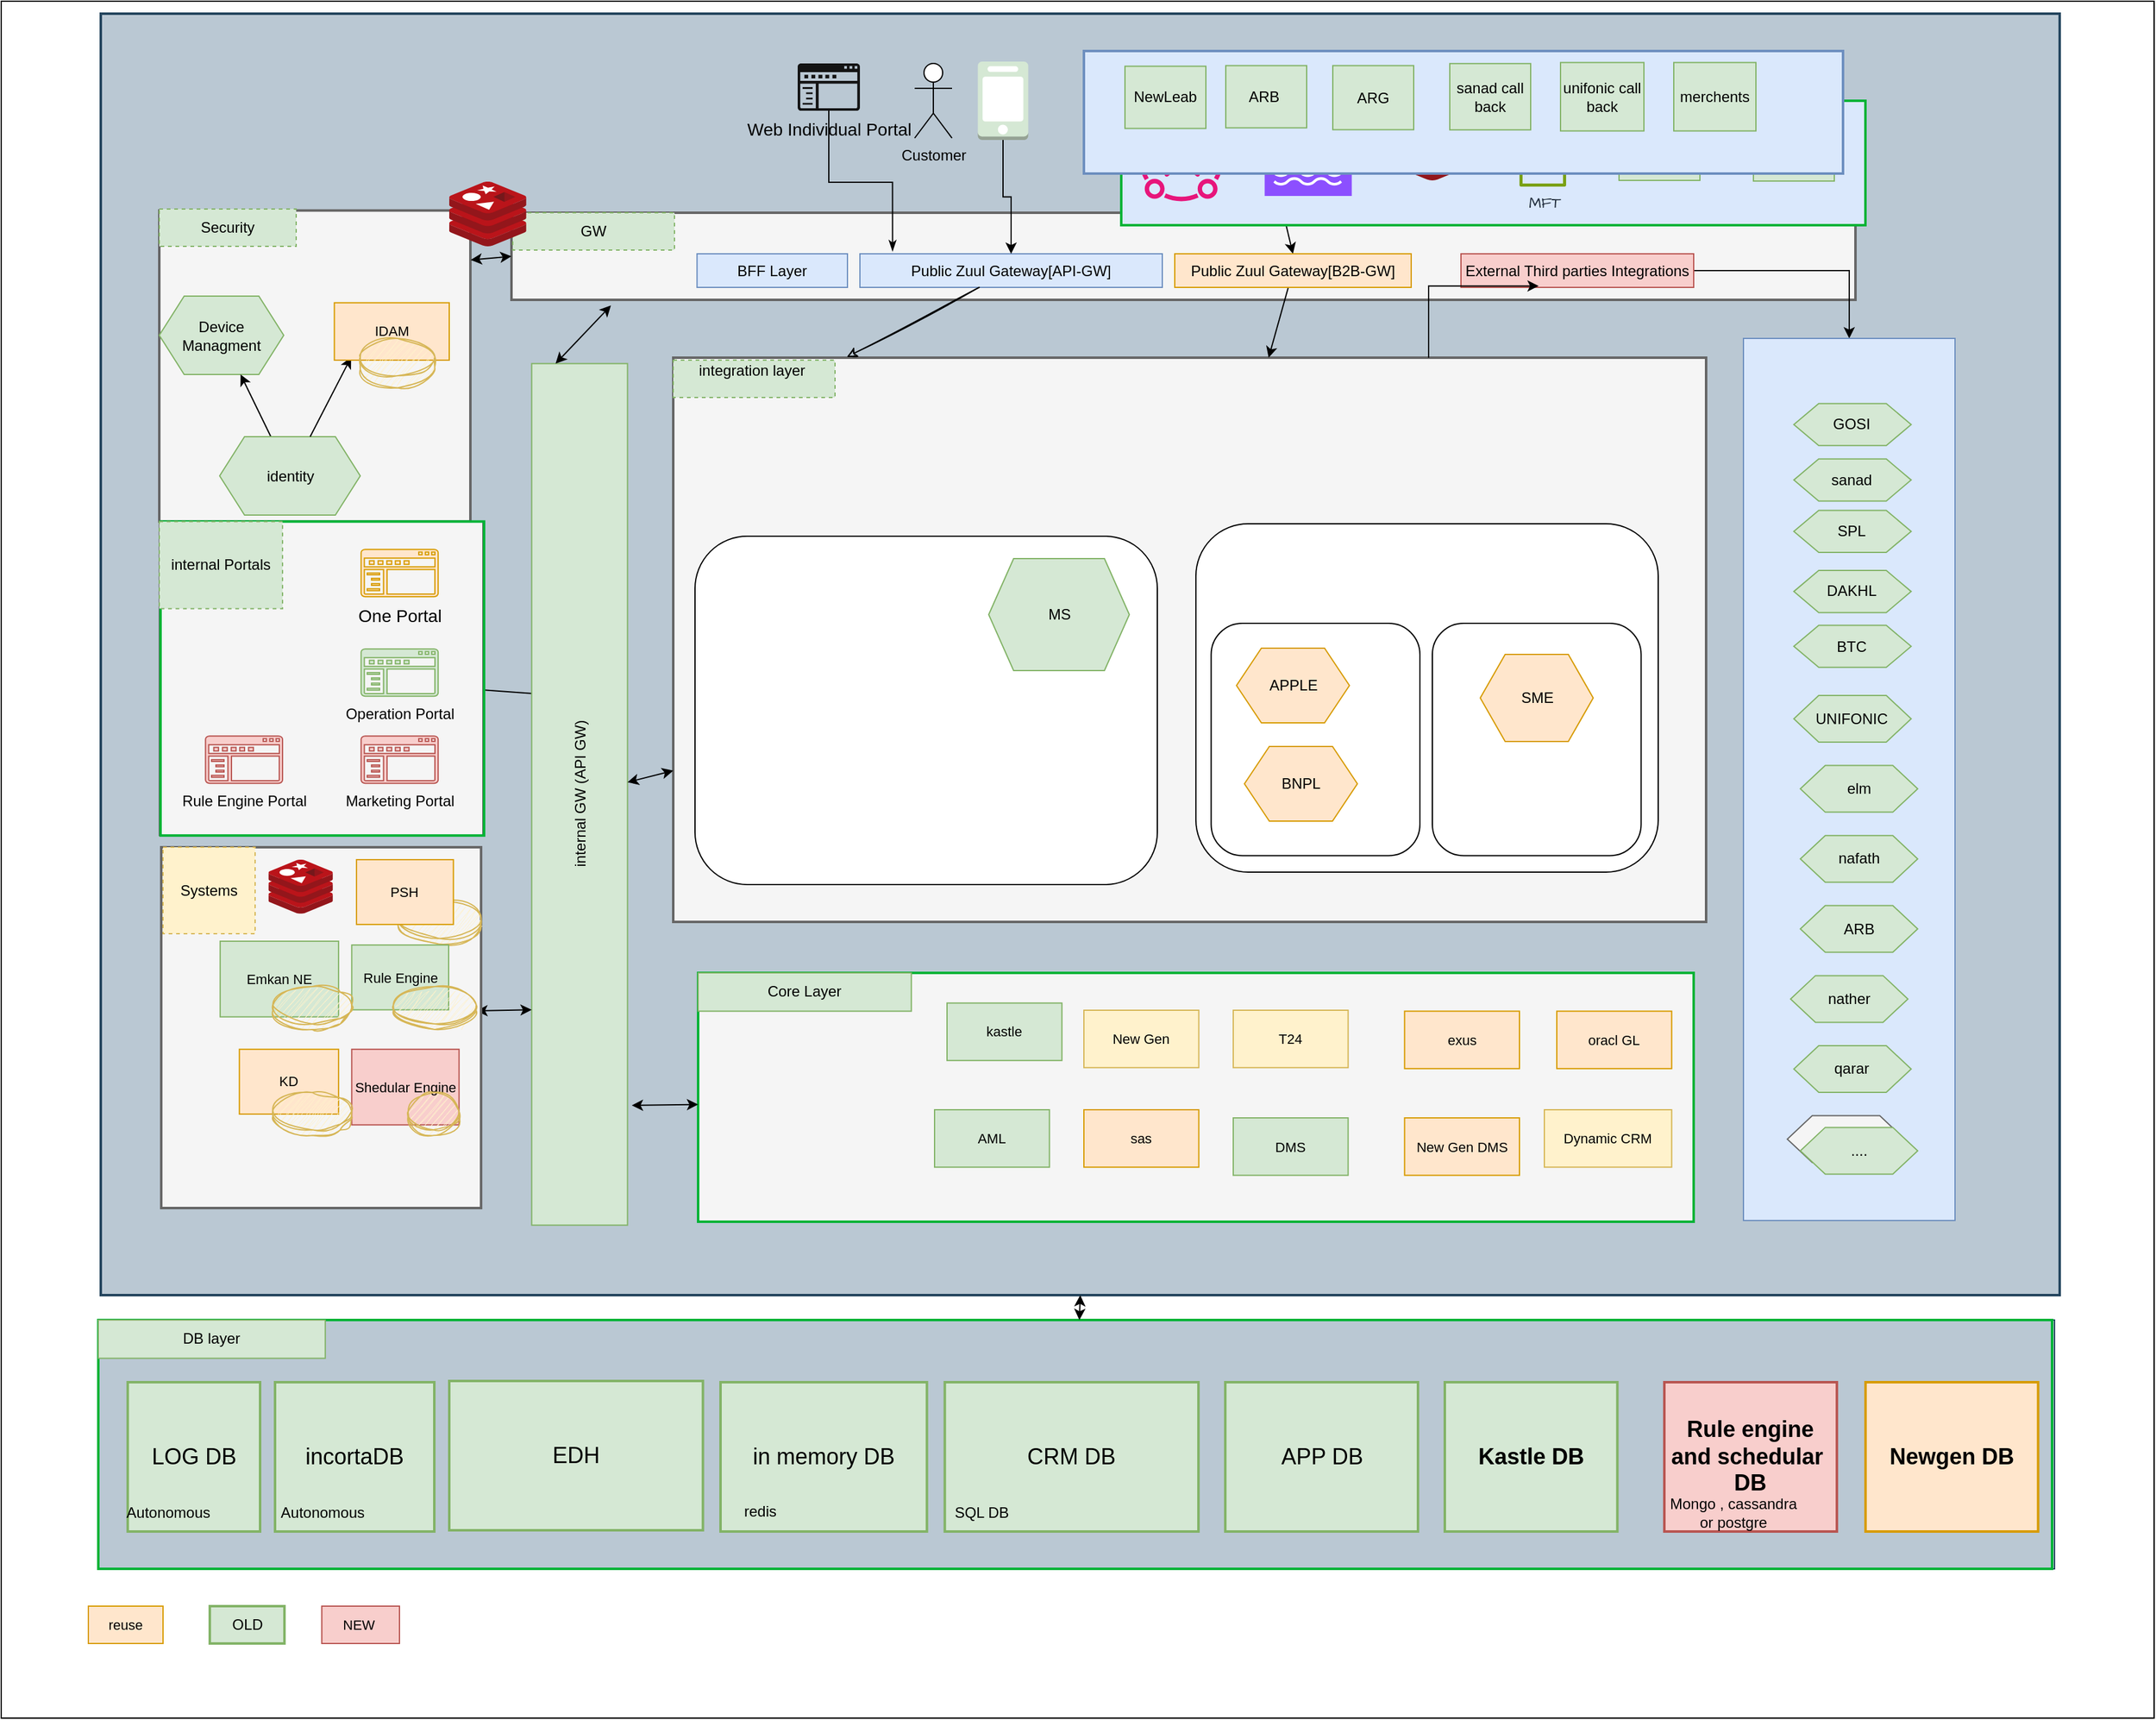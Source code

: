 <mxfile version="24.7.5" pages="9">
  <diagram name="layers" id="N5KD9k04Xfpsm38TPEUA">
    <mxGraphModel dx="4030" dy="2013" grid="1" gridSize="10" guides="1" tooltips="1" connect="1" arrows="1" fold="1" page="1" pageScale="1" pageWidth="850" pageHeight="1100" math="0" shadow="0">
      <root>
        <mxCell id="0" />
        <mxCell id="1" parent="0" />
        <mxCell id="niZsyTA1rm31mC4Yu_km-9" value="" style="rounded=0;whiteSpace=wrap;html=1;" parent="1" vertex="1">
          <mxGeometry x="-240" y="20" width="1730" height="1380" as="geometry" />
        </mxCell>
        <mxCell id="RNSPBf-0_7XIbO3rTL6a-37" value="" style="group;fillColor=#bac8d3;strokeColor=#23445d;" parent="1" vertex="1" connectable="0">
          <mxGeometry x="-162" y="1080" width="1572" height="200" as="geometry" />
        </mxCell>
        <mxCell id="RNSPBf-0_7XIbO3rTL6a-38" value="" style="group" parent="RNSPBf-0_7XIbO3rTL6a-37" vertex="1" connectable="0">
          <mxGeometry width="1570" height="200" as="geometry" />
        </mxCell>
        <mxCell id="RNSPBf-0_7XIbO3rTL6a-2" value="" style="rounded=0;whiteSpace=wrap;html=1;fillColor=none;strokeColor=#00B336;strokeWidth=2;" parent="RNSPBf-0_7XIbO3rTL6a-38" vertex="1">
          <mxGeometry width="1570" height="200" as="geometry" />
        </mxCell>
        <mxCell id="RNSPBf-0_7XIbO3rTL6a-8" value="&lt;span style=&quot;color: rgb(0 , 0 , 0) ; font-size: 12px ; text-align: right&quot;&gt;DB layer&lt;/span&gt;" style="text;html=1;strokeColor=#82b366;fillColor=#d5e8d4;align=center;verticalAlign=middle;whiteSpace=wrap;rounded=0;fontSize=11;" parent="RNSPBf-0_7XIbO3rTL6a-38" vertex="1">
          <mxGeometry x="5.563e-14" width="182.363" height="30.769" as="geometry" />
        </mxCell>
        <mxCell id="RNSPBf-0_7XIbO3rTL6a-32" value="&lt;font style=&quot;font-size: 18px;&quot;&gt;incortaDB&lt;/font&gt;" style="rounded=0;whiteSpace=wrap;html=1;fillColor=#d5e8d4;strokeColor=#82b366;strokeWidth=2;" parent="RNSPBf-0_7XIbO3rTL6a-38" vertex="1">
          <mxGeometry x="142" y="50" width="128" height="120" as="geometry" />
        </mxCell>
        <mxCell id="F4aI-GXKncllSYc0GGa7-1" value="Autonomous&amp;nbsp;" style="text;html=1;strokeColor=none;fillColor=none;align=center;verticalAlign=middle;whiteSpace=wrap;rounded=0;" parent="RNSPBf-0_7XIbO3rTL6a-38" vertex="1">
          <mxGeometry x="152.0" y="140" width="60" height="30" as="geometry" />
        </mxCell>
        <mxCell id="RNSPBf-0_7XIbO3rTL6a-29" value="&lt;font style=&quot;font-size: 18px;&quot;&gt;EDH&lt;/font&gt;" style="rounded=0;whiteSpace=wrap;html=1;fillColor=#d5e8d4;strokeColor=#82b366;strokeWidth=2;" parent="RNSPBf-0_7XIbO3rTL6a-38" vertex="1">
          <mxGeometry x="282.004" y="49" width="203.835" height="120" as="geometry" />
        </mxCell>
        <mxCell id="F4aI-GXKncllSYc0GGa7-8" value="&lt;font style=&quot;font-size: 18px;&quot;&gt;in memory DB&lt;/font&gt;" style="rounded=0;whiteSpace=wrap;html=1;fillColor=#d5e8d4;strokeColor=#82b366;strokeWidth=2;" parent="RNSPBf-0_7XIbO3rTL6a-38" vertex="1">
          <mxGeometry x="500" y="50" width="165.84" height="120" as="geometry" />
        </mxCell>
        <mxCell id="F4aI-GXKncllSYc0GGa7-2" value="redis" style="text;html=1;strokeColor=none;fillColor=none;align=center;verticalAlign=middle;whiteSpace=wrap;rounded=0;" parent="RNSPBf-0_7XIbO3rTL6a-38" vertex="1">
          <mxGeometry x="502.0" y="139" width="60" height="30" as="geometry" />
        </mxCell>
        <mxCell id="RNSPBf-0_7XIbO3rTL6a-27" value="&lt;font style=&quot;font-size: 18px;&quot;&gt;APP DB&lt;/font&gt;" style="rounded=0;whiteSpace=wrap;html=1;fillColor=#d5e8d4;strokeColor=#82b366;strokeWidth=2;" parent="RNSPBf-0_7XIbO3rTL6a-37" vertex="1">
          <mxGeometry x="905.616" y="50" width="154.836" height="120" as="geometry" />
        </mxCell>
        <mxCell id="RNSPBf-0_7XIbO3rTL6a-25" value="&lt;b&gt;&lt;font style=&quot;font-size: 18px;&quot;&gt;Kastle DB&lt;/font&gt;&lt;/b&gt;" style="rounded=0;whiteSpace=wrap;html=1;fillColor=#d5e8d4;strokeColor=#82b366;strokeWidth=2;" parent="RNSPBf-0_7XIbO3rTL6a-37" vertex="1">
          <mxGeometry x="1082.012" y="50" width="138.667" height="120" as="geometry" />
        </mxCell>
        <mxCell id="RNSPBf-0_7XIbO3rTL6a-28" value="&lt;font style=&quot;font-size: 18px;&quot;&gt;CRM DB&lt;/font&gt;" style="rounded=0;whiteSpace=wrap;html=1;fillColor=#d5e8d4;strokeColor=#82b366;strokeWidth=2;" parent="RNSPBf-0_7XIbO3rTL6a-37" vertex="1">
          <mxGeometry x="680.221" y="50" width="203.835" height="120" as="geometry" />
        </mxCell>
        <mxCell id="RNSPBf-0_7XIbO3rTL6a-33" value="&lt;font style=&quot;font-size: 18px;&quot;&gt;LOG DB&lt;/font&gt;" style="rounded=0;whiteSpace=wrap;html=1;fillColor=#d5e8d4;strokeColor=#82b366;strokeWidth=2;" parent="RNSPBf-0_7XIbO3rTL6a-37" vertex="1">
          <mxGeometry x="23.64" y="50" width="106.36" height="120" as="geometry" />
        </mxCell>
        <mxCell id="RNSPBf-0_7XIbO3rTL6a-34" value="&lt;b&gt;&lt;font style=&quot;font-size: 18px;&quot;&gt;Rule engine and schedular&amp;nbsp; DB&lt;/font&gt;&lt;/b&gt;" style="rounded=0;whiteSpace=wrap;html=1;fillColor=#f8cecc;strokeColor=#b85450;strokeWidth=2;" parent="RNSPBf-0_7XIbO3rTL6a-37" vertex="1">
          <mxGeometry x="1258.408" y="50" width="138.667" height="120" as="geometry" />
        </mxCell>
        <mxCell id="RNSPBf-0_7XIbO3rTL6a-35" value="&lt;b&gt;&lt;font style=&quot;font-size: 18px;&quot;&gt;Newgen DB&lt;/font&gt;&lt;/b&gt;" style="rounded=0;whiteSpace=wrap;html=1;fillColor=#ffe6cc;strokeColor=#d79b00;strokeWidth=2;" parent="RNSPBf-0_7XIbO3rTL6a-37" vertex="1">
          <mxGeometry x="1420.104" y="50" width="138.667" height="120" as="geometry" />
        </mxCell>
        <mxCell id="F4aI-GXKncllSYc0GGa7-4" value="Autonomous&amp;nbsp;" style="text;html=1;strokeColor=none;fillColor=none;align=center;verticalAlign=middle;whiteSpace=wrap;rounded=0;" parent="RNSPBf-0_7XIbO3rTL6a-37" vertex="1">
          <mxGeometry x="27.64" y="140" width="60" height="30" as="geometry" />
        </mxCell>
        <mxCell id="F4aI-GXKncllSYc0GGa7-5" value="SQL DB" style="text;html=1;strokeColor=none;fillColor=none;align=center;verticalAlign=middle;whiteSpace=wrap;rounded=0;" parent="RNSPBf-0_7XIbO3rTL6a-37" vertex="1">
          <mxGeometry x="680.22" y="140" width="60" height="30" as="geometry" />
        </mxCell>
        <mxCell id="F4aI-GXKncllSYc0GGa7-6" value="Mongo , cassandra or postgre" style="text;html=1;strokeColor=none;fillColor=none;align=center;verticalAlign=middle;whiteSpace=wrap;rounded=0;" parent="RNSPBf-0_7XIbO3rTL6a-37" vertex="1">
          <mxGeometry x="1258.41" y="140" width="111.59" height="30" as="geometry" />
        </mxCell>
        <mxCell id="RNSPBf-0_7XIbO3rTL6a-36" value="" style="rounded=0;whiteSpace=wrap;html=1;fillColor=#bac8d3;strokeColor=#23445d;strokeWidth=2;" parent="1" vertex="1">
          <mxGeometry x="-160" y="30" width="1574.12" height="1030" as="geometry" />
        </mxCell>
        <mxCell id="yV87Mdnk25BLQczlbL9A-294" value="" style="rounded=0;whiteSpace=wrap;html=1;fillColor=none;strokeColor=#00B336;strokeWidth=2;" parent="1" vertex="1">
          <mxGeometry x="310" y="440" width="790" height="306.5" as="geometry" />
        </mxCell>
        <mxCell id="yV87Mdnk25BLQczlbL9A-290" style="rounded=0;hachureGap=4;orthogonalLoop=1;jettySize=auto;html=1;fontFamily=Architects Daughter;fontSource=https%3A%2F%2Ffonts.googleapis.com%2Fcss%3Ffamily%3DArchitects%2BDaughter;entryX=0.616;entryY=0.146;entryDx=0;entryDy=0;entryPerimeter=0;" parent="1" source="yV87Mdnk25BLQczlbL9A-285" target="yV87Mdnk25BLQczlbL9A-100" edge="1">
          <mxGeometry relative="1" as="geometry">
            <mxPoint x="390" y="843.81" as="targetPoint" />
          </mxGeometry>
        </mxCell>
        <mxCell id="yV87Mdnk25BLQczlbL9A-1" value="" style="rounded=0;whiteSpace=wrap;html=1;fillColor=#f5f5f5;strokeColor=#666666;strokeWidth=2;fontColor=#333333;" parent="1" vertex="1">
          <mxGeometry x="300" y="306.5" width="830" height="453.5" as="geometry" />
        </mxCell>
        <mxCell id="yV87Mdnk25BLQczlbL9A-64" value="" style="rounded=0;whiteSpace=wrap;html=1;fillColor=#f5f5f5;strokeColor=#666666;strokeWidth=2;container=0;fontColor=#333333;" parent="1" vertex="1">
          <mxGeometry x="170" y="190" width="1080" height="70" as="geometry" />
        </mxCell>
        <mxCell id="yV87Mdnk25BLQczlbL9A-5" value="Public Zuul Gateway[API-GW]" style="rounded=0;whiteSpace=wrap;html=1;fillColor=#dae8fc;strokeColor=#6c8ebf;" parent="1" vertex="1">
          <mxGeometry x="450" y="223" width="243" height="27" as="geometry" />
        </mxCell>
        <mxCell id="yV87Mdnk25BLQczlbL9A-6" value="Customer&lt;div&gt;&lt;br/&gt;&lt;/div&gt;" style="shape=umlActor;verticalLabelPosition=bottom;verticalAlign=top;html=1;outlineConnect=0;" parent="1" vertex="1">
          <mxGeometry x="494" y="70" width="30" height="60" as="geometry" />
        </mxCell>
        <mxCell id="yV87Mdnk25BLQczlbL9A-7" style="edgeStyle=orthogonalEdgeStyle;rounded=0;orthogonalLoop=1;jettySize=auto;html=1;exitX=0.5;exitY=1;exitDx=0;exitDy=0;exitPerimeter=0;entryX=0.5;entryY=0;entryDx=0;entryDy=0;" parent="1" source="yV87Mdnk25BLQczlbL9A-8" target="yV87Mdnk25BLQczlbL9A-5" edge="1">
          <mxGeometry relative="1" as="geometry" />
        </mxCell>
        <mxCell id="yV87Mdnk25BLQczlbL9A-8" value="" style="outlineConnect=0;dashed=0;verticalLabelPosition=bottom;verticalAlign=top;align=center;html=1;shape=mxgraph.aws3.mobile_client;fillColor=#d5e8d4;strokeColor=#82b366;" parent="1" vertex="1">
          <mxGeometry x="544.75" y="68.5" width="40.5" height="63" as="geometry" />
        </mxCell>
        <mxCell id="yV87Mdnk25BLQczlbL9A-32" style="edgeStyle=orthogonalEdgeStyle;rounded=0;orthogonalLoop=1;jettySize=auto;html=1;startArrow=classicThin;startFill=1;endArrow=none;endFill=0;exitX=0.108;exitY=-0.075;exitDx=0;exitDy=0;exitPerimeter=0;" parent="1" source="yV87Mdnk25BLQczlbL9A-5" target="yV87Mdnk25BLQczlbL9A-33" edge="1">
          <mxGeometry relative="1" as="geometry" />
        </mxCell>
        <mxCell id="yV87Mdnk25BLQczlbL9A-33" value="Web Individual Portal&lt;div&gt;&lt;br/&gt;&lt;/div&gt;" style="sketch=0;pointerEvents=1;shadow=0;dashed=0;html=1;strokeColor=none;labelPosition=center;verticalLabelPosition=bottom;verticalAlign=top;align=center;fillColor=#141414;shape=mxgraph.mscae.intune.company_portal;fontSize=14;" parent="1" vertex="1">
          <mxGeometry x="400" y="70" width="50" height="38" as="geometry" />
        </mxCell>
        <mxCell id="yV87Mdnk25BLQczlbL9A-52" style="rounded=0;orthogonalLoop=1;jettySize=auto;html=1;startArrow=classic;startFill=1;endArrow=none;endFill=0;entryX=0.25;entryY=1;entryDx=0;entryDy=0;exitX=0.5;exitY=0;exitDx=0;exitDy=0;" parent="1" source="yV87Mdnk25BLQczlbL9A-63" target="yV87Mdnk25BLQczlbL9A-98" edge="1">
          <mxGeometry relative="1" as="geometry">
            <mxPoint x="755" y="220" as="sourcePoint" />
            <mxPoint x="760" y="150" as="targetPoint" />
          </mxGeometry>
        </mxCell>
        <mxCell id="yV87Mdnk25BLQczlbL9A-261" style="rounded=0;hachureGap=4;orthogonalLoop=1;jettySize=auto;html=1;fontFamily=Architects Daughter;fontSource=https%3A%2F%2Ffonts.googleapis.com%2Fcss%3Ffamily%3DArchitects%2BDaughter;" parent="1" source="yV87Mdnk25BLQczlbL9A-63" target="yV87Mdnk25BLQczlbL9A-1" edge="1">
          <mxGeometry relative="1" as="geometry" />
        </mxCell>
        <mxCell id="yV87Mdnk25BLQczlbL9A-63" value="Public Zuul Gateway[B2B-GW]" style="rounded=0;whiteSpace=wrap;html=1;fillColor=#ffe6cc;strokeColor=#d79b00;" parent="1" vertex="1">
          <mxGeometry x="703" y="223" width="190" height="27" as="geometry" />
        </mxCell>
        <mxCell id="yV87Mdnk25BLQczlbL9A-65" value="&lt;div&gt;GW&lt;/div&gt;" style="text;html=1;strokeColor=#82b366;fillColor=#d5e8d4;align=center;verticalAlign=middle;whiteSpace=wrap;rounded=0;shadow=0;dashed=1;fontSize=12;" parent="1" vertex="1">
          <mxGeometry x="171" y="190" width="130" height="30" as="geometry" />
        </mxCell>
        <mxCell id="yV87Mdnk25BLQczlbL9A-83" value="" style="group;fillColor=#f5f5f5;fontColor=#333333;strokeColor=#666666;" parent="1" vertex="1" connectable="0">
          <mxGeometry x="320" y="801" width="800" height="200" as="geometry" />
        </mxCell>
        <mxCell id="yV87Mdnk25BLQczlbL9A-3" value="" style="rounded=0;whiteSpace=wrap;html=1;fillColor=none;strokeColor=#00B336;strokeWidth=2;" parent="yV87Mdnk25BLQczlbL9A-83" vertex="1">
          <mxGeometry width="800" height="200" as="geometry" />
        </mxCell>
        <mxCell id="yV87Mdnk25BLQczlbL9A-25" value="kastle" style="rounded=0;whiteSpace=wrap;html=1;fontSize=11;fillColor=#d5e8d4;strokeColor=#82b366;" parent="yV87Mdnk25BLQczlbL9A-83" vertex="1">
          <mxGeometry x="199.999" y="24.235" width="92.308" height="46.154" as="geometry" />
        </mxCell>
        <mxCell id="yV87Mdnk25BLQczlbL9A-26" value="DMS" style="rounded=0;whiteSpace=wrap;html=1;fontSize=11;fillColor=#d5e8d4;strokeColor=#82b366;" parent="yV87Mdnk25BLQczlbL9A-83" vertex="1">
          <mxGeometry x="429.993" y="116.535" width="92.308" height="46.154" as="geometry" />
        </mxCell>
        <mxCell id="yV87Mdnk25BLQczlbL9A-69" value="New Gen" style="rounded=0;whiteSpace=wrap;html=1;fontSize=11;fillColor=#fff2cc;strokeColor=#d6b656;" parent="yV87Mdnk25BLQczlbL9A-83" vertex="1">
          <mxGeometry x="309.999" y="30.005" width="92.308" height="46.154" as="geometry" />
        </mxCell>
        <mxCell id="yV87Mdnk25BLQczlbL9A-70" value="T24" style="rounded=0;whiteSpace=wrap;html=1;fontSize=11;fillColor=#fff2cc;strokeColor=#d6b656;" parent="yV87Mdnk25BLQczlbL9A-83" vertex="1">
          <mxGeometry x="429.998" y="30.005" width="92.308" height="46.154" as="geometry" />
        </mxCell>
        <mxCell id="yV87Mdnk25BLQczlbL9A-71" value="exus" style="rounded=0;whiteSpace=wrap;html=1;fontSize=11;fillColor=#ffe6cc;strokeColor=#d79b00;" parent="yV87Mdnk25BLQczlbL9A-83" vertex="1">
          <mxGeometry x="567.692" y="30.765" width="92.308" height="46.154" as="geometry" />
        </mxCell>
        <mxCell id="yV87Mdnk25BLQczlbL9A-27" value="&lt;span style=&quot;color: rgb(0 , 0 , 0) ; font-size: 12px ; text-align: right&quot;&gt;Core Layer&lt;br&gt;&lt;/span&gt;" style="text;html=1;strokeColor=#82b366;fillColor=#d5e8d4;align=center;verticalAlign=middle;whiteSpace=wrap;rounded=0;fontSize=11;" parent="yV87Mdnk25BLQczlbL9A-83" vertex="1">
          <mxGeometry width="171.334" height="30.769" as="geometry" />
        </mxCell>
        <mxCell id="yV87Mdnk25BLQczlbL9A-205" value="oracl GL" style="rounded=0;whiteSpace=wrap;html=1;fontSize=11;fillColor=#ffe6cc;strokeColor=#d79b00;" parent="yV87Mdnk25BLQczlbL9A-83" vertex="1">
          <mxGeometry x="690.002" y="30.769" width="92.308" height="46.154" as="geometry" />
        </mxCell>
        <mxCell id="yV87Mdnk25BLQczlbL9A-206" value="Dynamic CRM" style="rounded=0;whiteSpace=wrap;html=1;fontSize=11;fillColor=#fff2cc;strokeColor=#d6b656;" parent="yV87Mdnk25BLQczlbL9A-83" vertex="1">
          <mxGeometry x="680" y="110" width="102.31" height="46.15" as="geometry" />
        </mxCell>
        <mxCell id="yV87Mdnk25BLQczlbL9A-207" value="New Gen DMS" style="rounded=0;whiteSpace=wrap;html=1;fontSize=11;fillColor=#ffe6cc;strokeColor=#d79b00;" parent="yV87Mdnk25BLQczlbL9A-83" vertex="1">
          <mxGeometry x="567.69" y="116.539" width="92.308" height="46.154" as="geometry" />
        </mxCell>
        <mxCell id="yV87Mdnk25BLQczlbL9A-322" value="sas" style="rounded=0;whiteSpace=wrap;html=1;fontSize=11;fillColor=#ffe6cc;strokeColor=#d79b00;" parent="yV87Mdnk25BLQczlbL9A-83" vertex="1">
          <mxGeometry x="309.999" y="110.005" width="92.308" height="46.154" as="geometry" />
        </mxCell>
        <mxCell id="yV87Mdnk25BLQczlbL9A-323" value="AML" style="rounded=0;whiteSpace=wrap;html=1;fontSize=11;fillColor=#d5e8d4;strokeColor=#82b366;" parent="yV87Mdnk25BLQczlbL9A-83" vertex="1">
          <mxGeometry x="189.999" y="110.005" width="92.308" height="46.154" as="geometry" />
        </mxCell>
        <mxCell id="yV87Mdnk25BLQczlbL9A-99" style="edgeStyle=orthogonalEdgeStyle;rounded=0;hachureGap=4;orthogonalLoop=1;jettySize=auto;html=1;entryX=0.5;entryY=0;entryDx=0;entryDy=0;fontFamily=Architects Daughter;fontSource=https%3A%2F%2Ffonts.googleapis.com%2Fcss%3Ffamily%3DArchitects%2BDaughter;" parent="1" source="yV87Mdnk25BLQczlbL9A-85" target="yV87Mdnk25BLQczlbL9A-15" edge="1">
          <mxGeometry relative="1" as="geometry" />
        </mxCell>
        <mxCell id="yV87Mdnk25BLQczlbL9A-85" value="External Third parties Integrations" style="rounded=0;whiteSpace=wrap;html=1;fillColor=#f8cecc;strokeColor=#b85450;" parent="1" vertex="1">
          <mxGeometry x="933" y="223" width="187" height="27" as="geometry" />
        </mxCell>
        <mxCell id="yV87Mdnk25BLQczlbL9A-88" value="" style="endArrow=classic;startArrow=classic;html=1;rounded=0;hachureGap=4;fontFamily=Architects Daughter;fontSource=https%3A%2F%2Ffonts.googleapis.com%2Fcss%3Ffamily%3DArchitects%2BDaughter;entryX=0.139;entryY=1.045;entryDx=0;entryDy=0;entryPerimeter=0;" parent="1" source="yV87Mdnk25BLQczlbL9A-3" target="yV87Mdnk25BLQczlbL9A-100" edge="1">
          <mxGeometry width="50" height="50" relative="1" as="geometry">
            <mxPoint x="510" y="750" as="sourcePoint" />
            <mxPoint x="271" y="885" as="targetPoint" />
          </mxGeometry>
        </mxCell>
        <mxCell id="yV87Mdnk25BLQczlbL9A-100" value="internal GW (API GW)" style="rounded=0;whiteSpace=wrap;html=1;fillColor=#d5e8d4;strokeColor=#82b366;rotation=-90;" parent="1" vertex="1">
          <mxGeometry x="-121.5" y="619" width="692.5" height="77" as="geometry" />
        </mxCell>
        <mxCell id="yV87Mdnk25BLQczlbL9A-110" value="integration layer&amp;nbsp;&lt;div&gt;&lt;br/&gt;&lt;/div&gt;" style="text;html=1;strokeColor=#82b366;fillColor=#d5e8d4;align=center;verticalAlign=middle;whiteSpace=wrap;rounded=0;shadow=0;dashed=1;fontSize=12;" parent="1" vertex="1">
          <mxGeometry x="300" y="308.5" width="130" height="30" as="geometry" />
        </mxCell>
        <mxCell id="yV87Mdnk25BLQczlbL9A-117" value="" style="endArrow=classic;startArrow=classic;html=1;rounded=0;hachureGap=4;fontFamily=Architects Daughter;fontSource=https%3A%2F%2Ffonts.googleapis.com%2Fcss%3Ffamily%3DArchitects%2BDaughter;" parent="1" source="yV87Mdnk25BLQczlbL9A-100" target="yV87Mdnk25BLQczlbL9A-1" edge="1">
          <mxGeometry width="50" height="50" relative="1" as="geometry">
            <mxPoint x="510" y="460" as="sourcePoint" />
            <mxPoint x="560" y="410" as="targetPoint" />
          </mxGeometry>
        </mxCell>
        <mxCell id="yV87Mdnk25BLQczlbL9A-118" value="" style="endArrow=classic;startArrow=classic;html=1;rounded=0;hachureGap=4;fontFamily=Architects Daughter;fontSource=https%3A%2F%2Ffonts.googleapis.com%2Fcss%3Ffamily%3DArchitects%2BDaughter;entryX=0.25;entryY=0;entryDx=0;entryDy=0;exitX=1;exitY=1;exitDx=0;exitDy=-15;exitPerimeter=0;" parent="1" source="yV87Mdnk25BLQczlbL9A-218" target="yV87Mdnk25BLQczlbL9A-100" edge="1">
          <mxGeometry width="50" height="50" relative="1" as="geometry">
            <mxPoint x="272" y="522" as="sourcePoint" />
            <mxPoint x="348" y="523" as="targetPoint" />
          </mxGeometry>
        </mxCell>
        <mxCell id="yV87Mdnk25BLQczlbL9A-169" value="" style="endArrow=classic;startArrow=classic;html=1;rounded=0;hachureGap=4;fontFamily=Architects Daughter;fontSource=https%3A%2F%2Ffonts.googleapis.com%2Fcss%3Ffamily%3DArchitects%2BDaughter;entryX=0.074;entryY=1.065;entryDx=0;entryDy=0;entryPerimeter=0;exitX=1;exitY=0.25;exitDx=0;exitDy=0;" parent="1" source="yV87Mdnk25BLQczlbL9A-100" target="yV87Mdnk25BLQczlbL9A-64" edge="1">
          <mxGeometry width="50" height="50" relative="1" as="geometry">
            <mxPoint x="237" y="312" as="sourcePoint" />
            <mxPoint x="235" y="272" as="targetPoint" />
          </mxGeometry>
        </mxCell>
        <mxCell id="yV87Mdnk25BLQczlbL9A-227" value="" style="rounded=0;whiteSpace=wrap;html=1;fillColor=#f5f5f5;strokeColor=#666666;strokeWidth=2;container=0;fontColor=#333333;" parent="1" vertex="1">
          <mxGeometry x="-113" y="188.2" width="250" height="250" as="geometry" />
        </mxCell>
        <mxCell id="yV87Mdnk25BLQczlbL9A-228" value="" style="group" parent="1" vertex="1" connectable="0">
          <mxGeometry x="-110" y="700" width="257" height="293.5" as="geometry" />
        </mxCell>
        <mxCell id="yV87Mdnk25BLQczlbL9A-211" value="" style="rounded=0;whiteSpace=wrap;html=1;fillColor=#f5f5f5;strokeColor=#666666;strokeWidth=2;container=0;fontColor=#333333;" parent="yV87Mdnk25BLQczlbL9A-228" vertex="1">
          <mxGeometry x="-1.43" width="257" height="290" as="geometry" />
        </mxCell>
        <mxCell id="yV87Mdnk25BLQczlbL9A-215" value="" style="shape=cylinder3;whiteSpace=wrap;html=1;boundedLbl=1;backgroundOutline=1;size=15;sketch=1;hachureGap=4;jiggle=2;curveFitting=1;fontFamily=Architects Daughter;fontSource=https%3A%2F%2Ffonts.googleapis.com%2Fcss%3Ffamily%3DArchitects%2BDaughter;fillColor=#fff2cc;strokeColor=#d6b656;container=0;" parent="yV87Mdnk25BLQczlbL9A-228" vertex="1">
          <mxGeometry x="188.862" y="43.417" width="66.71" height="34.517" as="geometry" />
        </mxCell>
        <mxCell id="yV87Mdnk25BLQczlbL9A-216" value="Rule Engine" style="rounded=0;whiteSpace=wrap;html=1;fontSize=11;fillColor=#d5e8d4;strokeColor=#82b366;container=0;" parent="yV87Mdnk25BLQczlbL9A-228" vertex="1">
          <mxGeometry x="151.655" y="78.585" width="77.871" height="52.101" as="geometry" />
        </mxCell>
        <mxCell id="yV87Mdnk25BLQczlbL9A-217" value="PSH" style="rounded=0;whiteSpace=wrap;html=1;fontSize=11;fillColor=#ffe6cc;strokeColor=#d79b00;container=0;" parent="yV87Mdnk25BLQczlbL9A-228" vertex="1">
          <mxGeometry x="155.469" y="9.986" width="77.871" height="52.101" as="geometry" />
        </mxCell>
        <mxCell id="yV87Mdnk25BLQczlbL9A-218" value="" style="shape=cylinder3;whiteSpace=wrap;html=1;boundedLbl=1;backgroundOutline=1;size=15;sketch=1;hachureGap=4;jiggle=2;curveFitting=1;fontFamily=Architects Daughter;fontSource=https%3A%2F%2Ffonts.googleapis.com%2Fcss%3Ffamily%3DArchitects%2BDaughter;fillColor=#fff2cc;strokeColor=#d6b656;container=0;" parent="yV87Mdnk25BLQczlbL9A-228" vertex="1">
          <mxGeometry x="185.048" y="112.016" width="66.71" height="34.517" as="geometry" />
        </mxCell>
        <mxCell id="yV87Mdnk25BLQczlbL9A-219" value="Shedular Engine" style="rounded=0;whiteSpace=wrap;html=1;fontSize=11;fillColor=#f8cecc;strokeColor=#b85450;container=0;" parent="yV87Mdnk25BLQczlbL9A-228" vertex="1">
          <mxGeometry x="151.657" y="162.38" width="86.217" height="60.784" as="geometry" />
        </mxCell>
        <mxCell id="yV87Mdnk25BLQczlbL9A-220" value="" style="shape=cylinder3;whiteSpace=wrap;html=1;boundedLbl=1;backgroundOutline=1;size=15;sketch=1;hachureGap=4;jiggle=2;curveFitting=1;fontFamily=Architects Daughter;fontSource=https%3A%2F%2Ffonts.googleapis.com%2Fcss%3Ffamily%3DArchitects%2BDaughter;fillColor=#fff2cc;strokeColor=#d6b656;container=0;" parent="yV87Mdnk25BLQczlbL9A-228" vertex="1">
          <mxGeometry x="197.019" y="197.114" width="40.851" height="34.517" as="geometry" />
        </mxCell>
        <mxCell id="yV87Mdnk25BLQczlbL9A-221" value="KD" style="rounded=0;whiteSpace=wrap;html=1;fontSize=11;fillColor=#ffe6cc;strokeColor=#d79b00;container=0;" parent="yV87Mdnk25BLQczlbL9A-228" vertex="1">
          <mxGeometry x="61.35" y="162.38" width="79.728" height="52.101" as="geometry" />
        </mxCell>
        <mxCell id="yV87Mdnk25BLQczlbL9A-212" value="&lt;div&gt;Systems&lt;/div&gt;" style="text;html=1;strokeColor=#d6b656;fillColor=#fff2cc;align=center;verticalAlign=middle;whiteSpace=wrap;rounded=0;shadow=0;dashed=1;fontSize=12;container=0;" parent="yV87Mdnk25BLQczlbL9A-228" vertex="1">
          <mxGeometry width="74.034" height="69.467" as="geometry" />
        </mxCell>
        <mxCell id="yV87Mdnk25BLQczlbL9A-213" value="Emkan NE" style="rounded=0;whiteSpace=wrap;html=1;fontSize=11;fillColor=#d5e8d4;strokeColor=#82b366;container=0;" parent="yV87Mdnk25BLQczlbL9A-228" vertex="1">
          <mxGeometry x="45.894" y="75.546" width="95.185" height="60.784" as="geometry" />
        </mxCell>
        <mxCell id="yV87Mdnk25BLQczlbL9A-226" value="" style="shape=cylinder3;whiteSpace=wrap;html=1;boundedLbl=1;backgroundOutline=1;size=15;sketch=1;hachureGap=4;jiggle=2;curveFitting=1;fontFamily=Architects Daughter;fontSource=https%3A%2F%2Ffonts.googleapis.com%2Fcss%3Ffamily%3DArchitects%2BDaughter;fillColor=#fff2cc;strokeColor=#d6b656;container=0;" parent="yV87Mdnk25BLQczlbL9A-228" vertex="1">
          <mxGeometry x="88.198" y="197.114" width="63.457" height="34.517" as="geometry" />
        </mxCell>
        <mxCell id="yV87Mdnk25BLQczlbL9A-225" style="edgeStyle=orthogonalEdgeStyle;rounded=0;sketch=1;hachureGap=4;jiggle=2;curveFitting=1;orthogonalLoop=1;jettySize=auto;html=1;exitX=0.5;exitY=1;exitDx=0;exitDy=0;fontFamily=Architects Daughter;fontSource=https%3A%2F%2Ffonts.googleapis.com%2Fcss%3Ffamily%3DArchitects%2BDaughter;" parent="yV87Mdnk25BLQczlbL9A-228" source="yV87Mdnk25BLQczlbL9A-211" target="yV87Mdnk25BLQczlbL9A-211" edge="1">
          <mxGeometry relative="1" as="geometry" />
        </mxCell>
        <mxCell id="yV87Mdnk25BLQczlbL9A-214" value="" style="shape=cylinder3;whiteSpace=wrap;html=1;boundedLbl=1;backgroundOutline=1;size=15;sketch=1;hachureGap=4;jiggle=2;curveFitting=1;fontFamily=Architects Daughter;fontSource=https%3A%2F%2Ffonts.googleapis.com%2Fcss%3Ffamily%3DArchitects%2BDaughter;fillColor=#fff2cc;strokeColor=#d6b656;container=0;" parent="yV87Mdnk25BLQczlbL9A-228" vertex="1">
          <mxGeometry x="88.198" y="112.016" width="63.457" height="34.517" as="geometry" />
        </mxCell>
        <mxCell id="yV87Mdnk25BLQczlbL9A-239" value="" style="image;sketch=0;aspect=fixed;html=1;points=[];align=center;fontSize=12;image=img/lib/mscae/Cache_Redis_Product.svg;hachureGap=4;jiggle=2;curveFitting=1;fontFamily=Architects Daughter;fontSource=https%3A%2F%2Ffonts.googleapis.com%2Fcss%3Ffamily%3DArchitects%2BDaughter;" parent="yV87Mdnk25BLQczlbL9A-228" vertex="1">
          <mxGeometry x="84.715" y="9.982" width="51.714" height="43.443" as="geometry" />
        </mxCell>
        <mxCell id="yV87Mdnk25BLQczlbL9A-229" value="Security" style="text;html=1;strokeColor=#82b366;fillColor=#d5e8d4;align=center;verticalAlign=middle;whiteSpace=wrap;rounded=0;shadow=0;dashed=1;fontSize=12;" parent="1" vertex="1">
          <mxGeometry x="-113" y="187" width="110" height="30" as="geometry" />
        </mxCell>
        <mxCell id="yV87Mdnk25BLQczlbL9A-231" value="Device Managment" style="shape=hexagon;perimeter=hexagonPerimeter2;whiteSpace=wrap;html=1;fixedSize=1;fillColor=#d5e8d4;strokeColor=#82b366;" parent="1" vertex="1">
          <mxGeometry x="-113" y="257" width="100" height="63" as="geometry" />
        </mxCell>
        <mxCell id="yV87Mdnk25BLQczlbL9A-235" style="rounded=0;hachureGap=4;orthogonalLoop=1;jettySize=auto;html=1;fontFamily=Architects Daughter;fontSource=https%3A%2F%2Ffonts.googleapis.com%2Fcss%3Ffamily%3DArchitects%2BDaughter;" parent="1" source="yV87Mdnk25BLQczlbL9A-232" target="yV87Mdnk25BLQczlbL9A-231" edge="1">
          <mxGeometry relative="1" as="geometry" />
        </mxCell>
        <mxCell id="yV87Mdnk25BLQczlbL9A-232" value="identity" style="shape=hexagon;perimeter=hexagonPerimeter2;whiteSpace=wrap;html=1;fixedSize=1;fillColor=#d5e8d4;strokeColor=#82b366;" parent="1" vertex="1">
          <mxGeometry x="-64.5" y="370" width="113" height="63" as="geometry" />
        </mxCell>
        <mxCell id="yV87Mdnk25BLQczlbL9A-234" style="rounded=0;hachureGap=4;orthogonalLoop=1;jettySize=auto;html=1;fontFamily=Architects Daughter;fontSource=https%3A%2F%2Ffonts.googleapis.com%2Fcss%3Ffamily%3DArchitects%2BDaughter;entryX=0.5;entryY=1;entryDx=0;entryDy=0;" parent="1" source="yV87Mdnk25BLQczlbL9A-232" edge="1">
          <mxGeometry relative="1" as="geometry">
            <mxPoint x="41.153" y="306.158" as="targetPoint" />
          </mxGeometry>
        </mxCell>
        <mxCell id="yV87Mdnk25BLQczlbL9A-237" value="" style="endArrow=classic;startArrow=classic;html=1;rounded=0;hachureGap=4;fontFamily=Architects Daughter;fontSource=https%3A%2F%2Ffonts.googleapis.com%2Fcss%3Ffamily%3DArchitects%2BDaughter;entryX=0;entryY=0.5;entryDx=0;entryDy=0;exitX=1.001;exitY=0.159;exitDx=0;exitDy=0;exitPerimeter=0;" parent="1" source="yV87Mdnk25BLQczlbL9A-227" target="yV87Mdnk25BLQczlbL9A-64" edge="1">
          <mxGeometry width="50" height="50" relative="1" as="geometry">
            <mxPoint x="16" y="320" as="sourcePoint" />
            <mxPoint x="34" y="270" as="targetPoint" />
          </mxGeometry>
        </mxCell>
        <mxCell id="yV87Mdnk25BLQczlbL9A-257" value="" style="image;sketch=0;aspect=fixed;html=1;points=[];align=center;fontSize=12;image=img/lib/mscae/Cache_Redis_Product.svg;hachureGap=4;jiggle=2;curveFitting=1;fontFamily=Architects Daughter;fontSource=https%3A%2F%2Ffonts.googleapis.com%2Fcss%3Ffamily%3DArchitects%2BDaughter;" parent="1" vertex="1">
          <mxGeometry x="120.0" y="164.996" width="61.9" height="52" as="geometry" />
        </mxCell>
        <mxCell id="yV87Mdnk25BLQczlbL9A-260" style="edgeStyle=orthogonalEdgeStyle;rounded=0;hachureGap=4;orthogonalLoop=1;jettySize=auto;html=1;entryX=0.334;entryY=0.958;entryDx=0;entryDy=0;entryPerimeter=0;fontFamily=Architects Daughter;fontSource=https%3A%2F%2Ffonts.googleapis.com%2Fcss%3Ffamily%3DArchitects%2BDaughter;" parent="1" source="yV87Mdnk25BLQczlbL9A-1" target="yV87Mdnk25BLQczlbL9A-85" edge="1">
          <mxGeometry relative="1" as="geometry">
            <Array as="points">
              <mxPoint x="907" y="300" />
              <mxPoint x="907" y="300" />
            </Array>
          </mxGeometry>
        </mxCell>
        <mxCell id="yV87Mdnk25BLQczlbL9A-262" style="rounded=0;sketch=1;hachureGap=4;jiggle=2;curveFitting=1;orthogonalLoop=1;jettySize=auto;html=1;entryX=0.168;entryY=-0.001;entryDx=0;entryDy=0;entryPerimeter=0;fontFamily=Architects Daughter;fontSource=https%3A%2F%2Ffonts.googleapis.com%2Fcss%3Ffamily%3DArchitects%2BDaughter;" parent="1" source="yV87Mdnk25BLQczlbL9A-5" target="yV87Mdnk25BLQczlbL9A-1" edge="1">
          <mxGeometry relative="1" as="geometry" />
        </mxCell>
        <mxCell id="yV87Mdnk25BLQczlbL9A-265" value="" style="group;fillColor=#dae8fc;strokeColor=#6c8ebf;" parent="1" vertex="1" connectable="0">
          <mxGeometry x="1160" y="291" width="170" height="709" as="geometry" />
        </mxCell>
        <mxCell id="yV87Mdnk25BLQczlbL9A-15" value="" style="rounded=0;whiteSpace=wrap;html=1;fillColor=#dae8fc;strokeColor=#6c8ebf;" parent="yV87Mdnk25BLQczlbL9A-265" vertex="1">
          <mxGeometry width="170" height="709" as="geometry" />
        </mxCell>
        <mxCell id="yV87Mdnk25BLQczlbL9A-264" value="" style="group" parent="yV87Mdnk25BLQczlbL9A-265" vertex="1" connectable="0">
          <mxGeometry x="35.238" y="35.45" width="110" height="636.282" as="geometry" />
        </mxCell>
        <mxCell id="yV87Mdnk25BLQczlbL9A-43" value="GOSI" style="shape=hexagon;perimeter=hexagonPerimeter2;whiteSpace=wrap;html=1;fixedSize=1;fillColor=#d5e8d4;strokeColor=#82b366;" parent="yV87Mdnk25BLQczlbL9A-264" vertex="1">
          <mxGeometry x="5.238" y="16.892" width="94.286" height="33.785" as="geometry" />
        </mxCell>
        <mxCell id="yV87Mdnk25BLQczlbL9A-49" value="BTC" style="shape=hexagon;perimeter=hexagonPerimeter2;whiteSpace=wrap;html=1;fixedSize=1;fillColor=#d5e8d4;strokeColor=#82b366;" parent="yV87Mdnk25BLQczlbL9A-264" vertex="1">
          <mxGeometry x="5.238" y="195.202" width="94.286" height="33.785" as="geometry" />
        </mxCell>
        <mxCell id="yV87Mdnk25BLQczlbL9A-50" value="sanad" style="shape=hexagon;perimeter=hexagonPerimeter2;whiteSpace=wrap;html=1;fixedSize=1;fillColor=#d5e8d4;strokeColor=#82b366;" parent="yV87Mdnk25BLQczlbL9A-264" vertex="1">
          <mxGeometry x="5.238" y="61.47" width="94.286" height="33.785" as="geometry" />
        </mxCell>
        <mxCell id="yV87Mdnk25BLQczlbL9A-51" value="DAKHL" style="shape=hexagon;perimeter=hexagonPerimeter2;whiteSpace=wrap;html=1;fixedSize=1;fillColor=#d5e8d4;strokeColor=#82b366;" parent="yV87Mdnk25BLQczlbL9A-264" vertex="1">
          <mxGeometry x="5.238" y="151.094" width="94.286" height="33.785" as="geometry" />
        </mxCell>
        <mxCell id="yV87Mdnk25BLQczlbL9A-55" value="UNIFONIC" style="shape=hexagon;perimeter=hexagonPerimeter2;whiteSpace=wrap;html=1;fixedSize=1;fillColor=#d5e8d4;strokeColor=#82b366;" parent="yV87Mdnk25BLQczlbL9A-264" vertex="1">
          <mxGeometry x="5.238" y="251.51" width="94.286" height="37.539" as="geometry" />
        </mxCell>
        <mxCell id="yV87Mdnk25BLQczlbL9A-60" value="SPL" style="shape=hexagon;perimeter=hexagonPerimeter2;whiteSpace=wrap;html=1;fixedSize=1;fillColor=#d5e8d4;strokeColor=#82b366;" parent="yV87Mdnk25BLQczlbL9A-264" vertex="1">
          <mxGeometry x="5.238" y="102.762" width="94.286" height="33.785" as="geometry" />
        </mxCell>
        <mxCell id="yV87Mdnk25BLQczlbL9A-191" value="ARB" style="shape=hexagon;perimeter=hexagonPerimeter2;whiteSpace=wrap;html=1;fixedSize=1;fillColor=#d5e8d4;strokeColor=#82b366;" parent="yV87Mdnk25BLQczlbL9A-264" vertex="1">
          <mxGeometry x="10.476" y="420.434" width="94.286" height="37.539" as="geometry" />
        </mxCell>
        <mxCell id="yV87Mdnk25BLQczlbL9A-190" value="nafath" style="shape=hexagon;perimeter=hexagonPerimeter2;whiteSpace=wrap;html=1;fixedSize=1;fillColor=#d5e8d4;strokeColor=#82b366;" parent="yV87Mdnk25BLQczlbL9A-264" vertex="1">
          <mxGeometry x="10.476" y="364.126" width="94.286" height="37.539" as="geometry" />
        </mxCell>
        <mxCell id="yV87Mdnk25BLQczlbL9A-189" value="elm" style="shape=hexagon;perimeter=hexagonPerimeter2;whiteSpace=wrap;html=1;fixedSize=1;fillColor=#d5e8d4;strokeColor=#82b366;" parent="yV87Mdnk25BLQczlbL9A-264" vertex="1">
          <mxGeometry x="10.476" y="307.818" width="94.286" height="37.539" as="geometry" />
        </mxCell>
        <mxCell id="yV87Mdnk25BLQczlbL9A-188" value="nather" style="shape=hexagon;perimeter=hexagonPerimeter2;whiteSpace=wrap;html=1;fixedSize=1;fillColor=#d5e8d4;strokeColor=#82b366;" parent="yV87Mdnk25BLQczlbL9A-264" vertex="1">
          <mxGeometry x="2.619" y="476.742" width="94.286" height="37.539" as="geometry" />
        </mxCell>
        <mxCell id="yV87Mdnk25BLQczlbL9A-192" value="qarar" style="shape=hexagon;perimeter=hexagonPerimeter2;whiteSpace=wrap;html=1;fixedSize=1;fillColor=#d5e8d4;strokeColor=#82b366;" parent="yV87Mdnk25BLQczlbL9A-264" vertex="1">
          <mxGeometry x="5.238" y="533.05" width="94.286" height="37.539" as="geometry" />
        </mxCell>
        <mxCell id="yV87Mdnk25BLQczlbL9A-193" value="nather" style="shape=hexagon;perimeter=hexagonPerimeter2;whiteSpace=wrap;html=1;fixedSize=1;fillColor=#f5f5f5;strokeColor=#666666;fontColor=#333333;" parent="yV87Mdnk25BLQczlbL9A-264" vertex="1">
          <mxGeometry y="589.359" width="94.286" height="37.539" as="geometry" />
        </mxCell>
        <mxCell id="yV87Mdnk25BLQczlbL9A-194" value="...." style="shape=hexagon;perimeter=hexagonPerimeter2;whiteSpace=wrap;html=1;fixedSize=1;fillColor=#d5e8d4;strokeColor=#82b366;" parent="yV87Mdnk25BLQczlbL9A-264" vertex="1">
          <mxGeometry x="10.476" y="598.743" width="94.286" height="37.539" as="geometry" />
        </mxCell>
        <mxCell id="yV87Mdnk25BLQczlbL9A-293" value="" style="group;fillColor=#f5f5f5;fontColor=#333333;strokeColor=#666666;" parent="1" vertex="1" connectable="0">
          <mxGeometry x="-113" y="438.2" width="260" height="252.38" as="geometry" />
        </mxCell>
        <mxCell id="niZsyTA1rm31mC4Yu_km-3" value="" style="group" parent="yV87Mdnk25BLQczlbL9A-293" vertex="1" connectable="0">
          <mxGeometry width="261" height="252.38" as="geometry" />
        </mxCell>
        <mxCell id="yV87Mdnk25BLQczlbL9A-285" value="" style="rounded=0;whiteSpace=wrap;html=1;fillColor=none;strokeColor=#00B336;strokeWidth=2;container=0;" parent="niZsyTA1rm31mC4Yu_km-3" vertex="1">
          <mxGeometry x="1" width="260" height="252.38" as="geometry" />
        </mxCell>
        <mxCell id="yV87Mdnk25BLQczlbL9A-31" value="One Portal&lt;div&gt;&lt;br/&gt;&lt;/div&gt;" style="sketch=0;pointerEvents=1;shadow=0;dashed=0;html=1;strokeColor=#d79b00;labelPosition=center;verticalLabelPosition=bottom;verticalAlign=top;align=center;fillColor=#ffe6cc;shape=mxgraph.mscae.intune.company_portal;fontSize=14;" parent="niZsyTA1rm31mC4Yu_km-3" vertex="1">
          <mxGeometry x="162.19" y="22.38" width="61.905" height="38" as="geometry" />
        </mxCell>
        <mxCell id="yV87Mdnk25BLQczlbL9A-93" value="Operation Portal" style="sketch=0;pointerEvents=1;shadow=0;dashed=0;html=1;strokeColor=#82b366;labelPosition=center;verticalLabelPosition=bottom;verticalAlign=top;align=center;fillColor=#d5e8d4;shape=mxgraph.mscae.intune.company_portal" parent="niZsyTA1rm31mC4Yu_km-3" vertex="1">
          <mxGeometry x="162.19" y="102.38" width="61.905" height="38" as="geometry" />
        </mxCell>
        <mxCell id="yV87Mdnk25BLQczlbL9A-266" value="Marketing Portal" style="sketch=0;pointerEvents=1;shadow=0;dashed=0;html=1;strokeColor=#b85450;labelPosition=center;verticalLabelPosition=bottom;verticalAlign=top;align=center;fillColor=#f8cecc;shape=mxgraph.mscae.intune.company_portal" parent="niZsyTA1rm31mC4Yu_km-3" vertex="1">
          <mxGeometry x="162.19" y="172.38" width="61.905" height="38" as="geometry" />
        </mxCell>
        <mxCell id="yV87Mdnk25BLQczlbL9A-268" value="Rule Engine Portal" style="sketch=0;pointerEvents=1;shadow=0;dashed=0;html=1;strokeColor=#b85450;labelPosition=center;verticalLabelPosition=bottom;verticalAlign=top;align=center;fillColor=#f8cecc;shape=mxgraph.mscae.intune.company_portal" parent="niZsyTA1rm31mC4Yu_km-3" vertex="1">
          <mxGeometry x="37.143" y="172.38" width="61.905" height="38" as="geometry" />
        </mxCell>
        <mxCell id="yV87Mdnk25BLQczlbL9A-286" value="internal Portals" style="text;html=1;strokeColor=#82b366;fillColor=#d5e8d4;align=center;verticalAlign=middle;whiteSpace=wrap;rounded=0;shadow=0;dashed=1;fontSize=12;" parent="niZsyTA1rm31mC4Yu_km-3" vertex="1">
          <mxGeometry width="99.05" height="70" as="geometry" />
        </mxCell>
        <mxCell id="yV87Mdnk25BLQczlbL9A-297" value="IDAM" style="rounded=0;whiteSpace=wrap;html=1;fontSize=11;fillColor=#ffe6cc;strokeColor=#d79b00;" parent="1" vertex="1">
          <mxGeometry x="27.689" y="262.345" width="92.308" height="46.154" as="geometry" />
        </mxCell>
        <mxCell id="yV87Mdnk25BLQczlbL9A-233" value="" style="shape=cylinder3;whiteSpace=wrap;html=1;boundedLbl=1;backgroundOutline=1;size=15;sketch=1;hachureGap=4;jiggle=2;curveFitting=1;fontFamily=Architects Daughter;fontSource=https%3A%2F%2Ffonts.googleapis.com%2Fcss%3Ffamily%3DArchitects%2BDaughter;fillColor=#fff2cc;strokeColor=#d6b656;container=0;" parent="1" vertex="1">
          <mxGeometry x="48.5" y="291" width="60" height="39.75" as="geometry" />
        </mxCell>
        <mxCell id="RNSPBf-0_7XIbO3rTL6a-23" value="" style="group;fillColor=#dae8fc;strokeColor=#6c8ebf;" parent="1" vertex="1" connectable="0">
          <mxGeometry x="660" y="100" width="598" height="100" as="geometry" />
        </mxCell>
        <mxCell id="yV87Mdnk25BLQczlbL9A-155" value="" style="rounded=0;whiteSpace=wrap;html=1;fillColor=none;strokeColor=#00B336;strokeWidth=2;" parent="RNSPBf-0_7XIbO3rTL6a-23" vertex="1">
          <mxGeometry width="598" height="100" as="geometry" />
        </mxCell>
        <mxCell id="yV87Mdnk25BLQczlbL9A-164" value="incorta" style="rounded=0;whiteSpace=wrap;html=1;fillColor=#d5e8d4;strokeColor=#82b366;" parent="RNSPBf-0_7XIbO3rTL6a-23" vertex="1">
          <mxGeometry x="400" y="10.75" width="65" height="53.25" as="geometry" />
        </mxCell>
        <mxCell id="yV87Mdnk25BLQczlbL9A-165" value="informatica" style="rounded=0;whiteSpace=wrap;html=1;fillColor=#d5e8d4;strokeColor=#82b366;" parent="RNSPBf-0_7XIbO3rTL6a-23" vertex="1">
          <mxGeometry x="508" y="11.3" width="65" height="53.25" as="geometry" />
        </mxCell>
        <mxCell id="yV87Mdnk25BLQczlbL9A-166" value="MFT" style="sketch=0;outlineConnect=0;fontColor=#232F3E;gradientColor=none;fillColor=#7AA116;strokeColor=none;dashed=0;verticalLabelPosition=bottom;verticalAlign=top;align=center;html=1;fontSize=12;fontStyle=0;aspect=fixed;pointerEvents=1;shape=mxgraph.aws4.file_cache_hybrid_nfs_linked_datasets;hachureGap=4;jiggle=2;curveFitting=1;fontFamily=Architects Daughter;fontSource=https%3A%2F%2Ffonts.googleapis.com%2Fcss%3Ffamily%3DArchitects%2BDaughter;" parent="RNSPBf-0_7XIbO3rTL6a-23" vertex="1">
          <mxGeometry x="312.5" y="14" width="55" height="55" as="geometry" />
        </mxCell>
        <mxCell id="yV87Mdnk25BLQczlbL9A-160" value="" style="sketch=0;points=[[0,0,0],[0.25,0,0],[0.5,0,0],[0.75,0,0],[1,0,0],[0,1,0],[0.25,1,0],[0.5,1,0],[0.75,1,0],[1,1,0],[0,0.25,0],[0,0.5,0],[0,0.75,0],[1,0.25,0],[1,0.5,0],[1,0.75,0]];outlineConnect=0;fontColor=#232F3E;fillColor=#8C4FFF;strokeColor=#ffffff;dashed=0;verticalLabelPosition=bottom;verticalAlign=top;align=center;html=1;fontSize=12;fontStyle=0;aspect=fixed;shape=mxgraph.aws4.resourceIcon;resIcon=mxgraph.aws4.managed_streaming_for_kafka;hachureGap=4;jiggle=2;curveFitting=1;fontFamily=Architects Daughter;fontSource=https%3A%2F%2Ffonts.googleapis.com%2Fcss%3Ffamily%3DArchitects%2BDaughter;" parent="RNSPBf-0_7XIbO3rTL6a-23" vertex="1">
          <mxGeometry x="115.25" y="6.5" width="70" height="70" as="geometry" />
        </mxCell>
        <mxCell id="yV87Mdnk25BLQczlbL9A-162" value="" style="sketch=0;outlineConnect=0;fontColor=#232F3E;gradientColor=none;fillColor=#E7157B;strokeColor=none;dashed=0;verticalLabelPosition=bottom;verticalAlign=top;align=center;html=1;fontSize=12;fontStyle=0;aspect=fixed;pointerEvents=1;shape=mxgraph.aws4.mq_broker;hachureGap=4;jiggle=2;curveFitting=1;fontFamily=Architects Daughter;fontSource=https%3A%2F%2Ffonts.googleapis.com%2Fcss%3Ffamily%3DArchitects%2BDaughter;" parent="RNSPBf-0_7XIbO3rTL6a-23" vertex="1">
          <mxGeometry x="10" y="11.85" width="78" height="69" as="geometry" />
        </mxCell>
        <mxCell id="yV87Mdnk25BLQczlbL9A-204" value="" style="image;sketch=0;aspect=fixed;html=1;points=[];align=center;fontSize=12;image=img/lib/mscae/Cache_Redis_Product.svg;hachureGap=4;jiggle=2;curveFitting=1;fontFamily=Architects Daughter;fontSource=https%3A%2F%2Ffonts.googleapis.com%2Fcss%3Ffamily%3DArchitects%2BDaughter;" parent="RNSPBf-0_7XIbO3rTL6a-23" vertex="1">
          <mxGeometry x="218.959" y="11.846" width="62.077" height="52.149" as="geometry" />
        </mxCell>
        <mxCell id="RNSPBf-0_7XIbO3rTL6a-39" value="" style="endArrow=classic;startArrow=classic;html=1;rounded=0;entryX=0.5;entryY=1;entryDx=0;entryDy=0;" parent="1" source="RNSPBf-0_7XIbO3rTL6a-2" target="RNSPBf-0_7XIbO3rTL6a-36" edge="1">
          <mxGeometry width="50" height="50" relative="1" as="geometry">
            <mxPoint x="390" y="760" as="sourcePoint" />
            <mxPoint x="440" y="710" as="targetPoint" />
          </mxGeometry>
        </mxCell>
        <mxCell id="niZsyTA1rm31mC4Yu_km-6" value="" style="group" parent="1" vertex="1" connectable="0">
          <mxGeometry x="630" y="60" width="610" height="98.5" as="geometry" />
        </mxCell>
        <mxCell id="yV87Mdnk25BLQczlbL9A-98" value="" style="rounded=0;whiteSpace=wrap;html=1;fillColor=#dae8fc;strokeColor=#6c8ebf;strokeWidth=2;container=0;" parent="niZsyTA1rm31mC4Yu_km-6" vertex="1">
          <mxGeometry width="610" height="98.5" as="geometry" />
        </mxCell>
        <mxCell id="yV87Mdnk25BLQczlbL9A-53" value="ARB&amp;nbsp;" style="rounded=0;whiteSpace=wrap;html=1;fillColor=#d5e8d4;strokeColor=#82b366;" parent="niZsyTA1rm31mC4Yu_km-6" vertex="1">
          <mxGeometry x="114" y="11.75" width="65" height="50" as="geometry" />
        </mxCell>
        <mxCell id="yV87Mdnk25BLQczlbL9A-95" value="ARG" style="rounded=0;whiteSpace=wrap;html=1;fillColor=#d5e8d4;strokeColor=#82b366;" parent="niZsyTA1rm31mC4Yu_km-6" vertex="1">
          <mxGeometry x="200" y="11.75" width="65" height="51.5" as="geometry" />
        </mxCell>
        <mxCell id="yV87Mdnk25BLQczlbL9A-96" value="sanad call back" style="rounded=0;whiteSpace=wrap;html=1;fillColor=#d5e8d4;strokeColor=#82b366;" parent="niZsyTA1rm31mC4Yu_km-6" vertex="1">
          <mxGeometry x="294" y="10.12" width="65" height="53.25" as="geometry" />
        </mxCell>
        <mxCell id="yV87Mdnk25BLQczlbL9A-103" value="NewLeab" style="rounded=0;whiteSpace=wrap;html=1;fillColor=#d5e8d4;strokeColor=#82b366;" parent="niZsyTA1rm31mC4Yu_km-6" vertex="1">
          <mxGeometry x="33" y="12.25" width="65" height="50" as="geometry" />
        </mxCell>
        <mxCell id="yV87Mdnk25BLQczlbL9A-107" value="merchents" style="rounded=0;whiteSpace=wrap;html=1;fillColor=#d5e8d4;strokeColor=#82b366;" parent="niZsyTA1rm31mC4Yu_km-6" vertex="1">
          <mxGeometry x="474" y="9.25" width="66" height="55" as="geometry" />
        </mxCell>
        <mxCell id="yV87Mdnk25BLQczlbL9A-108" value="unifonic call back" style="rounded=0;whiteSpace=wrap;html=1;fillColor=#d5e8d4;strokeColor=#82b366;" parent="niZsyTA1rm31mC4Yu_km-6" vertex="1">
          <mxGeometry x="383" y="9.25" width="67" height="55" as="geometry" />
        </mxCell>
        <mxCell id="RNSPBf-0_7XIbO3rTL6a-41" value="OLD" style="rounded=0;whiteSpace=wrap;html=1;fillColor=#d5e8d4;strokeColor=#82b366;strokeWidth=2;" parent="1" vertex="1">
          <mxGeometry x="-72.41" y="1310" width="60" height="30" as="geometry" />
        </mxCell>
        <mxCell id="niZsyTA1rm31mC4Yu_km-10" value="" style="group" parent="1" vertex="1" connectable="0">
          <mxGeometry x="-170.0" y="1310" width="210" height="40" as="geometry" />
        </mxCell>
        <mxCell id="RNSPBf-0_7XIbO3rTL6a-55" value="reuse" style="rounded=0;whiteSpace=wrap;html=1;fontSize=11;fillColor=#ffe6cc;strokeColor=#d79b00;" parent="niZsyTA1rm31mC4Yu_km-10" vertex="1">
          <mxGeometry width="60" height="30" as="geometry" />
        </mxCell>
        <mxCell id="niZsyTA1rm31mC4Yu_km-16" value="" style="group" parent="1" vertex="1" connectable="0">
          <mxGeometry x="17.59" y="1310" width="202.41" height="30" as="geometry" />
        </mxCell>
        <mxCell id="RNSPBf-0_7XIbO3rTL6a-56" value="NEW&amp;nbsp;" style="rounded=0;whiteSpace=wrap;html=1;fontSize=11;fillColor=#f8cecc;strokeColor=#b85450;container=0;" parent="niZsyTA1rm31mC4Yu_km-16" vertex="1">
          <mxGeometry width="62.41" height="30" as="geometry" />
        </mxCell>
        <mxCell id="DNRtJas8NbWYpogE_f5D-1" value="BFF Layer" style="rounded=0;whiteSpace=wrap;html=1;fillColor=#dae8fc;strokeColor=#6c8ebf;" parent="1" vertex="1">
          <mxGeometry x="319.12" y="223" width="120.88" height="27" as="geometry" />
        </mxCell>
        <mxCell id="mo0QK8ZWR98fbqNFA2wZ-1" value="" style="rounded=1;whiteSpace=wrap;html=1;" parent="1" vertex="1">
          <mxGeometry x="720" y="440" width="371.5" height="280" as="geometry" />
        </mxCell>
        <mxCell id="mo0QK8ZWR98fbqNFA2wZ-2" value="" style="rounded=1;whiteSpace=wrap;html=1;" parent="1" vertex="1">
          <mxGeometry x="317.5" y="450" width="371.5" height="280" as="geometry" />
        </mxCell>
        <mxCell id="mo0QK8ZWR98fbqNFA2wZ-3" value="MS" style="shape=hexagon;perimeter=hexagonPerimeter2;whiteSpace=wrap;html=1;fixedSize=1;fillColor=#d5e8d4;strokeColor=#82b366;" parent="1" vertex="1">
          <mxGeometry x="553.5" y="468" width="113" height="90" as="geometry" />
        </mxCell>
        <mxCell id="mo0QK8ZWR98fbqNFA2wZ-4" value="" style="rounded=1;whiteSpace=wrap;html=1;" parent="1" vertex="1">
          <mxGeometry x="732.25" y="520" width="167.75" height="186.75" as="geometry" />
        </mxCell>
        <mxCell id="mo0QK8ZWR98fbqNFA2wZ-5" value="" style="rounded=1;whiteSpace=wrap;html=1;" parent="1" vertex="1">
          <mxGeometry x="910" y="520" width="167.75" height="186.75" as="geometry" />
        </mxCell>
        <mxCell id="yV87Mdnk25BLQczlbL9A-134" value="APPLE" style="shape=hexagon;perimeter=hexagonPerimeter2;whiteSpace=wrap;html=1;fixedSize=1;fillColor=#ffe6cc;strokeColor=#d79b00;" parent="1" vertex="1">
          <mxGeometry x="752.62" y="540" width="90.75" height="60" as="geometry" />
        </mxCell>
        <mxCell id="mo0QK8ZWR98fbqNFA2wZ-8" value="SME" style="shape=hexagon;perimeter=hexagonPerimeter2;whiteSpace=wrap;html=1;fixedSize=1;fillColor=#ffe6cc;strokeColor=#d79b00;" parent="1" vertex="1">
          <mxGeometry x="948.5" y="545" width="90.75" height="70" as="geometry" />
        </mxCell>
        <mxCell id="v7mhb_-H7eQwgs19W5w9-1" value="BNPL" style="shape=hexagon;perimeter=hexagonPerimeter2;whiteSpace=wrap;html=1;fixedSize=1;fillColor=#ffe6cc;strokeColor=#d79b00;" parent="1" vertex="1">
          <mxGeometry x="759" y="619" width="90.75" height="60" as="geometry" />
        </mxCell>
      </root>
    </mxGraphModel>
  </diagram>
  <diagram id="J5Efk7v7UQlkhzYmlcWP" name="WorkFlow">
    <mxGraphModel dx="1337" dy="768" grid="1" gridSize="10" guides="1" tooltips="1" connect="1" arrows="1" fold="1" page="1" pageScale="1" pageWidth="4203" pageHeight="1519" math="0" shadow="0">
      <root>
        <mxCell id="0" />
        <mxCell id="1" parent="0" />
        <mxCell id="6ojYN1b-NSr_2UjZMT12-1" value="" style="rounded=0;whiteSpace=wrap;html=1;" parent="1" vertex="1">
          <mxGeometry x="10" y="380" width="1660" height="980" as="geometry" />
        </mxCell>
        <mxCell id="6ojYN1b-NSr_2UjZMT12-2" value="" style="group;fillColor=#d5e8d4;strokeColor=#82b366;" parent="1" vertex="1" connectable="0">
          <mxGeometry x="340" y="710" width="180" height="90" as="geometry" />
        </mxCell>
        <mxCell id="6ojYN1b-NSr_2UjZMT12-3" value="" style="group" parent="6ojYN1b-NSr_2UjZMT12-2" vertex="1" connectable="0">
          <mxGeometry width="180" height="90" as="geometry" />
        </mxCell>
        <mxCell id="6ojYN1b-NSr_2UjZMT12-4" style="edgeStyle=orthogonalEdgeStyle;rounded=0;orthogonalLoop=1;jettySize=auto;html=1;" parent="6ojYN1b-NSr_2UjZMT12-3" source="6ojYN1b-NSr_2UjZMT12-5" edge="1">
          <mxGeometry relative="1" as="geometry">
            <mxPoint x="-101" y="45" as="targetPoint" />
          </mxGeometry>
        </mxCell>
        <mxCell id="6ojYN1b-NSr_2UjZMT12-5" value="&lt;font style=&quot;font-size: 18px;&quot;&gt;Offering&lt;/font&gt;" style="rounded=1;whiteSpace=wrap;html=1;fillColor=#d5e8d4;strokeColor=#82b366;" parent="6ojYN1b-NSr_2UjZMT12-3" vertex="1">
          <mxGeometry width="180" height="90" as="geometry" />
        </mxCell>
        <mxCell id="6ojYN1b-NSr_2UjZMT12-6" value="" style="verticalLabelPosition=bottom;html=1;verticalAlign=top;align=center;strokeColor=none;fillColor=#1b1d1d;shape=mxgraph.azure.user;" parent="6ojYN1b-NSr_2UjZMT12-3" vertex="1">
          <mxGeometry x="3" width="27" height="40" as="geometry" />
        </mxCell>
        <mxCell id="6ojYN1b-NSr_2UjZMT12-7" value="" style="group;fillColor=#dae8fc;strokeColor=#6c8ebf;" parent="1" vertex="1" connectable="0">
          <mxGeometry x="53" y="710" width="180" height="90" as="geometry" />
        </mxCell>
        <mxCell id="6ojYN1b-NSr_2UjZMT12-8" value="" style="group" parent="6ojYN1b-NSr_2UjZMT12-7" vertex="1" connectable="0">
          <mxGeometry width="180" height="90" as="geometry" />
        </mxCell>
        <mxCell id="6ojYN1b-NSr_2UjZMT12-9" value="&lt;font style=&quot;font-size: 18px;&quot;&gt;Confirmation (IVR)&lt;/font&gt;" style="rounded=1;whiteSpace=wrap;html=1;fillColor=#ffe6cc;strokeColor=#d79b00;" parent="6ojYN1b-NSr_2UjZMT12-8" vertex="1">
          <mxGeometry width="180" height="90" as="geometry" />
        </mxCell>
        <mxCell id="6ojYN1b-NSr_2UjZMT12-10" value="" style="verticalLabelPosition=bottom;html=1;verticalAlign=top;align=center;strokeColor=none;fillColor=#1b1d1d;shape=mxgraph.azure.user;" parent="6ojYN1b-NSr_2UjZMT12-8" vertex="1">
          <mxGeometry x="3" y="-6" width="27" height="40" as="geometry" />
        </mxCell>
        <mxCell id="6ojYN1b-NSr_2UjZMT12-11" value="" style="group;fillColor=#d5e8d4;strokeColor=#82b366;" parent="1" vertex="1" connectable="0">
          <mxGeometry x="53" y="892" width="180" height="90" as="geometry" />
        </mxCell>
        <mxCell id="6ojYN1b-NSr_2UjZMT12-12" value="" style="group" parent="6ojYN1b-NSr_2UjZMT12-11" vertex="1" connectable="0">
          <mxGeometry width="180" height="90" as="geometry" />
        </mxCell>
        <mxCell id="6ojYN1b-NSr_2UjZMT12-13" value="&lt;font style=&quot;font-size: 18px;&quot;&gt;Commodity purchase&lt;/font&gt;" style="rounded=1;whiteSpace=wrap;html=1;fillColor=#d5e8d4;strokeColor=#82b366;" parent="6ojYN1b-NSr_2UjZMT12-12" vertex="1">
          <mxGeometry width="180" height="90" as="geometry" />
        </mxCell>
        <mxCell id="6ojYN1b-NSr_2UjZMT12-14" value="Conditional" style="rounded=1;whiteSpace=wrap;html=1;fillColor=#fff2cc;strokeColor=#d6b656;" parent="6ojYN1b-NSr_2UjZMT12-12" vertex="1">
          <mxGeometry x="100" width="80" height="20" as="geometry" />
        </mxCell>
        <mxCell id="6ojYN1b-NSr_2UjZMT12-15" value="" style="sketch=0;outlineConnect=0;fontColor=#232F3E;gradientColor=none;fillColor=#100f0f;strokeColor=none;dashed=0;verticalLabelPosition=bottom;verticalAlign=top;align=center;html=1;fontSize=12;fontStyle=0;aspect=fixed;pointerEvents=1;shape=mxgraph.aws4.automation;" parent="6ojYN1b-NSr_2UjZMT12-12" vertex="1">
          <mxGeometry x="5" y="4" width="28" height="28" as="geometry" />
        </mxCell>
        <mxCell id="6ojYN1b-NSr_2UjZMT12-16" value="" style="group" parent="1" vertex="1" connectable="0">
          <mxGeometry x="335" y="892" width="180" height="90" as="geometry" />
        </mxCell>
        <mxCell id="6ojYN1b-NSr_2UjZMT12-17" value="" style="group" parent="6ojYN1b-NSr_2UjZMT12-16" vertex="1" connectable="0">
          <mxGeometry width="180" height="90" as="geometry" />
        </mxCell>
        <mxCell id="6ojYN1b-NSr_2UjZMT12-18" value="&lt;font style=&quot;font-size: 18px;&quot;&gt;Repayment &amp;amp;IBAN&amp;nbsp;&lt;/font&gt;" style="rounded=1;whiteSpace=wrap;html=1;fillColor=#f8cecc;strokeColor=#b85450;" parent="6ojYN1b-NSr_2UjZMT12-17" vertex="1">
          <mxGeometry width="180" height="90" as="geometry" />
        </mxCell>
        <mxCell id="6ojYN1b-NSr_2UjZMT12-19" value="" style="verticalLabelPosition=bottom;html=1;verticalAlign=top;align=center;strokeColor=none;fillColor=#1b1d1d;shape=mxgraph.azure.user;" parent="6ojYN1b-NSr_2UjZMT12-17" vertex="1">
          <mxGeometry x="3" y="-6" width="27" height="40" as="geometry" />
        </mxCell>
        <mxCell id="6ojYN1b-NSr_2UjZMT12-20" value="Conditional" style="rounded=1;whiteSpace=wrap;html=1;fillColor=#fff2cc;strokeColor=#d6b656;" parent="6ojYN1b-NSr_2UjZMT12-17" vertex="1">
          <mxGeometry x="100" width="80" height="20" as="geometry" />
        </mxCell>
        <mxCell id="6ojYN1b-NSr_2UjZMT12-21" value="" style="group;fillColor=#f8cecc;strokeColor=#b85450;" parent="1" vertex="1" connectable="0">
          <mxGeometry x="640" y="892" width="180" height="90" as="geometry" />
        </mxCell>
        <mxCell id="6ojYN1b-NSr_2UjZMT12-22" value="" style="group;fillColor=#f8cecc;strokeColor=#b85450;" parent="6ojYN1b-NSr_2UjZMT12-21" vertex="1" connectable="0">
          <mxGeometry width="180" height="90" as="geometry" />
        </mxCell>
        <mxCell id="6ojYN1b-NSr_2UjZMT12-23" value="&lt;font style=&quot;font-size: 18px;&quot;&gt;Upload IBAN&lt;/font&gt;" style="rounded=1;whiteSpace=wrap;html=1;fillColor=#f8cecc;strokeColor=#b85450;" parent="6ojYN1b-NSr_2UjZMT12-22" vertex="1">
          <mxGeometry width="180" height="90" as="geometry" />
        </mxCell>
        <mxCell id="6ojYN1b-NSr_2UjZMT12-24" value="" style="verticalLabelPosition=bottom;html=1;verticalAlign=top;align=center;strokeColor=none;fillColor=#1b1d1d;shape=mxgraph.azure.user;" parent="6ojYN1b-NSr_2UjZMT12-22" vertex="1">
          <mxGeometry x="3" y="-6" width="27" height="40" as="geometry" />
        </mxCell>
        <mxCell id="6ojYN1b-NSr_2UjZMT12-25" value="Conditional" style="rounded=1;whiteSpace=wrap;html=1;fillColor=#fff2cc;strokeColor=#d6b656;" parent="6ojYN1b-NSr_2UjZMT12-22" vertex="1">
          <mxGeometry x="100" width="80" height="20" as="geometry" />
        </mxCell>
        <mxCell id="6ojYN1b-NSr_2UjZMT12-26" value="" style="group" parent="1" vertex="1" connectable="0">
          <mxGeometry x="930" y="892" width="180" height="90" as="geometry" />
        </mxCell>
        <mxCell id="6ojYN1b-NSr_2UjZMT12-27" value="" style="group" parent="6ojYN1b-NSr_2UjZMT12-26" vertex="1" connectable="0">
          <mxGeometry width="180" height="90" as="geometry" />
        </mxCell>
        <mxCell id="6ojYN1b-NSr_2UjZMT12-28" value="&lt;font style=&quot;font-size: 18px;&quot;&gt;Sign Contract&lt;/font&gt;" style="rounded=1;whiteSpace=wrap;html=1;fillColor=#d5e8d4;strokeColor=#82b366;" parent="6ojYN1b-NSr_2UjZMT12-27" vertex="1">
          <mxGeometry width="180" height="90" as="geometry" />
        </mxCell>
        <mxCell id="6ojYN1b-NSr_2UjZMT12-29" value="" style="verticalLabelPosition=bottom;html=1;verticalAlign=top;align=center;strokeColor=none;fillColor=#1b1d1d;shape=mxgraph.azure.user;" parent="6ojYN1b-NSr_2UjZMT12-27" vertex="1">
          <mxGeometry x="3" y="-6" width="27" height="40" as="geometry" />
        </mxCell>
        <mxCell id="6ojYN1b-NSr_2UjZMT12-30" value="" style="group" parent="1" vertex="1" connectable="0">
          <mxGeometry x="1182" y="892" width="180" height="90" as="geometry" />
        </mxCell>
        <mxCell id="6ojYN1b-NSr_2UjZMT12-31" value="" style="group" parent="6ojYN1b-NSr_2UjZMT12-30" vertex="1" connectable="0">
          <mxGeometry width="180" height="90" as="geometry" />
        </mxCell>
        <mxCell id="6ojYN1b-NSr_2UjZMT12-32" value="&lt;font style=&quot;font-size: 18px;&quot;&gt;Generate sanad&lt;/font&gt;" style="rounded=1;whiteSpace=wrap;html=1;fillColor=#d5e8d4;strokeColor=#82b366;" parent="6ojYN1b-NSr_2UjZMT12-31" vertex="1">
          <mxGeometry width="180" height="90" as="geometry" />
        </mxCell>
        <mxCell id="6ojYN1b-NSr_2UjZMT12-33" value="" style="sketch=0;outlineConnect=0;fontColor=#232F3E;gradientColor=none;fillColor=#100f0f;strokeColor=none;dashed=0;verticalLabelPosition=bottom;verticalAlign=top;align=center;html=1;fontSize=12;fontStyle=0;aspect=fixed;pointerEvents=1;shape=mxgraph.aws4.automation;" parent="6ojYN1b-NSr_2UjZMT12-31" vertex="1">
          <mxGeometry x="3" y="3" width="28" height="28" as="geometry" />
        </mxCell>
        <mxCell id="3oCnZ1ZPs8APeBo242l--31" value="Conditional" style="rounded=1;whiteSpace=wrap;html=1;fillColor=#fff2cc;strokeColor=#d6b656;" parent="6ojYN1b-NSr_2UjZMT12-31" vertex="1">
          <mxGeometry x="100" y="3" width="80" height="20" as="geometry" />
        </mxCell>
        <mxCell id="6ojYN1b-NSr_2UjZMT12-34" value="" style="group;fillColor=#d5e8d4;strokeColor=#82b366;" parent="1" vertex="1" connectable="0">
          <mxGeometry x="1441" y="892" width="180" height="90" as="geometry" />
        </mxCell>
        <mxCell id="6ojYN1b-NSr_2UjZMT12-35" value="" style="group" parent="6ojYN1b-NSr_2UjZMT12-34" vertex="1" connectable="0">
          <mxGeometry width="180" height="90" as="geometry" />
        </mxCell>
        <mxCell id="6ojYN1b-NSr_2UjZMT12-36" value="&lt;font style=&quot;font-size: 18px;&quot;&gt;Sanad Approval&lt;/font&gt;" style="rounded=1;whiteSpace=wrap;html=1;fillColor=#d5e8d4;strokeColor=#82b366;" parent="6ojYN1b-NSr_2UjZMT12-35" vertex="1">
          <mxGeometry width="180" height="90" as="geometry" />
        </mxCell>
        <mxCell id="6ojYN1b-NSr_2UjZMT12-37" value="" style="verticalLabelPosition=bottom;html=1;verticalAlign=top;align=center;strokeColor=none;fillColor=#1b1d1d;shape=mxgraph.azure.user;" parent="6ojYN1b-NSr_2UjZMT12-35" vertex="1">
          <mxGeometry x="3" y="-6" width="27" height="40" as="geometry" />
        </mxCell>
        <mxCell id="3oCnZ1ZPs8APeBo242l--32" value="Conditional" style="rounded=1;whiteSpace=wrap;html=1;fillColor=#fff2cc;strokeColor=#d6b656;" parent="6ojYN1b-NSr_2UjZMT12-35" vertex="1">
          <mxGeometry x="100" width="80" height="20" as="geometry" />
        </mxCell>
        <mxCell id="6ojYN1b-NSr_2UjZMT12-38" value="" style="group" parent="1" vertex="1" connectable="0">
          <mxGeometry x="1441" y="1080" width="180" height="90" as="geometry" />
        </mxCell>
        <mxCell id="6ojYN1b-NSr_2UjZMT12-39" value="" style="group" parent="6ojYN1b-NSr_2UjZMT12-38" vertex="1" connectable="0">
          <mxGeometry width="180" height="90" as="geometry" />
        </mxCell>
        <mxCell id="6ojYN1b-NSr_2UjZMT12-40" value="&lt;font style=&quot;font-size: 18px;&quot;&gt;Commodity Sell&lt;/font&gt;" style="rounded=1;whiteSpace=wrap;html=1;fillColor=#d5e8d4;strokeColor=#82b366;" parent="6ojYN1b-NSr_2UjZMT12-39" vertex="1">
          <mxGeometry width="180" height="90" as="geometry" />
        </mxCell>
        <mxCell id="6ojYN1b-NSr_2UjZMT12-41" value="Conditional" style="rounded=1;whiteSpace=wrap;html=1;fillColor=#fff2cc;strokeColor=#d6b656;" parent="6ojYN1b-NSr_2UjZMT12-39" vertex="1">
          <mxGeometry x="100" width="80" height="20" as="geometry" />
        </mxCell>
        <mxCell id="6ojYN1b-NSr_2UjZMT12-42" value="" style="sketch=0;outlineConnect=0;fontColor=#232F3E;gradientColor=none;fillColor=#100f0f;strokeColor=none;dashed=0;verticalLabelPosition=bottom;verticalAlign=top;align=center;html=1;fontSize=12;fontStyle=0;aspect=fixed;pointerEvents=1;shape=mxgraph.aws4.automation;" parent="6ojYN1b-NSr_2UjZMT12-39" vertex="1">
          <mxGeometry x="5" y="4" width="28" height="28" as="geometry" />
        </mxCell>
        <mxCell id="6ojYN1b-NSr_2UjZMT12-43" value="" style="group" parent="1" vertex="1" connectable="0">
          <mxGeometry x="1190" y="1080" width="180" height="90" as="geometry" />
        </mxCell>
        <mxCell id="6ojYN1b-NSr_2UjZMT12-44" value="" style="group" parent="6ojYN1b-NSr_2UjZMT12-43" vertex="1" connectable="0">
          <mxGeometry width="180" height="90" as="geometry" />
        </mxCell>
        <mxCell id="6ojYN1b-NSr_2UjZMT12-45" value="&lt;font style=&quot;font-size: 18px;&quot;&gt;Commodity Delivery&lt;/font&gt;" style="rounded=1;whiteSpace=wrap;html=1;fillColor=#d5e8d4;strokeColor=#82b366;" parent="6ojYN1b-NSr_2UjZMT12-44" vertex="1">
          <mxGeometry width="180" height="90" as="geometry" />
        </mxCell>
        <mxCell id="6ojYN1b-NSr_2UjZMT12-46" value="Conditional" style="rounded=1;whiteSpace=wrap;html=1;fillColor=#fff2cc;strokeColor=#d6b656;" parent="6ojYN1b-NSr_2UjZMT12-44" vertex="1">
          <mxGeometry x="100" width="80" height="20" as="geometry" />
        </mxCell>
        <mxCell id="6ojYN1b-NSr_2UjZMT12-47" value="" style="sketch=0;outlineConnect=0;fontColor=#232F3E;gradientColor=none;fillColor=#100f0f;strokeColor=none;dashed=0;verticalLabelPosition=bottom;verticalAlign=top;align=center;html=1;fontSize=12;fontStyle=0;aspect=fixed;pointerEvents=1;shape=mxgraph.aws4.automation;" parent="6ojYN1b-NSr_2UjZMT12-44" vertex="1">
          <mxGeometry x="5" y="4" width="28" height="28" as="geometry" />
        </mxCell>
        <mxCell id="6ojYN1b-NSr_2UjZMT12-58" value="" style="group" parent="1" vertex="1" connectable="0">
          <mxGeometry x="50" y="1100" width="180" height="90" as="geometry" />
        </mxCell>
        <mxCell id="6ojYN1b-NSr_2UjZMT12-59" value="" style="group" parent="1" vertex="1" connectable="0">
          <mxGeometry x="647" y="715" width="180" height="90" as="geometry" />
        </mxCell>
        <mxCell id="6ojYN1b-NSr_2UjZMT12-60" value="" style="group;fillColor=#dae8fc;strokeColor=#6c8ebf;" parent="6ojYN1b-NSr_2UjZMT12-59" vertex="1" connectable="0">
          <mxGeometry width="180" height="90" as="geometry" />
        </mxCell>
        <mxCell id="6ojYN1b-NSr_2UjZMT12-61" style="edgeStyle=orthogonalEdgeStyle;rounded=0;orthogonalLoop=1;jettySize=auto;html=1;" parent="6ojYN1b-NSr_2UjZMT12-60" source="6ojYN1b-NSr_2UjZMT12-62" edge="1">
          <mxGeometry relative="1" as="geometry">
            <mxPoint x="-130" y="45" as="targetPoint" />
          </mxGeometry>
        </mxCell>
        <mxCell id="6ojYN1b-NSr_2UjZMT12-62" value="&lt;font style=&quot;font-size: 18px;&quot;&gt;App Data entry Miss Docs&lt;/font&gt;" style="rounded=1;whiteSpace=wrap;html=1;fillColor=#dae8fc;strokeColor=#6c8ebf;" parent="6ojYN1b-NSr_2UjZMT12-60" vertex="1">
          <mxGeometry width="180" height="90" as="geometry" />
        </mxCell>
        <mxCell id="6ojYN1b-NSr_2UjZMT12-63" value="Conditional" style="rounded=1;whiteSpace=wrap;html=1;fillColor=#fff2cc;strokeColor=#d6b656;" parent="6ojYN1b-NSr_2UjZMT12-60" vertex="1">
          <mxGeometry x="100" width="80" height="20" as="geometry" />
        </mxCell>
        <mxCell id="6ojYN1b-NSr_2UjZMT12-64" value="" style="verticalLabelPosition=bottom;html=1;verticalAlign=top;align=center;strokeColor=none;fillColor=#1b1d1d;shape=mxgraph.azure.user;" parent="6ojYN1b-NSr_2UjZMT12-60" vertex="1">
          <mxGeometry y="-15" width="27" height="40" as="geometry" />
        </mxCell>
        <mxCell id="6ojYN1b-NSr_2UjZMT12-65" value="" style="group;fillColor=#d5e8d4;strokeColor=#82b366;" parent="1" vertex="1" connectable="0">
          <mxGeometry x="1182" y="711" width="180" height="90" as="geometry" />
        </mxCell>
        <mxCell id="6ojYN1b-NSr_2UjZMT12-66" value="&lt;font style=&quot;font-size: 16px;&quot;&gt;&lt;b&gt;Decision&lt;/b&gt;&lt;/font&gt;" style="rounded=1;whiteSpace=wrap;html=1;fillColor=#d5e8d4;strokeColor=#82b366;" parent="6ojYN1b-NSr_2UjZMT12-65" vertex="1">
          <mxGeometry width="180" height="90" as="geometry" />
        </mxCell>
        <mxCell id="6ojYN1b-NSr_2UjZMT12-67" value="" style="sketch=0;outlineConnect=0;fontColor=#232F3E;gradientColor=none;fillColor=#100f0f;strokeColor=none;dashed=0;verticalLabelPosition=bottom;verticalAlign=top;align=center;html=1;fontSize=12;fontStyle=0;aspect=fixed;pointerEvents=1;shape=mxgraph.aws4.automation;" parent="6ojYN1b-NSr_2UjZMT12-65" vertex="1">
          <mxGeometry x="3" y="5" width="28" height="28" as="geometry" />
        </mxCell>
        <mxCell id="6ojYN1b-NSr_2UjZMT12-68" style="edgeStyle=orthogonalEdgeStyle;rounded=0;orthogonalLoop=1;jettySize=auto;html=1;" parent="1" source="6ojYN1b-NSr_2UjZMT12-69" target="6ojYN1b-NSr_2UjZMT12-75" edge="1">
          <mxGeometry relative="1" as="geometry" />
        </mxCell>
        <mxCell id="6ojYN1b-NSr_2UjZMT12-69" value="&lt;font style=&quot;font-size: 16px;&quot;&gt;&lt;b&gt;Customer Screening&amp;nbsp;&lt;/b&gt;&lt;/font&gt;" style="rounded=1;whiteSpace=wrap;html=1;fillColor=#d5e8d4;strokeColor=#82b366;" parent="1" vertex="1">
          <mxGeometry x="335" y="490" width="180" height="90" as="geometry" />
        </mxCell>
        <mxCell id="6ojYN1b-NSr_2UjZMT12-70" value="" style="sketch=0;outlineConnect=0;fontColor=#232F3E;gradientColor=none;fillColor=#100f0f;strokeColor=none;dashed=0;verticalLabelPosition=bottom;verticalAlign=top;align=center;html=1;fontSize=12;fontStyle=0;aspect=fixed;pointerEvents=1;shape=mxgraph.aws4.automation;" parent="1" vertex="1">
          <mxGeometry x="340" y="490" width="28" height="28" as="geometry" />
        </mxCell>
        <mxCell id="6ojYN1b-NSr_2UjZMT12-71" value="" style="group" parent="1" vertex="1" connectable="0">
          <mxGeometry x="50" y="490" width="180" height="90" as="geometry" />
        </mxCell>
        <mxCell id="6ojYN1b-NSr_2UjZMT12-72" value="&lt;font style=&quot;font-size: 18px;&quot;&gt;Lead&lt;/font&gt;" style="rounded=1;whiteSpace=wrap;html=1;fillColor=#dae8fc;strokeColor=#6c8ebf;" parent="6ojYN1b-NSr_2UjZMT12-71" vertex="1">
          <mxGeometry width="180" height="90" as="geometry" />
        </mxCell>
        <mxCell id="6ojYN1b-NSr_2UjZMT12-73" value="" style="verticalLabelPosition=bottom;html=1;verticalAlign=top;align=center;strokeColor=none;fillColor=#1b1d1d;shape=mxgraph.azure.user;" parent="6ojYN1b-NSr_2UjZMT12-71" vertex="1">
          <mxGeometry x="3" width="27" height="40" as="geometry" />
        </mxCell>
        <mxCell id="6ojYN1b-NSr_2UjZMT12-74" style="edgeStyle=orthogonalEdgeStyle;rounded=0;orthogonalLoop=1;jettySize=auto;html=1;entryX=0;entryY=0.5;entryDx=0;entryDy=0;" parent="1" source="6ojYN1b-NSr_2UjZMT12-75" target="6ojYN1b-NSr_2UjZMT12-107" edge="1">
          <mxGeometry relative="1" as="geometry" />
        </mxCell>
        <mxCell id="6ojYN1b-NSr_2UjZMT12-75" value="&lt;font style=&quot;font-size: 16px;&quot;&gt;&lt;b&gt;GenerateApplication&lt;/b&gt;&lt;/font&gt;" style="rounded=1;whiteSpace=wrap;html=1;fillColor=#d5e8d4;strokeColor=#82b366;" parent="1" vertex="1">
          <mxGeometry x="640" y="490" width="180" height="90" as="geometry" />
        </mxCell>
        <mxCell id="6ojYN1b-NSr_2UjZMT12-76" value="" style="sketch=0;outlineConnect=0;fontColor=#232F3E;gradientColor=none;fillColor=#100f0f;strokeColor=none;dashed=0;verticalLabelPosition=bottom;verticalAlign=top;align=center;html=1;fontSize=12;fontStyle=0;aspect=fixed;pointerEvents=1;shape=mxgraph.aws4.automation;" parent="1" vertex="1">
          <mxGeometry x="640" y="490" width="28" height="28" as="geometry" />
        </mxCell>
        <mxCell id="6ojYN1b-NSr_2UjZMT12-77" value="" style="group;fillColor=#ffe6cc;strokeColor=#d79b00;" parent="1" vertex="1" connectable="0">
          <mxGeometry x="1430" y="711" width="180" height="90" as="geometry" />
        </mxCell>
        <mxCell id="6ojYN1b-NSr_2UjZMT12-78" value="&lt;font style=&quot;font-size: 16px;&quot;&gt;&lt;b&gt;Eligibility check&amp;nbsp;&lt;/b&gt;&lt;/font&gt;" style="rounded=1;whiteSpace=wrap;html=1;fillColor=#ffe6cc;strokeColor=#d79b00;" parent="6ojYN1b-NSr_2UjZMT12-77" vertex="1">
          <mxGeometry width="180" height="90" as="geometry" />
        </mxCell>
        <mxCell id="6ojYN1b-NSr_2UjZMT12-79" value="" style="sketch=0;outlineConnect=0;fontColor=#232F3E;gradientColor=none;fillColor=#100f0f;strokeColor=none;dashed=0;verticalLabelPosition=bottom;verticalAlign=top;align=center;html=1;fontSize=12;fontStyle=0;aspect=fixed;pointerEvents=1;shape=mxgraph.aws4.automation;" parent="6ojYN1b-NSr_2UjZMT12-77" vertex="1">
          <mxGeometry x="3" y="5" width="28" height="28" as="geometry" />
        </mxCell>
        <mxCell id="6ojYN1b-NSr_2UjZMT12-80" value="" style="group;fillColor=#d5e8d4;strokeColor=#82b366;" parent="1" vertex="1" connectable="0">
          <mxGeometry x="900" y="711" width="182" height="90" as="geometry" />
        </mxCell>
        <mxCell id="6ojYN1b-NSr_2UjZMT12-81" style="edgeStyle=orthogonalEdgeStyle;rounded=0;orthogonalLoop=1;jettySize=auto;html=1;" parent="6ojYN1b-NSr_2UjZMT12-80" source="6ojYN1b-NSr_2UjZMT12-82" edge="1">
          <mxGeometry relative="1" as="geometry">
            <mxPoint x="-70" y="45.0" as="targetPoint" />
          </mxGeometry>
        </mxCell>
        <mxCell id="6ojYN1b-NSr_2UjZMT12-82" value="&lt;font style=&quot;font-size: 16px;&quot;&gt;&lt;b&gt;Manual Approval&lt;/b&gt;&lt;/font&gt;" style="rounded=1;whiteSpace=wrap;html=1;fillColor=#d5e8d4;strokeColor=#82b366;" parent="6ojYN1b-NSr_2UjZMT12-80" vertex="1">
          <mxGeometry width="180" height="90" as="geometry" />
        </mxCell>
        <mxCell id="6ojYN1b-NSr_2UjZMT12-83" value="Conditional" style="rounded=1;whiteSpace=wrap;html=1;fillColor=#fff2cc;strokeColor=#d6b656;" parent="6ojYN1b-NSr_2UjZMT12-80" vertex="1">
          <mxGeometry x="102" y="-3" width="80" height="20" as="geometry" />
        </mxCell>
        <mxCell id="6ojYN1b-NSr_2UjZMT12-84" value="" style="verticalLabelPosition=bottom;html=1;verticalAlign=top;align=center;strokeColor=none;fillColor=#1b1d1d;shape=mxgraph.azure.user;" parent="1" vertex="1">
          <mxGeometry x="900" y="710" width="27" height="40" as="geometry" />
        </mxCell>
        <mxCell id="6ojYN1b-NSr_2UjZMT12-90" style="edgeStyle=orthogonalEdgeStyle;rounded=0;orthogonalLoop=1;jettySize=auto;html=1;" parent="1" source="6ojYN1b-NSr_2UjZMT12-72" target="6ojYN1b-NSr_2UjZMT12-69" edge="1">
          <mxGeometry relative="1" as="geometry" />
        </mxCell>
        <mxCell id="6ojYN1b-NSr_2UjZMT12-91" style="edgeStyle=orthogonalEdgeStyle;rounded=0;orthogonalLoop=1;jettySize=auto;html=1;entryX=1;entryY=0.5;entryDx=0;entryDy=0;" parent="1" source="6ojYN1b-NSr_2UjZMT12-78" target="6ojYN1b-NSr_2UjZMT12-66" edge="1">
          <mxGeometry relative="1" as="geometry" />
        </mxCell>
        <mxCell id="6ojYN1b-NSr_2UjZMT12-92" style="edgeStyle=orthogonalEdgeStyle;rounded=0;orthogonalLoop=1;jettySize=auto;html=1;" parent="1" source="6ojYN1b-NSr_2UjZMT12-66" target="6ojYN1b-NSr_2UjZMT12-82" edge="1">
          <mxGeometry relative="1" as="geometry" />
        </mxCell>
        <mxCell id="6ojYN1b-NSr_2UjZMT12-93" style="edgeStyle=orthogonalEdgeStyle;rounded=0;orthogonalLoop=1;jettySize=auto;html=1;entryX=0.5;entryY=0;entryDx=0;entryDy=0;" parent="1" source="6ojYN1b-NSr_2UjZMT12-9" target="6ojYN1b-NSr_2UjZMT12-13" edge="1">
          <mxGeometry relative="1" as="geometry" />
        </mxCell>
        <mxCell id="6ojYN1b-NSr_2UjZMT12-94" style="edgeStyle=orthogonalEdgeStyle;rounded=0;orthogonalLoop=1;jettySize=auto;html=1;entryX=0;entryY=0.5;entryDx=0;entryDy=0;" parent="1" source="6ojYN1b-NSr_2UjZMT12-13" target="6ojYN1b-NSr_2UjZMT12-18" edge="1">
          <mxGeometry relative="1" as="geometry" />
        </mxCell>
        <mxCell id="6ojYN1b-NSr_2UjZMT12-95" style="edgeStyle=orthogonalEdgeStyle;rounded=0;orthogonalLoop=1;jettySize=auto;html=1;entryX=0;entryY=0.5;entryDx=0;entryDy=0;" parent="1" source="6ojYN1b-NSr_2UjZMT12-18" target="6ojYN1b-NSr_2UjZMT12-23" edge="1">
          <mxGeometry relative="1" as="geometry" />
        </mxCell>
        <mxCell id="6ojYN1b-NSr_2UjZMT12-96" style="edgeStyle=orthogonalEdgeStyle;rounded=0;orthogonalLoop=1;jettySize=auto;html=1;" parent="1" source="6ojYN1b-NSr_2UjZMT12-23" target="6ojYN1b-NSr_2UjZMT12-28" edge="1">
          <mxGeometry relative="1" as="geometry" />
        </mxCell>
        <mxCell id="6ojYN1b-NSr_2UjZMT12-97" style="edgeStyle=orthogonalEdgeStyle;rounded=0;orthogonalLoop=1;jettySize=auto;html=1;" parent="1" source="6ojYN1b-NSr_2UjZMT12-28" target="6ojYN1b-NSr_2UjZMT12-32" edge="1">
          <mxGeometry relative="1" as="geometry" />
        </mxCell>
        <mxCell id="6ojYN1b-NSr_2UjZMT12-98" style="edgeStyle=orthogonalEdgeStyle;rounded=0;orthogonalLoop=1;jettySize=auto;html=1;" parent="1" source="6ojYN1b-NSr_2UjZMT12-32" target="6ojYN1b-NSr_2UjZMT12-36" edge="1">
          <mxGeometry relative="1" as="geometry" />
        </mxCell>
        <mxCell id="6ojYN1b-NSr_2UjZMT12-99" style="edgeStyle=orthogonalEdgeStyle;rounded=0;orthogonalLoop=1;jettySize=auto;html=1;" parent="1" source="6ojYN1b-NSr_2UjZMT12-36" target="6ojYN1b-NSr_2UjZMT12-40" edge="1">
          <mxGeometry relative="1" as="geometry" />
        </mxCell>
        <mxCell id="6ojYN1b-NSr_2UjZMT12-100" style="edgeStyle=orthogonalEdgeStyle;rounded=0;orthogonalLoop=1;jettySize=auto;html=1;" parent="1" source="6ojYN1b-NSr_2UjZMT12-40" target="6ojYN1b-NSr_2UjZMT12-45" edge="1">
          <mxGeometry relative="1" as="geometry" />
        </mxCell>
        <mxCell id="6ojYN1b-NSr_2UjZMT12-105" value="&lt;font style=&quot;font-size: 18px;&quot;&gt;&lt;b&gt;Emkan WorkFlow&lt;/b&gt;&lt;/font&gt;" style="rounded=0;whiteSpace=wrap;html=1;fillColor=#fff2cc;strokeColor=#d6b656;" parent="1" vertex="1">
          <mxGeometry x="10" y="380" width="170" height="60" as="geometry" />
        </mxCell>
        <mxCell id="6ojYN1b-NSr_2UjZMT12-106" style="edgeStyle=orthogonalEdgeStyle;rounded=0;orthogonalLoop=1;jettySize=auto;html=1;" parent="1" source="6ojYN1b-NSr_2UjZMT12-107" edge="1">
          <mxGeometry relative="1" as="geometry">
            <mxPoint x="1520" y="710" as="targetPoint" />
          </mxGeometry>
        </mxCell>
        <mxCell id="6ojYN1b-NSr_2UjZMT12-107" value="APP Data Entry (Conditional)" style="swimlane;whiteSpace=wrap;html=1;startSize=23;fillColor=#bac8d3;strokeColor=#23445d;container=0;" parent="1" vertex="1">
          <mxGeometry x="880" y="463" width="770" height="145" as="geometry">
            <mxRectangle x="540" y="620" width="200" height="30" as="alternateBounds" />
          </mxGeometry>
        </mxCell>
        <mxCell id="6ojYN1b-NSr_2UjZMT12-108" value="" style="group" parent="1" vertex="1" connectable="0">
          <mxGeometry x="910" y="489" width="180" height="90" as="geometry" />
        </mxCell>
        <mxCell id="6ojYN1b-NSr_2UjZMT12-109" value="" style="group" parent="6ojYN1b-NSr_2UjZMT12-108" vertex="1" connectable="0">
          <mxGeometry y="9" width="180" height="90" as="geometry" />
        </mxCell>
        <mxCell id="6ojYN1b-NSr_2UjZMT12-110" value="&lt;font style=&quot;font-size: 18px;&quot;&gt;Product Declaration&lt;/font&gt;" style="rounded=1;whiteSpace=wrap;html=1;fillColor=#dae8fc;strokeColor=#6c8ebf;" parent="6ojYN1b-NSr_2UjZMT12-109" vertex="1">
          <mxGeometry y="6" width="180" height="90" as="geometry" />
        </mxCell>
        <mxCell id="6ojYN1b-NSr_2UjZMT12-111" value="" style="verticalLabelPosition=bottom;html=1;verticalAlign=top;align=center;strokeColor=none;fillColor=#1b1d1d;shape=mxgraph.azure.user;" parent="6ojYN1b-NSr_2UjZMT12-109" vertex="1">
          <mxGeometry x="3" width="27" height="40" as="geometry" />
        </mxCell>
        <mxCell id="6ojYN1b-NSr_2UjZMT12-112" value="Conditional" style="rounded=1;whiteSpace=wrap;html=1;fillColor=#fff2cc;strokeColor=#d6b656;" parent="6ojYN1b-NSr_2UjZMT12-109" vertex="1">
          <mxGeometry x="100" y="6" width="80" height="20" as="geometry" />
        </mxCell>
        <mxCell id="6ojYN1b-NSr_2UjZMT12-113" value="" style="group;fillColor=#ffe6cc;strokeColor=#d79b00;" parent="1" vertex="1" connectable="0">
          <mxGeometry x="1416" y="501" width="180" height="90" as="geometry" />
        </mxCell>
        <mxCell id="6ojYN1b-NSr_2UjZMT12-114" value="" style="group;fillColor=#ffe6cc;strokeColor=#d79b00;" parent="6ojYN1b-NSr_2UjZMT12-113" vertex="1" connectable="0">
          <mxGeometry width="180" height="90" as="geometry" />
        </mxCell>
        <mxCell id="6ojYN1b-NSr_2UjZMT12-115" value="&lt;font style=&quot;font-size: 18px;&quot;&gt;Customer Declaration&lt;/font&gt;" style="rounded=1;whiteSpace=wrap;html=1;fillColor=#ffe6cc;strokeColor=#d79b00;" parent="6ojYN1b-NSr_2UjZMT12-114" vertex="1">
          <mxGeometry width="180" height="90" as="geometry" />
        </mxCell>
        <mxCell id="6ojYN1b-NSr_2UjZMT12-116" value="" style="verticalLabelPosition=bottom;html=1;verticalAlign=top;align=center;strokeColor=none;fillColor=#1b1d1d;shape=mxgraph.azure.user;" parent="6ojYN1b-NSr_2UjZMT12-114" vertex="1">
          <mxGeometry x="3" y="-7" width="27" height="40" as="geometry" />
        </mxCell>
        <mxCell id="6ojYN1b-NSr_2UjZMT12-117" value="Conditional" style="rounded=1;whiteSpace=wrap;html=1;fillColor=#fff2cc;strokeColor=#d6b656;" parent="6ojYN1b-NSr_2UjZMT12-114" vertex="1">
          <mxGeometry x="100" width="80" height="20" as="geometry" />
        </mxCell>
        <mxCell id="6ojYN1b-NSr_2UjZMT12-118" value="&lt;font style=&quot;font-size: 18px;&quot;&gt;Upload Document&lt;/font&gt;" style="rounded=1;whiteSpace=wrap;html=1;fillColor=#d5e8d4;strokeColor=#82b366;" parent="1" vertex="1">
          <mxGeometry x="1171" y="501" width="180" height="90" as="geometry" />
        </mxCell>
        <mxCell id="6ojYN1b-NSr_2UjZMT12-119" value="" style="verticalLabelPosition=bottom;html=1;verticalAlign=top;align=center;strokeColor=none;fillColor=#1b1d1d;shape=mxgraph.azure.user;" parent="1" vertex="1">
          <mxGeometry x="1174" y="494" width="27" height="40" as="geometry" />
        </mxCell>
        <mxCell id="6ojYN1b-NSr_2UjZMT12-120" value="Conditional" style="rounded=1;whiteSpace=wrap;html=1;fillColor=#fff2cc;strokeColor=#d6b656;" parent="1" vertex="1">
          <mxGeometry x="1271" y="501" width="80" height="20" as="geometry" />
        </mxCell>
        <mxCell id="6ojYN1b-NSr_2UjZMT12-121" value="" style="group" parent="1" vertex="1" connectable="0">
          <mxGeometry x="56" y="1088" width="180" height="90" as="geometry" />
        </mxCell>
        <mxCell id="6ojYN1b-NSr_2UjZMT12-122" value="" style="group" parent="6ojYN1b-NSr_2UjZMT12-121" vertex="1" connectable="0">
          <mxGeometry y="-1" width="180" height="90" as="geometry" />
        </mxCell>
        <mxCell id="6ojYN1b-NSr_2UjZMT12-123" value="" style="group" parent="6ojYN1b-NSr_2UjZMT12-122" vertex="1" connectable="0">
          <mxGeometry x="7" y="-7" width="180" height="90" as="geometry" />
        </mxCell>
        <mxCell id="6ojYN1b-NSr_2UjZMT12-124" value="&lt;font style=&quot;font-size: 18px;&quot;&gt;Doc Custody&lt;/font&gt;" style="rounded=1;whiteSpace=wrap;html=1;fillColor=#d5e8d4;strokeColor=#82b366;" parent="6ojYN1b-NSr_2UjZMT12-123" vertex="1">
          <mxGeometry x="1" y="5" width="180" height="90" as="geometry" />
        </mxCell>
        <mxCell id="6ojYN1b-NSr_2UjZMT12-125" value="" style="sketch=0;outlineConnect=0;fontColor=#232F3E;gradientColor=none;fillColor=#100f0f;strokeColor=none;dashed=0;verticalLabelPosition=bottom;verticalAlign=top;align=center;html=1;fontSize=12;fontStyle=0;aspect=fixed;pointerEvents=1;shape=mxgraph.aws4.automation;" parent="6ojYN1b-NSr_2UjZMT12-123" vertex="1">
          <mxGeometry x="5" y="11" width="28" height="28" as="geometry" />
        </mxCell>
        <mxCell id="6ojYN1b-NSr_2UjZMT12-126" value="New stage&amp;nbsp;" style="rounded=1;whiteSpace=wrap;html=1;fillColor=#dae8fc;strokeColor=#6c8ebf;" parent="1" vertex="1">
          <mxGeometry x="50" y="1220" width="70" height="30" as="geometry" />
        </mxCell>
        <mxCell id="6ojYN1b-NSr_2UjZMT12-128" value="existing&amp;nbsp;" style="rounded=1;whiteSpace=wrap;html=1;fillColor=#d5e8d4;strokeColor=#82b366;" parent="1" vertex="1">
          <mxGeometry x="47" y="1260" width="73" height="30" as="geometry" />
        </mxCell>
        <mxCell id="6ojYN1b-NSr_2UjZMT12-130" value="changed&amp;nbsp;" style="rounded=1;whiteSpace=wrap;html=1;fillColor=#ffe6cc;strokeColor=#d79b00;" parent="1" vertex="1">
          <mxGeometry x="47" y="1300" width="73" height="30" as="geometry" />
        </mxCell>
        <mxCell id="3oCnZ1ZPs8APeBo242l--9" style="rounded=0;orthogonalLoop=1;jettySize=auto;html=1;entryX=1;entryY=0.5;entryDx=0;entryDy=0;" parent="1" source="3oCnZ1ZPs8APeBo242l--7" target="6ojYN1b-NSr_2UjZMT12-124" edge="1">
          <mxGeometry relative="1" as="geometry" />
        </mxCell>
        <mxCell id="3oCnZ1ZPs8APeBo242l--7" value="loan generation&amp;nbsp;" style="swimlane;whiteSpace=wrap;html=1;startSize=23;fillColor=#bac8d3;strokeColor=#23445d;container=0;" parent="1" vertex="1">
          <mxGeometry x="460" y="1001" width="660" height="278" as="geometry">
            <mxRectangle x="540" y="620" width="200" height="30" as="alternateBounds" />
          </mxGeometry>
        </mxCell>
        <mxCell id="3oCnZ1ZPs8APeBo242l--20" value="Asset&amp;nbsp; Delivery" style="rounded=1;whiteSpace=wrap;html=1;fillColor=#d5e8d4;strokeColor=#82b366;" parent="3oCnZ1ZPs8APeBo242l--7" vertex="1">
          <mxGeometry x="20" y="97" width="150" height="50" as="geometry" />
        </mxCell>
        <mxCell id="6ojYN1b-NSr_2UjZMT12-55" value="Voucher Generation" style="rounded=1;whiteSpace=wrap;html=1;fillColor=#d5e8d4;strokeColor=#82b366;" parent="3oCnZ1ZPs8APeBo242l--7" vertex="1">
          <mxGeometry x="219" y="159" width="140" height="51" as="geometry" />
        </mxCell>
        <mxCell id="3oCnZ1ZPs8APeBo242l--28" value="Asset&amp;nbsp; Registration" style="rounded=1;whiteSpace=wrap;html=1;fillColor=#d5e8d4;strokeColor=#82b366;" parent="3oCnZ1ZPs8APeBo242l--7" vertex="1">
          <mxGeometry x="220" y="97" width="140" height="50" as="geometry" />
        </mxCell>
        <mxCell id="3oCnZ1ZPs8APeBo242l--30" style="edgeStyle=orthogonalEdgeStyle;rounded=0;orthogonalLoop=1;jettySize=auto;html=1;" parent="3oCnZ1ZPs8APeBo242l--7" source="3oCnZ1ZPs8APeBo242l--28" target="3oCnZ1ZPs8APeBo242l--20" edge="1">
          <mxGeometry relative="1" as="geometry" />
        </mxCell>
        <mxCell id="3oCnZ1ZPs8APeBo242l--18" value="&amp;nbsp;Card Issuance" style="rounded=1;whiteSpace=wrap;html=1;fillColor=#d5e8d4;strokeColor=#82b366;" parent="3oCnZ1ZPs8APeBo242l--7" vertex="1">
          <mxGeometry x="214" y="219" width="150" height="50" as="geometry" />
        </mxCell>
        <mxCell id="6ojYN1b-NSr_2UjZMT12-86" value="&lt;font style=&quot;font-size: 18px;&quot;&gt;Disbursment&lt;/font&gt;" style="rounded=1;whiteSpace=wrap;html=1;fillColor=#d5e8d4;strokeColor=#82b366;" parent="3oCnZ1ZPs8APeBo242l--7" vertex="1">
          <mxGeometry x="400" y="28.98" width="150" height="59.55" as="geometry" />
        </mxCell>
        <mxCell id="6ojYN1b-NSr_2UjZMT12-87" value="" style="sketch=0;outlineConnect=0;fontColor=#232F3E;gradientColor=none;fillColor=#100f0f;strokeColor=none;dashed=0;verticalLabelPosition=bottom;verticalAlign=top;align=center;html=1;fontSize=12;fontStyle=0;aspect=fixed;pointerEvents=1;shape=mxgraph.aws4.automation;" parent="3oCnZ1ZPs8APeBo242l--7" vertex="1">
          <mxGeometry x="399.997" y="28.98" width="16.1" height="16.1" as="geometry" />
        </mxCell>
        <mxCell id="6ojYN1b-NSr_2UjZMT12-88" value="" style="verticalLabelPosition=bottom;html=1;verticalAlign=top;align=center;strokeColor=none;fillColor=#1b1d1d;shape=mxgraph.azure.user;" parent="3oCnZ1ZPs8APeBo242l--7" vertex="1">
          <mxGeometry x="430.0" y="19.75" width="25" height="27.6" as="geometry" />
        </mxCell>
        <mxCell id="3oCnZ1ZPs8APeBo242l--8" style="rounded=0;orthogonalLoop=1;jettySize=auto;html=1;entryX=1;entryY=0.5;entryDx=0;entryDy=0;" parent="1" source="6ojYN1b-NSr_2UjZMT12-45" target="3oCnZ1ZPs8APeBo242l--7" edge="1">
          <mxGeometry relative="1" as="geometry" />
        </mxCell>
        <mxCell id="3oCnZ1ZPs8APeBo242l--50" style="edgeStyle=orthogonalEdgeStyle;rounded=0;orthogonalLoop=1;jettySize=auto;html=1;entryX=1;entryY=0.5;entryDx=0;entryDy=0;" parent="1" source="6ojYN1b-NSr_2UjZMT12-49" target="3oCnZ1ZPs8APeBo242l--12" edge="1">
          <mxGeometry relative="1" as="geometry" />
        </mxCell>
        <mxCell id="6ojYN1b-NSr_2UjZMT12-49" value="&lt;font style=&quot;font-size: 18px;&quot;&gt;Miss Docs&lt;/font&gt;" style="rounded=1;whiteSpace=wrap;html=1;fillColor=#dae8fc;strokeColor=#6c8ebf;" parent="1" vertex="1">
          <mxGeometry x="680" y="1035" width="130" height="50" as="geometry" />
        </mxCell>
        <mxCell id="3oCnZ1ZPs8APeBo242l--12" value="&lt;font style=&quot;font-size: 18px;&quot;&gt;Remittance&lt;/font&gt;" style="rounded=1;whiteSpace=wrap;html=1;fillColor=#d5e8d4;strokeColor=#82b366;" parent="1" vertex="1">
          <mxGeometry x="467" y="1036.5" width="153" height="46.5" as="geometry" />
        </mxCell>
        <mxCell id="3oCnZ1ZPs8APeBo242l--13" value="" style="sketch=0;outlineConnect=0;fontColor=#232F3E;gradientColor=none;fillColor=#100f0f;strokeColor=none;dashed=0;verticalLabelPosition=bottom;verticalAlign=top;align=center;html=1;fontSize=12;fontStyle=0;aspect=fixed;pointerEvents=1;shape=mxgraph.aws4.automation;" parent="1" vertex="1">
          <mxGeometry x="470" y="1033.5" width="28" height="28" as="geometry" />
        </mxCell>
        <mxCell id="3oCnZ1ZPs8APeBo242l--29" style="edgeStyle=orthogonalEdgeStyle;rounded=0;orthogonalLoop=1;jettySize=auto;html=1;entryX=1;entryY=0.5;entryDx=0;entryDy=0;" parent="1" source="3oCnZ1ZPs8APeBo242l--17" target="3oCnZ1ZPs8APeBo242l--28" edge="1">
          <mxGeometry relative="1" as="geometry" />
        </mxCell>
        <mxCell id="3oCnZ1ZPs8APeBo242l--17" value="Purchase Order&amp;nbsp;" style="rounded=1;whiteSpace=wrap;html=1;fillColor=#d5e8d4;strokeColor=#82b366;" parent="1" vertex="1">
          <mxGeometry x="860" y="1098" width="150" height="50" as="geometry" />
        </mxCell>
        <mxCell id="3oCnZ1ZPs8APeBo242l--44" value="APL" style="rhombus;whiteSpace=wrap;html=1;" parent="1" vertex="1">
          <mxGeometry x="1030" y="1020" width="80" height="70" as="geometry" />
        </mxCell>
        <mxCell id="3oCnZ1ZPs8APeBo242l--45" value="IJMB" style="rhombus;whiteSpace=wrap;html=1;" parent="1" vertex="1">
          <mxGeometry x="1030" y="1088" width="80" height="70" as="geometry" />
        </mxCell>
        <mxCell id="3oCnZ1ZPs8APeBo242l--46" value="CC" style="rhombus;whiteSpace=wrap;html=1;" parent="1" vertex="1">
          <mxGeometry x="1030" y="1205" width="80" height="70" as="geometry" />
        </mxCell>
        <mxCell id="3oCnZ1ZPs8APeBo242l--47" value="MUR" style="rhombus;whiteSpace=wrap;html=1;" parent="1" vertex="1">
          <mxGeometry x="1030" y="1148" width="80" height="70" as="geometry" />
        </mxCell>
        <mxCell id="3oCnZ1ZPs8APeBo242l--49" style="edgeStyle=orthogonalEdgeStyle;rounded=0;orthogonalLoop=1;jettySize=auto;html=1;" parent="1" source="6ojYN1b-NSr_2UjZMT12-86" target="6ojYN1b-NSr_2UjZMT12-49" edge="1">
          <mxGeometry relative="1" as="geometry" />
        </mxCell>
      </root>
    </mxGraphModel>
  </diagram>
  <diagram id="yrzsOVMCElU5VUM8P4yw" name="Logical Diagram">
    <mxGraphModel dx="1755" dy="1008" grid="1" gridSize="10" guides="1" tooltips="1" connect="1" arrows="1" fold="1" page="1" pageScale="1" pageWidth="4203" pageHeight="1519" math="0" shadow="0">
      <root>
        <mxCell id="0" />
        <mxCell id="1" parent="0" />
        <mxCell id="rzTESgBcZwk7ed-nUC_t-1" value="" style="rounded=0;whiteSpace=wrap;html=1;" parent="1" vertex="1">
          <mxGeometry x="210" y="720" width="1440" height="1440" as="geometry" />
        </mxCell>
        <mxCell id="vN2fUJOmclE8MFg-V7Cf-2" value="" style="rounded=0;whiteSpace=wrap;html=1;fillColor=#647687;fontColor=#ffffff;strokeColor=#314354;" parent="1" vertex="1">
          <mxGeometry x="230" y="750" width="110" height="260" as="geometry" />
        </mxCell>
        <mxCell id="vN2fUJOmclE8MFg-V7Cf-3" value="" style="rounded=0;whiteSpace=wrap;html=1;fillColor=#647687;fontColor=#ffffff;strokeColor=#314354;" parent="1" vertex="1">
          <mxGeometry x="230" y="1030" width="110" height="260" as="geometry" />
        </mxCell>
        <mxCell id="vN2fUJOmclE8MFg-V7Cf-4" value="" style="rounded=0;whiteSpace=wrap;html=1;fillColor=#647687;fontColor=#ffffff;strokeColor=#314354;" parent="1" vertex="1">
          <mxGeometry x="230" y="1320" width="110" height="580" as="geometry" />
        </mxCell>
        <mxCell id="vN2fUJOmclE8MFg-V7Cf-5" value="" style="rounded=0;whiteSpace=wrap;html=1;fillColor=#647687;fontColor=#ffffff;strokeColor=#314354;" parent="1" vertex="1">
          <mxGeometry x="230" y="1920" width="110" height="190" as="geometry" />
        </mxCell>
        <mxCell id="vN2fUJOmclE8MFg-V7Cf-7" value="" style="html=1;verticalLabelPosition=bottom;labelBackgroundColor=#ffffff;verticalAlign=top;shadow=0;dashed=0;strokeWidth=2;shape=mxgraph.ios7.misc.right;strokeColor=#0080f0;" parent="1" vertex="1">
          <mxGeometry x="350" y="860" width="10" height="40" as="geometry" />
        </mxCell>
        <mxCell id="vN2fUJOmclE8MFg-V7Cf-8" value="" style="html=1;verticalLabelPosition=bottom;labelBackgroundColor=#ffffff;verticalAlign=top;shadow=0;dashed=0;strokeWidth=2;shape=mxgraph.ios7.misc.right;strokeColor=#0080f0;" parent="1" vertex="1">
          <mxGeometry x="350" y="1170" width="10" height="40" as="geometry" />
        </mxCell>
        <mxCell id="vN2fUJOmclE8MFg-V7Cf-9" value="" style="html=1;verticalLabelPosition=bottom;labelBackgroundColor=#ffffff;verticalAlign=top;shadow=0;dashed=0;strokeWidth=2;shape=mxgraph.ios7.misc.right;strokeColor=#0080f0;" parent="1" vertex="1">
          <mxGeometry x="350" y="1581.75" width="10" height="40" as="geometry" />
        </mxCell>
        <mxCell id="vN2fUJOmclE8MFg-V7Cf-10" value="" style="html=1;verticalLabelPosition=bottom;labelBackgroundColor=#ffffff;verticalAlign=top;shadow=0;dashed=0;strokeWidth=2;shape=mxgraph.ios7.misc.right;strokeColor=#0080f0;" parent="1" vertex="1">
          <mxGeometry x="350" y="2000" width="10" height="40" as="geometry" />
        </mxCell>
        <mxCell id="vN2fUJOmclE8MFg-V7Cf-14" value="" style="rounded=0;whiteSpace=wrap;html=1;fillColor=#bac8d3;strokeColor=#23445d;" parent="1" vertex="1">
          <mxGeometry x="380" y="750" width="680" height="260" as="geometry" />
        </mxCell>
        <mxCell id="vN2fUJOmclE8MFg-V7Cf-15" value="" style="rounded=0;whiteSpace=wrap;html=1;fillColor=#bac8d3;strokeColor=#23445d;" parent="1" vertex="1">
          <mxGeometry x="380" y="1030" width="950" height="260" as="geometry" />
        </mxCell>
        <mxCell id="vN2fUJOmclE8MFg-V7Cf-16" value="" style="rounded=0;whiteSpace=wrap;html=1;fillColor=#bac8d3;strokeColor=#23445d;" parent="1" vertex="1">
          <mxGeometry x="380" y="1320" width="950" height="580" as="geometry" />
        </mxCell>
        <mxCell id="vN2fUJOmclE8MFg-V7Cf-17" value="" style="rounded=0;whiteSpace=wrap;html=1;fillColor=#bac8d3;strokeColor=#23445d;" parent="1" vertex="1">
          <mxGeometry x="380" y="1920" width="950" height="190" as="geometry" />
        </mxCell>
        <mxCell id="vN2fUJOmclE8MFg-V7Cf-18" value="" style="rounded=0;whiteSpace=wrap;html=1;fillColor=#dae8fc;strokeColor=#6c8ebf;" parent="1" vertex="1">
          <mxGeometry x="1380" y="900" width="250" height="1210" as="geometry" />
        </mxCell>
        <mxCell id="vN2fUJOmclE8MFg-V7Cf-19" value="External Entities" style="rounded=0;whiteSpace=wrap;html=1;fillColor=#647687;fontColor=#ffffff;strokeColor=#314354;" parent="1" vertex="1">
          <mxGeometry x="1370" y="750" width="260" height="100" as="geometry" />
        </mxCell>
        <mxCell id="vN2fUJOmclE8MFg-V7Cf-20" value="" style="html=1;verticalLabelPosition=bottom;labelBackgroundColor=#ffffff;verticalAlign=top;shadow=0;dashed=0;strokeWidth=2;shape=mxgraph.ios7.misc.down;strokeColor=#0080f0;" parent="1" vertex="1">
          <mxGeometry x="1463" y="866" width="90" height="20" as="geometry" />
        </mxCell>
        <mxCell id="vN2fUJOmclE8MFg-V7Cf-21" value="Emkan Mobile App" style="rounded=1;whiteSpace=wrap;html=1;fillColor=#dae8fc;strokeColor=#6c8ebf;" parent="1" vertex="1">
          <mxGeometry x="400" y="760" width="230" height="41" as="geometry" />
        </mxCell>
        <mxCell id="vN2fUJOmclE8MFg-V7Cf-24" value="" style="rounded=0;whiteSpace=wrap;html=1;fillColor=#dae8fc;strokeColor=#6c8ebf;" parent="1" vertex="1">
          <mxGeometry x="400" y="806" width="650" height="84" as="geometry" />
        </mxCell>
        <mxCell id="vN2fUJOmclE8MFg-V7Cf-26" value="API GW (IBM API Connect)" style="rounded=1;whiteSpace=wrap;html=1;fillColor=#bac8d3;strokeColor=#23445d;" parent="1" vertex="1">
          <mxGeometry x="410" y="820" width="90" height="60" as="geometry" />
        </mxCell>
        <mxCell id="vN2fUJOmclE8MFg-V7Cf-30" value="Internal GW (IBM API Connect)" style="rounded=1;whiteSpace=wrap;html=1;fillColor=#bac8d3;strokeColor=#23445d;" parent="1" vertex="1">
          <mxGeometry x="520" y="820" width="100" height="60" as="geometry" />
        </mxCell>
        <mxCell id="vN2fUJOmclE8MFg-V7Cf-31" value="B2B GW (IBM API Connect)" style="rounded=1;whiteSpace=wrap;html=1;fillColor=#bac8d3;strokeColor=#23445d;" parent="1" vertex="1">
          <mxGeometry x="640" y="820" width="90" height="60" as="geometry" />
        </mxCell>
        <mxCell id="vN2fUJOmclE8MFg-V7Cf-35" value="Emkan Web Portal" style="rounded=1;whiteSpace=wrap;html=1;fillColor=#dae8fc;strokeColor=#6c8ebf;" parent="1" vertex="1">
          <mxGeometry x="650" y="760" width="200" height="41" as="geometry" />
        </mxCell>
        <mxCell id="vN2fUJOmclE8MFg-V7Cf-36" value="Emkan web Site" style="rounded=1;whiteSpace=wrap;html=1;fillColor=#dae8fc;strokeColor=#6c8ebf;" parent="1" vertex="1">
          <mxGeometry x="860" y="760" width="200" height="41" as="geometry" />
        </mxCell>
        <mxCell id="vN2fUJOmclE8MFg-V7Cf-39" value="Emkan One Portal" style="rounded=1;whiteSpace=wrap;html=1;fillColor=#dae8fc;strokeColor=#6c8ebf;" parent="1" vertex="1">
          <mxGeometry x="1103" y="760" width="200" height="41" as="geometry" />
        </mxCell>
        <mxCell id="vN2fUJOmclE8MFg-V7Cf-40" value="" style="rounded=0;whiteSpace=wrap;html=1;fillColor=#dae8fc;strokeColor=#6c8ebf;" parent="1" vertex="1">
          <mxGeometry x="1067" y="808" width="253" height="202" as="geometry" />
        </mxCell>
        <mxCell id="Oy4xJTPGIkYV9CdRGncB-1" value="IDAM" style="rounded=1;whiteSpace=wrap;html=1;fillColor=#bac8d3;strokeColor=#23445d;" parent="1" vertex="1">
          <mxGeometry x="1150" y="852" width="140" height="38" as="geometry" />
        </mxCell>
        <mxCell id="Oy4xJTPGIkYV9CdRGncB-2" value="Device Managment" style="rounded=1;whiteSpace=wrap;html=1;fillColor=#bac8d3;strokeColor=#23445d;" parent="1" vertex="1">
          <mxGeometry x="1150" y="895" width="140" height="38" as="geometry" />
        </mxCell>
        <mxCell id="Oy4xJTPGIkYV9CdRGncB-3" value="&lt;b&gt;Database&lt;/b&gt;" style="rounded=1;whiteSpace=wrap;html=1;align=left;fillColor=#bac8d3;strokeColor=#23445d;" parent="1" vertex="1">
          <mxGeometry x="1151" y="938" width="140" height="52" as="geometry" />
        </mxCell>
        <mxCell id="Oy4xJTPGIkYV9CdRGncB-4" value="App DB" style="shape=cylinder3;whiteSpace=wrap;html=1;boundedLbl=1;backgroundOutline=1;size=5;" parent="1" vertex="1">
          <mxGeometry x="1225" y="944" width="60" height="40" as="geometry" />
        </mxCell>
        <mxCell id="ih9MfVOAA41T66_l7RKO-1" value="" style="image;sketch=0;aspect=fixed;html=1;points=[];align=center;fontSize=12;image=img/lib/mscae/Cache_Redis_Product.svg;hachureGap=4;jiggle=2;curveFitting=1;fontFamily=Architects Daughter;fontSource=https%3A%2F%2Ffonts.googleapis.com%2Fcss%3Ffamily%3DArchitects%2BDaughter;" parent="1" vertex="1">
          <mxGeometry x="1070" y="937.996" width="61.9" height="52" as="geometry" />
        </mxCell>
        <mxCell id="ih9MfVOAA41T66_l7RKO-2" value="" style="group;fillColor=#bac8d3;strokeColor=#23445d;container=0;" parent="1" vertex="1" connectable="0">
          <mxGeometry x="400" y="915" width="450" height="84" as="geometry" />
        </mxCell>
        <mxCell id="ih9MfVOAA41T66_l7RKO-3" value="" style="image;sketch=0;aspect=fixed;html=1;points=[];align=center;fontSize=12;image=img/lib/mscae/Cache_Redis_Product.svg;hachureGap=4;jiggle=2;curveFitting=1;fontFamily=Architects Daughter;fontSource=https%3A%2F%2Ffonts.googleapis.com%2Fcss%3Ffamily%3DArchitects%2BDaughter;" parent="1" vertex="1">
          <mxGeometry x="940" y="827.5" width="41.67" height="35" as="geometry" />
        </mxCell>
        <mxCell id="ih9MfVOAA41T66_l7RKO-19" value="Security (WSO2)&amp;nbsp;" style="text;html=1;align=center;verticalAlign=middle;whiteSpace=wrap;rounded=0;fillColor=#0050ef;fontColor=#ffffff;strokeColor=#001DBC;" parent="1" vertex="1">
          <mxGeometry x="1110.5" y="811" width="159" height="30" as="geometry" />
        </mxCell>
        <mxCell id="ih9MfVOAA41T66_l7RKO-20" value="GW" style="text;html=1;align=center;verticalAlign=middle;whiteSpace=wrap;rounded=0;rotation=-90;fillColor=#0050ef;fontColor=#ffffff;strokeColor=#001DBC;" parent="1" vertex="1">
          <mxGeometry x="996" y="830" width="60" height="30" as="geometry" />
        </mxCell>
        <mxCell id="ih9MfVOAA41T66_l7RKO-30" value="" style="group;fillColor=#e1d5e7;strokeColor=#9673a6;" parent="1" vertex="1" connectable="0">
          <mxGeometry x="390" y="1040" width="400" height="230" as="geometry" />
        </mxCell>
        <mxCell id="ih9MfVOAA41T66_l7RKO-4" value="" style="rounded=0;whiteSpace=wrap;html=1;fillColor=#dae8fc;strokeColor=#6c8ebf;align=left;" parent="ih9MfVOAA41T66_l7RKO-30" vertex="1">
          <mxGeometry width="400" height="230" as="geometry" />
        </mxCell>
        <mxCell id="ih9MfVOAA41T66_l7RKO-5" value="&lt;b&gt;&lt;font style=&quot;font-size: 16px;&quot;&gt;Micro Services&lt;/font&gt;&lt;/b&gt;" style="text;html=1;align=center;verticalAlign=middle;whiteSpace=wrap;rounded=0;rotation=-90;fillColor=#0050ef;fontColor=#ffffff;strokeColor=#001DBC;" parent="ih9MfVOAA41T66_l7RKO-30" vertex="1">
          <mxGeometry x="-60" y="89" width="155" height="30" as="geometry" />
        </mxCell>
        <mxCell id="ih9MfVOAA41T66_l7RKO-6" value="Identity&amp;nbsp;" style="rounded=1;whiteSpace=wrap;html=1;fillColor=#d5e8d4;strokeColor=#82b366;" parent="ih9MfVOAA41T66_l7RKO-30" vertex="1">
          <mxGeometry x="50" y="10" width="70" height="50" as="geometry" />
        </mxCell>
        <mxCell id="ih9MfVOAA41T66_l7RKO-9" value="Registration" style="rounded=1;whiteSpace=wrap;html=1;fillColor=#d5e8d4;strokeColor=#82b366;" parent="ih9MfVOAA41T66_l7RKO-30" vertex="1">
          <mxGeometry x="45" y="80" width="75" height="50" as="geometry" />
        </mxCell>
        <mxCell id="ih9MfVOAA41T66_l7RKO-10" value="Loan Origination&amp;nbsp;" style="rounded=1;whiteSpace=wrap;html=1;fillColor=#d5e8d4;strokeColor=#82b366;" parent="ih9MfVOAA41T66_l7RKO-30" vertex="1">
          <mxGeometry x="50" y="150" width="70" height="50" as="geometry" />
        </mxCell>
        <mxCell id="ih9MfVOAA41T66_l7RKO-11" value="Loan Execution" style="rounded=1;whiteSpace=wrap;html=1;fillColor=#d5e8d4;strokeColor=#82b366;" parent="ih9MfVOAA41T66_l7RKO-30" vertex="1">
          <mxGeometry x="145" y="150" width="70" height="50" as="geometry" />
        </mxCell>
        <mxCell id="ih9MfVOAA41T66_l7RKO-12" value="Loan Offering" style="rounded=1;whiteSpace=wrap;html=1;fillColor=#d5e8d4;strokeColor=#82b366;" parent="ih9MfVOAA41T66_l7RKO-30" vertex="1">
          <mxGeometry x="145" y="80" width="70" height="50" as="geometry" />
        </mxCell>
        <mxCell id="ih9MfVOAA41T66_l7RKO-13" value="Dashboard" style="rounded=1;whiteSpace=wrap;html=1;fillColor=#d5e8d4;strokeColor=#82b366;" parent="ih9MfVOAA41T66_l7RKO-30" vertex="1">
          <mxGeometry x="150" y="10" width="60" height="50" as="geometry" />
        </mxCell>
        <mxCell id="ih9MfVOAA41T66_l7RKO-22" value="Eligibility" style="rounded=1;whiteSpace=wrap;html=1;fillColor=#d5e8d4;strokeColor=#82b366;" parent="ih9MfVOAA41T66_l7RKO-30" vertex="1">
          <mxGeometry x="245" y="10" width="55" height="50" as="geometry" />
        </mxCell>
        <mxCell id="ih9MfVOAA41T66_l7RKO-23" value="Calculator" style="rounded=1;whiteSpace=wrap;html=1;fillColor=#d5e8d4;strokeColor=#82b366;" parent="ih9MfVOAA41T66_l7RKO-30" vertex="1">
          <mxGeometry x="240" y="80" width="60" height="50" as="geometry" />
        </mxCell>
        <mxCell id="ih9MfVOAA41T66_l7RKO-24" value="Loan Management" style="rounded=1;whiteSpace=wrap;html=1;fillColor=#d5e8d4;strokeColor=#82b366;" parent="ih9MfVOAA41T66_l7RKO-30" vertex="1">
          <mxGeometry x="236" y="150" width="70" height="50" as="geometry" />
        </mxCell>
        <mxCell id="ih9MfVOAA41T66_l7RKO-25" value="...." style="rounded=1;whiteSpace=wrap;html=1;fillColor=#d5e8d4;strokeColor=#82b366;" parent="ih9MfVOAA41T66_l7RKO-30" vertex="1">
          <mxGeometry x="320" y="10" width="70" height="50" as="geometry" />
        </mxCell>
        <mxCell id="ih9MfVOAA41T66_l7RKO-26" value="...." style="rounded=1;whiteSpace=wrap;html=1;fillColor=#d5e8d4;strokeColor=#82b366;" parent="ih9MfVOAA41T66_l7RKO-30" vertex="1">
          <mxGeometry x="322.5" y="80" width="70" height="50" as="geometry" />
        </mxCell>
        <mxCell id="ih9MfVOAA41T66_l7RKO-27" value="......." style="rounded=1;whiteSpace=wrap;html=1;fillColor=#d5e8d4;strokeColor=#82b366;" parent="ih9MfVOAA41T66_l7RKO-30" vertex="1">
          <mxGeometry x="322.5" y="150" width="70" height="50" as="geometry" />
        </mxCell>
        <mxCell id="ih9MfVOAA41T66_l7RKO-32" value="" style="rounded=0;whiteSpace=wrap;html=1;fillColor=#dae8fc;strokeColor=#6c8ebf;align=left;" parent="1" vertex="1">
          <mxGeometry x="820" y="1040" width="320" height="230" as="geometry" />
        </mxCell>
        <mxCell id="ih9MfVOAA41T66_l7RKO-33" value="&lt;b&gt;&lt;font style=&quot;font-size: 16px;&quot;&gt;APP Connect (IBM)&lt;/font&gt;&lt;/b&gt;" style="text;html=1;align=center;verticalAlign=middle;whiteSpace=wrap;rounded=0;rotation=-90;fillColor=#0050ef;fontColor=#ffffff;strokeColor=#001DBC;" parent="1" vertex="1">
          <mxGeometry x="761" y="1133" width="155" height="30" as="geometry" />
        </mxCell>
        <mxCell id="ih9MfVOAA41T66_l7RKO-34" value="" style="rounded=1;whiteSpace=wrap;html=1;fillColor=#bac8d3;strokeColor=#23445d;" parent="1" vertex="1">
          <mxGeometry x="870" y="1050" width="70" height="50" as="geometry" />
        </mxCell>
        <mxCell id="ih9MfVOAA41T66_l7RKO-35" value="" style="rounded=1;whiteSpace=wrap;html=1;fillColor=#bac8d3;strokeColor=#23445d;" parent="1" vertex="1">
          <mxGeometry x="870" y="1120" width="70" height="50" as="geometry" />
        </mxCell>
        <mxCell id="ih9MfVOAA41T66_l7RKO-36" value="" style="rounded=1;whiteSpace=wrap;html=1;fillColor=#bac8d3;strokeColor=#23445d;" parent="1" vertex="1">
          <mxGeometry x="870" y="1190" width="70" height="50" as="geometry" />
        </mxCell>
        <mxCell id="ih9MfVOAA41T66_l7RKO-37" value="" style="rounded=1;whiteSpace=wrap;html=1;fillColor=#bac8d3;strokeColor=#23445d;" parent="1" vertex="1">
          <mxGeometry x="965" y="1190" width="70" height="50" as="geometry" />
        </mxCell>
        <mxCell id="ih9MfVOAA41T66_l7RKO-38" value="" style="rounded=1;whiteSpace=wrap;html=1;fillColor=#bac8d3;strokeColor=#23445d;" parent="1" vertex="1">
          <mxGeometry x="965" y="1120" width="70" height="50" as="geometry" />
        </mxCell>
        <mxCell id="ih9MfVOAA41T66_l7RKO-39" value="" style="rounded=1;whiteSpace=wrap;html=1;fillColor=#bac8d3;strokeColor=#23445d;" parent="1" vertex="1">
          <mxGeometry x="960" y="1050" width="70" height="50" as="geometry" />
        </mxCell>
        <mxCell id="ih9MfVOAA41T66_l7RKO-40" value="" style="rounded=1;whiteSpace=wrap;html=1;fillColor=#bac8d3;strokeColor=#23445d;" parent="1" vertex="1">
          <mxGeometry x="1060" y="1050" width="60" height="50" as="geometry" />
        </mxCell>
        <mxCell id="ih9MfVOAA41T66_l7RKO-41" value="" style="rounded=1;whiteSpace=wrap;html=1;fillColor=#bac8d3;strokeColor=#23445d;" parent="1" vertex="1">
          <mxGeometry x="1060" y="1120" width="60" height="50" as="geometry" />
        </mxCell>
        <mxCell id="ih9MfVOAA41T66_l7RKO-42" value="" style="rounded=1;whiteSpace=wrap;html=1;fillColor=#bac8d3;strokeColor=#23445d;" parent="1" vertex="1">
          <mxGeometry x="1056" y="1190" width="64" height="50" as="geometry" />
        </mxCell>
        <mxCell id="ih9MfVOAA41T66_l7RKO-46" value="" style="rounded=0;whiteSpace=wrap;html=1;fillColor=#dae8fc;strokeColor=#6c8ebf;align=left;" parent="1" vertex="1">
          <mxGeometry x="1150" y="1040" width="160" height="230" as="geometry" />
        </mxCell>
        <mxCell id="ih9MfVOAA41T66_l7RKO-47" value="&lt;b&gt;&lt;font style=&quot;font-size: 16px;&quot;&gt;Queue &amp;amp; Content&lt;/font&gt;&lt;/b&gt;" style="text;html=1;align=center;verticalAlign=middle;whiteSpace=wrap;rounded=0;rotation=-90;fillColor=#0050ef;fontColor=#ffffff;strokeColor=#001DBC;" parent="1" vertex="1">
          <mxGeometry x="1090" y="1145" width="155" height="30" as="geometry" />
        </mxCell>
        <mxCell id="o3ABtNnNWu9KltbM7Ox--4" value="" style="sketch=0;points=[[0,0,0],[0.25,0,0],[0.5,0,0],[0.75,0,0],[1,0,0],[0,1,0],[0.25,1,0],[0.5,1,0],[0.75,1,0],[1,1,0],[0,0.25,0],[0,0.5,0],[0,0.75,0],[1,0.25,0],[1,0.5,0],[1,0.75,0]];outlineConnect=0;fontColor=#232F3E;fillColor=#8C4FFF;strokeColor=#ffffff;dashed=0;verticalLabelPosition=bottom;verticalAlign=top;align=center;html=1;fontSize=12;fontStyle=0;aspect=fixed;shape=mxgraph.aws4.resourceIcon;resIcon=mxgraph.aws4.managed_streaming_for_kafka;hachureGap=4;jiggle=2;curveFitting=1;fontFamily=Architects Daughter;fontSource=https%3A%2F%2Ffonts.googleapis.com%2Fcss%3Ffamily%3DArchitects%2BDaughter;" parent="1" vertex="1">
          <mxGeometry x="1255" y="1104" width="36.5" height="36.5" as="geometry" />
        </mxCell>
        <mxCell id="o3ABtNnNWu9KltbM7Ox--5" value="" style="sketch=0;outlineConnect=0;fontColor=#232F3E;gradientColor=none;fillColor=#E7157B;strokeColor=none;dashed=0;verticalLabelPosition=bottom;verticalAlign=top;align=center;html=1;fontSize=12;fontStyle=0;aspect=fixed;pointerEvents=1;shape=mxgraph.aws4.mq_broker;hachureGap=4;jiggle=2;curveFitting=1;fontFamily=Architects Daughter;fontSource=https%3A%2F%2Ffonts.googleapis.com%2Fcss%3Ffamily%3DArchitects%2BDaughter;" parent="1" vertex="1">
          <mxGeometry x="1254.65" y="1056.25" width="33.35" height="29.5" as="geometry" />
        </mxCell>
        <mxCell id="o3ABtNnNWu9KltbM7Ox--6" value="" style="image;sketch=0;aspect=fixed;html=1;points=[];align=center;fontSize=12;image=img/lib/mscae/Cache_Redis_Product.svg;hachureGap=4;jiggle=2;curveFitting=1;fontFamily=Architects Daughter;fontSource=https%3A%2F%2Ffonts.googleapis.com%2Fcss%3Ffamily%3DArchitects%2BDaughter;" parent="1" vertex="1">
          <mxGeometry x="1255.96" y="1161" width="41.66" height="35" as="geometry" />
        </mxCell>
        <mxCell id="o3ABtNnNWu9KltbM7Ox--7" value="MFT" style="sketch=0;outlineConnect=0;fontColor=#232F3E;gradientColor=none;fillColor=#7AA116;strokeColor=none;dashed=0;verticalLabelPosition=bottom;verticalAlign=top;align=center;html=1;fontSize=12;fontStyle=0;aspect=fixed;pointerEvents=1;shape=mxgraph.aws4.file_cache_hybrid_nfs_linked_datasets;hachureGap=4;jiggle=2;curveFitting=1;fontFamily=Architects Daughter;fontSource=https%3A%2F%2Ffonts.googleapis.com%2Fcss%3Ffamily%3DArchitects%2BDaughter;" parent="1" vertex="1">
          <mxGeometry x="1267.62" y="1210" width="30" height="30" as="geometry" />
        </mxCell>
        <mxCell id="o3ABtNnNWu9KltbM7Ox--8" value="IBM KAFKA" style="text;html=1;align=center;verticalAlign=middle;whiteSpace=wrap;rounded=0;fillColor=#8c4fff;strokeColor=#432D57;fontColor=#ffffff;" parent="1" vertex="1">
          <mxGeometry x="1191" y="1107.25" width="60" height="30" as="geometry" />
        </mxCell>
        <mxCell id="o3ABtNnNWu9KltbM7Ox--9" value="IBM MQ" style="text;html=1;align=center;verticalAlign=middle;whiteSpace=wrap;rounded=0;fillColor=#e52f8b;strokeColor=#432D57;fontColor=#ffffff;" parent="1" vertex="1">
          <mxGeometry x="1190" y="1055.75" width="60" height="30" as="geometry" />
        </mxCell>
        <mxCell id="o3ABtNnNWu9KltbM7Ox--12" value="Redis" style="text;html=1;align=center;verticalAlign=middle;whiteSpace=wrap;rounded=0;fillColor=#93171b;strokeColor=#432D57;fontColor=#ffffff;" parent="1" vertex="1">
          <mxGeometry x="1191" y="1163.5" width="60" height="30" as="geometry" />
        </mxCell>
        <mxCell id="o3ABtNnNWu9KltbM7Ox--13" value="Oracle MFT" style="text;html=1;align=center;verticalAlign=middle;whiteSpace=wrap;rounded=0;fillColor=#d5e8d4;strokeColor=#82b366;" parent="1" vertex="1">
          <mxGeometry x="1194.65" y="1220" width="60" height="30" as="geometry" />
        </mxCell>
        <mxCell id="o3ABtNnNWu9KltbM7Ox--30" value="" style="rounded=0;whiteSpace=wrap;html=1;fillColor=#dae8fc;strokeColor=#6c8ebf;" parent="1" vertex="1">
          <mxGeometry x="395" y="1330" width="265" height="550" as="geometry" />
        </mxCell>
        <mxCell id="o3ABtNnNWu9KltbM7Ox--33" value="" style="rounded=0;whiteSpace=wrap;html=1;fillColor=#dae8fc;strokeColor=#6c8ebf;" parent="1" vertex="1">
          <mxGeometry x="1117.5" y="1630" width="100" height="253" as="geometry" />
        </mxCell>
        <mxCell id="o3ABtNnNWu9KltbM7Ox--34" value="" style="rounded=0;whiteSpace=wrap;html=1;fillColor=#dae8fc;strokeColor=#6c8ebf;" parent="1" vertex="1">
          <mxGeometry x="1117.5" y="1329.5" width="100" height="290.5" as="geometry" />
        </mxCell>
        <mxCell id="o3ABtNnNWu9KltbM7Ox--35" value="" style="rounded=0;whiteSpace=wrap;html=1;fillColor=#dae8fc;strokeColor=#6c8ebf;" parent="1" vertex="1">
          <mxGeometry x="1223" y="1330" width="100" height="550" as="geometry" />
        </mxCell>
        <mxCell id="o3ABtNnNWu9KltbM7Ox--40" value="&lt;b&gt;&lt;font style=&quot;font-size: 16px;&quot;&gt;Micro Services&lt;/font&gt;&lt;/b&gt;" style="text;html=1;align=center;verticalAlign=middle;whiteSpace=wrap;rounded=0;rotation=0;fillColor=#0050ef;fontColor=#ffffff;strokeColor=#001DBC;" parent="1" vertex="1">
          <mxGeometry x="459.75" y="1338" width="160.25" height="20" as="geometry" />
        </mxCell>
        <mxCell id="o3ABtNnNWu9KltbM7Ox--50" value="" style="rounded=0;whiteSpace=wrap;html=1;fillColor=#dae8fc;strokeColor=#6c8ebf;" parent="1" vertex="1">
          <mxGeometry x="781.5" y="1330" width="105" height="550" as="geometry" />
        </mxCell>
        <mxCell id="o3ABtNnNWu9KltbM7Ox--80" value="auditor and analytic" style="rounded=1;whiteSpace=wrap;html=1;fillColor=#bac8d3;strokeColor=#23445d;" parent="1" vertex="1">
          <mxGeometry x="552.5" y="1519" width="90" height="31" as="geometry" />
        </mxCell>
        <mxCell id="o3ABtNnNWu9KltbM7Ox--153" value="Finance" style="text;html=1;align=center;verticalAlign=middle;whiteSpace=wrap;rounded=0;fillColor=#0050ef;fontColor=#ffffff;strokeColor=#001DBC;" parent="1" vertex="1">
          <mxGeometry x="1127.5" y="1339" width="80" height="30" as="geometry" />
        </mxCell>
        <mxCell id="o3ABtNnNWu9KltbM7Ox--154" value="Compliance" style="text;html=1;align=center;verticalAlign=middle;whiteSpace=wrap;rounded=0;fillColor=#0050ef;fontColor=#ffffff;strokeColor=#001DBC;" parent="1" vertex="1">
          <mxGeometry x="1236.79" y="1339" width="80" height="30" as="geometry" />
        </mxCell>
        <mxCell id="o3ABtNnNWu9KltbM7Ox--155" value="" style="group" parent="1" vertex="1" connectable="0">
          <mxGeometry x="1008" y="1330" width="100" height="550" as="geometry" />
        </mxCell>
        <mxCell id="o3ABtNnNWu9KltbM7Ox--32" value="" style="rounded=0;whiteSpace=wrap;html=1;fillColor=#dae8fc;strokeColor=#6c8ebf;" parent="o3ABtNnNWu9KltbM7Ox--155" vertex="1">
          <mxGeometry width="100" height="550" as="geometry" />
        </mxCell>
        <mxCell id="o3ABtNnNWu9KltbM7Ox--116" value="LMS" style="text;html=1;align=center;verticalAlign=middle;whiteSpace=wrap;rounded=0;fillColor=#0050ef;fontColor=#ffffff;strokeColor=#001DBC;" parent="o3ABtNnNWu9KltbM7Ox--155" vertex="1">
          <mxGeometry x="9" y="7.388" width="80" height="24.627" as="geometry" />
        </mxCell>
        <mxCell id="o3ABtNnNWu9KltbM7Ox--126" value="" style="rounded=0;whiteSpace=wrap;html=1;fillColor=#fad9d5;strokeColor=#ae4132;" parent="o3ABtNnNWu9KltbM7Ox--155" vertex="1">
          <mxGeometry x="5" y="36.94" width="90" height="225.746" as="geometry" />
        </mxCell>
        <mxCell id="o3ABtNnNWu9KltbM7Ox--127" value="Kastle" style="text;html=1;align=center;verticalAlign=middle;whiteSpace=wrap;rounded=0;fillColor=#fad7ac;strokeColor=#b46504;" parent="o3ABtNnNWu9KltbM7Ox--155" vertex="1">
          <mxGeometry x="10" y="41.045" width="80" height="24.627" as="geometry" />
        </mxCell>
        <mxCell id="o3ABtNnNWu9KltbM7Ox--128" value="GL Entries" style="rounded=1;whiteSpace=wrap;html=1;fillColor=#bac8d3;strokeColor=#23445d;" parent="o3ABtNnNWu9KltbM7Ox--155" vertex="1">
          <mxGeometry x="9" y="69.776" width="79" height="24.627" as="geometry" />
        </mxCell>
        <mxCell id="o3ABtNnNWu9KltbM7Ox--129" value="DMS" style="rounded=1;whiteSpace=wrap;html=1;fillColor=#bac8d3;strokeColor=#23445d;" parent="o3ABtNnNWu9KltbM7Ox--155" vertex="1">
          <mxGeometry x="8" y="102.612" width="79" height="16.418" as="geometry" />
        </mxCell>
        <mxCell id="o3ABtNnNWu9KltbM7Ox--131" value="" style="rounded=1;whiteSpace=wrap;html=1;fillColor=#bac8d3;strokeColor=#23445d;" parent="o3ABtNnNWu9KltbM7Ox--155" vertex="1">
          <mxGeometry x="8.5" y="123.134" width="79" height="123.134" as="geometry" />
        </mxCell>
        <mxCell id="o3ABtNnNWu9KltbM7Ox--132" value="" style="group" parent="o3ABtNnNWu9KltbM7Ox--155" vertex="1" connectable="0">
          <mxGeometry x="9" y="155.149" width="80" height="29.552" as="geometry" />
        </mxCell>
        <mxCell id="o3ABtNnNWu9KltbM7Ox--133" value="&lt;div style=&quot;&quot;&gt;&lt;br&gt;&lt;/div&gt;" style="shape=cylinder3;whiteSpace=wrap;html=1;boundedLbl=1;backgroundOutline=1;size=4.0;align=center;" parent="o3ABtNnNWu9KltbM7Ox--132" vertex="1">
          <mxGeometry x="2.99" width="68.17" height="29.552" as="geometry" />
        </mxCell>
        <mxCell id="o3ABtNnNWu9KltbM7Ox--134" value="ULS" style="text;html=1;align=center;verticalAlign=middle;whiteSpace=wrap;rounded=0;" parent="o3ABtNnNWu9KltbM7Ox--132" vertex="1">
          <mxGeometry y="4.925" width="80" height="24.627" as="geometry" />
        </mxCell>
        <mxCell id="o3ABtNnNWu9KltbM7Ox--135" value="&lt;div style=&quot;&quot;&gt;DMS&lt;/div&gt;" style="shape=cylinder3;whiteSpace=wrap;html=1;boundedLbl=1;backgroundOutline=1;size=4.0;align=center;" parent="o3ABtNnNWu9KltbM7Ox--155" vertex="1">
          <mxGeometry x="13.42" y="188.806" width="68.16" height="29.552" as="geometry" />
        </mxCell>
        <mxCell id="o3ABtNnNWu9KltbM7Ox--139" value="" style="group" parent="o3ABtNnNWu9KltbM7Ox--155" vertex="1" connectable="0">
          <mxGeometry x="5" y="272.127" width="90" height="259.813" as="geometry" />
        </mxCell>
        <mxCell id="o3ABtNnNWu9KltbM7Ox--140" value="" style="rounded=0;whiteSpace=wrap;html=1;fillColor=#ffe6cc;strokeColor=#d79b00;" parent="o3ABtNnNWu9KltbM7Ox--139" vertex="1">
          <mxGeometry width="90" height="259.813" as="geometry" />
        </mxCell>
        <mxCell id="o3ABtNnNWu9KltbM7Ox--141" value="T24" style="text;html=1;align=center;verticalAlign=middle;whiteSpace=wrap;rounded=0;fillColor=#f8cecc;strokeColor=#b85450;" parent="o3ABtNnNWu9KltbM7Ox--139" vertex="1">
          <mxGeometry x="5" y="4.104" width="80" height="24.627" as="geometry" />
        </mxCell>
        <mxCell id="o3ABtNnNWu9KltbM7Ox--142" value="BRMS" style="rounded=1;whiteSpace=wrap;html=1;fillColor=#bac8d3;strokeColor=#23445d;" parent="o3ABtNnNWu9KltbM7Ox--139" vertex="1">
          <mxGeometry x="5.5" y="38.172" width="79" height="16.418" as="geometry" />
        </mxCell>
        <mxCell id="o3ABtNnNWu9KltbM7Ox--143" value="iBMS" style="rounded=1;whiteSpace=wrap;html=1;fillColor=#bac8d3;strokeColor=#23445d;" parent="o3ABtNnNWu9KltbM7Ox--139" vertex="1">
          <mxGeometry x="5.5" y="57.873" width="79" height="16.418" as="geometry" />
        </mxCell>
        <mxCell id="o3ABtNnNWu9KltbM7Ox--144" value="DMS (OMNI)" style="rounded=1;whiteSpace=wrap;html=1;fillColor=#bac8d3;strokeColor=#23445d;" parent="o3ABtNnNWu9KltbM7Ox--139" vertex="1">
          <mxGeometry x="6" y="78.74" width="79" height="16.418" as="geometry" />
        </mxCell>
        <mxCell id="o3ABtNnNWu9KltbM7Ox--145" value="" style="rounded=1;whiteSpace=wrap;html=1;fillColor=#bac8d3;strokeColor=#23445d;" parent="o3ABtNnNWu9KltbM7Ox--139" vertex="1">
          <mxGeometry x="5.5" y="120.261" width="79" height="123.134" as="geometry" />
        </mxCell>
        <mxCell id="o3ABtNnNWu9KltbM7Ox--146" value="EDRMS" style="rounded=1;whiteSpace=wrap;html=1;fillColor=#bac8d3;strokeColor=#23445d;" parent="o3ABtNnNWu9KltbM7Ox--139" vertex="1">
          <mxGeometry x="6" y="98.507" width="79" height="16.418" as="geometry" />
        </mxCell>
        <mxCell id="o3ABtNnNWu9KltbM7Ox--147" value="&lt;div style=&quot;&quot;&gt;ECM DB&lt;/div&gt;" style="shape=cylinder3;whiteSpace=wrap;html=1;boundedLbl=1;backgroundOutline=1;size=4.0;align=center;" parent="o3ABtNnNWu9KltbM7Ox--139" vertex="1">
          <mxGeometry x="11.92" y="194.142" width="68.16" height="29.552" as="geometry" />
        </mxCell>
        <mxCell id="o3ABtNnNWu9KltbM7Ox--149" value="" style="group" parent="o3ABtNnNWu9KltbM7Ox--139" vertex="1" connectable="0">
          <mxGeometry x="6" y="164.59" width="80" height="29.552" as="geometry" />
        </mxCell>
        <mxCell id="o3ABtNnNWu9KltbM7Ox--150" value="&lt;div style=&quot;&quot;&gt;&lt;br&gt;&lt;/div&gt;" style="shape=cylinder3;whiteSpace=wrap;html=1;boundedLbl=1;backgroundOutline=1;size=4.0;align=center;" parent="o3ABtNnNWu9KltbM7Ox--149" vertex="1">
          <mxGeometry x="2.99" width="68.17" height="29.552" as="geometry" />
        </mxCell>
        <mxCell id="o3ABtNnNWu9KltbM7Ox--151" value="Process DB" style="text;html=1;align=center;verticalAlign=middle;whiteSpace=wrap;rounded=0;" parent="o3ABtNnNWu9KltbM7Ox--149" vertex="1">
          <mxGeometry y="4.925" width="80" height="24.627" as="geometry" />
        </mxCell>
        <mxCell id="o3ABtNnNWu9KltbM7Ox--156" value="" style="group" parent="1" vertex="1" connectable="0">
          <mxGeometry x="898" y="1330" width="100" height="550" as="geometry" />
        </mxCell>
        <mxCell id="o3ABtNnNWu9KltbM7Ox--31" value="" style="rounded=0;whiteSpace=wrap;html=1;fillColor=#dae8fc;strokeColor=#6c8ebf;" parent="o3ABtNnNWu9KltbM7Ox--156" vertex="1">
          <mxGeometry width="100" height="550" as="geometry" />
        </mxCell>
        <mxCell id="o3ABtNnNWu9KltbM7Ox--89" value="LOS" style="text;html=1;align=center;verticalAlign=middle;whiteSpace=wrap;rounded=0;fillColor=#0050ef;fontColor=#ffffff;strokeColor=#001DBC;" parent="o3ABtNnNWu9KltbM7Ox--156" vertex="1">
          <mxGeometry x="9" y="7.388" width="80" height="24.627" as="geometry" />
        </mxCell>
        <mxCell id="o3ABtNnNWu9KltbM7Ox--90" value="" style="rounded=0;whiteSpace=wrap;html=1;fillColor=#fad9d5;strokeColor=#ae4132;" parent="o3ABtNnNWu9KltbM7Ox--156" vertex="1">
          <mxGeometry x="4" y="36.94" width="90" height="225.746" as="geometry" />
        </mxCell>
        <mxCell id="o3ABtNnNWu9KltbM7Ox--91" value="Kastle" style="text;html=1;align=center;verticalAlign=middle;whiteSpace=wrap;rounded=0;fillColor=#fad7ac;strokeColor=#b46504;" parent="o3ABtNnNWu9KltbM7Ox--156" vertex="1">
          <mxGeometry x="9" y="41.045" width="80" height="24.627" as="geometry" />
        </mxCell>
        <mxCell id="o3ABtNnNWu9KltbM7Ox--108" value="Work Flow Engine" style="rounded=1;whiteSpace=wrap;html=1;fillColor=#bac8d3;strokeColor=#23445d;" parent="o3ABtNnNWu9KltbM7Ox--156" vertex="1">
          <mxGeometry x="11" y="73.881" width="79" height="24.627" as="geometry" />
        </mxCell>
        <mxCell id="o3ABtNnNWu9KltbM7Ox--109" value="DMS" style="rounded=1;whiteSpace=wrap;html=1;fillColor=#bac8d3;strokeColor=#23445d;" parent="o3ABtNnNWu9KltbM7Ox--156" vertex="1">
          <mxGeometry x="10" y="106.716" width="79" height="16.418" as="geometry" />
        </mxCell>
        <mxCell id="o3ABtNnNWu9KltbM7Ox--110" value="" style="rounded=1;whiteSpace=wrap;html=1;fillColor=#bac8d3;strokeColor=#23445d;" parent="o3ABtNnNWu9KltbM7Ox--156" vertex="1">
          <mxGeometry x="10.5" y="150" width="79" height="100.37" as="geometry" />
        </mxCell>
        <mxCell id="o3ABtNnNWu9KltbM7Ox--111" value="&lt;div style=&quot;&quot;&gt;DMS&lt;/div&gt;" style="shape=cylinder3;whiteSpace=wrap;html=1;boundedLbl=1;backgroundOutline=1;size=4.0;align=center;" parent="o3ABtNnNWu9KltbM7Ox--156" vertex="1">
          <mxGeometry x="16.92" y="201.119" width="68.16" height="29.552" as="geometry" />
        </mxCell>
        <mxCell id="o3ABtNnNWu9KltbM7Ox--113" value="" style="group" parent="o3ABtNnNWu9KltbM7Ox--156" vertex="1" connectable="0">
          <mxGeometry x="11" y="171.567" width="80" height="29.552" as="geometry" />
        </mxCell>
        <mxCell id="o3ABtNnNWu9KltbM7Ox--114" value="&lt;div style=&quot;&quot;&gt;&lt;br&gt;&lt;/div&gt;" style="shape=cylinder3;whiteSpace=wrap;html=1;boundedLbl=1;backgroundOutline=1;size=4.0;align=center;" parent="o3ABtNnNWu9KltbM7Ox--113" vertex="1">
          <mxGeometry x="2.99" width="68.17" height="29.552" as="geometry" />
        </mxCell>
        <mxCell id="o3ABtNnNWu9KltbM7Ox--115" value="ULS" style="text;html=1;align=center;verticalAlign=middle;whiteSpace=wrap;rounded=0;" parent="o3ABtNnNWu9KltbM7Ox--113" vertex="1">
          <mxGeometry y="4.925" width="80" height="24.627" as="geometry" />
        </mxCell>
        <mxCell id="o3ABtNnNWu9KltbM7Ox--138" value="" style="group" parent="o3ABtNnNWu9KltbM7Ox--156" vertex="1" connectable="0">
          <mxGeometry x="5" y="273.769" width="90" height="259.813" as="geometry" />
        </mxCell>
        <mxCell id="o3ABtNnNWu9KltbM7Ox--92" value="" style="rounded=0;whiteSpace=wrap;html=1;fillColor=#ffe6cc;strokeColor=#d79b00;" parent="o3ABtNnNWu9KltbM7Ox--138" vertex="1">
          <mxGeometry width="90" height="259.813" as="geometry" />
        </mxCell>
        <mxCell id="o3ABtNnNWu9KltbM7Ox--93" value="New Gen" style="text;html=1;align=center;verticalAlign=middle;whiteSpace=wrap;rounded=0;fillColor=#f8cecc;strokeColor=#b85450;" parent="o3ABtNnNWu9KltbM7Ox--138" vertex="1">
          <mxGeometry x="5" y="4.104" width="80" height="24.627" as="geometry" />
        </mxCell>
        <mxCell id="o3ABtNnNWu9KltbM7Ox--94" value="BRMS" style="rounded=1;whiteSpace=wrap;html=1;fillColor=#bac8d3;strokeColor=#23445d;" parent="o3ABtNnNWu9KltbM7Ox--138" vertex="1">
          <mxGeometry x="5.5" y="38.172" width="79" height="16.418" as="geometry" />
        </mxCell>
        <mxCell id="o3ABtNnNWu9KltbM7Ox--95" value="iBMS" style="rounded=1;whiteSpace=wrap;html=1;fillColor=#bac8d3;strokeColor=#23445d;" parent="o3ABtNnNWu9KltbM7Ox--138" vertex="1">
          <mxGeometry x="5.5" y="57.873" width="79" height="16.418" as="geometry" />
        </mxCell>
        <mxCell id="o3ABtNnNWu9KltbM7Ox--96" value="DMS (OMNI)" style="rounded=1;whiteSpace=wrap;html=1;fillColor=#bac8d3;strokeColor=#23445d;" parent="o3ABtNnNWu9KltbM7Ox--138" vertex="1">
          <mxGeometry x="6" y="78.74" width="79" height="16.418" as="geometry" />
        </mxCell>
        <mxCell id="o3ABtNnNWu9KltbM7Ox--97" value="" style="rounded=1;whiteSpace=wrap;html=1;fillColor=#bac8d3;strokeColor=#23445d;" parent="o3ABtNnNWu9KltbM7Ox--138" vertex="1">
          <mxGeometry x="5.5" y="120.261" width="79" height="123.134" as="geometry" />
        </mxCell>
        <mxCell id="o3ABtNnNWu9KltbM7Ox--98" value="EDRMS" style="rounded=1;whiteSpace=wrap;html=1;fillColor=#bac8d3;strokeColor=#23445d;" parent="o3ABtNnNWu9KltbM7Ox--138" vertex="1">
          <mxGeometry x="6" y="98.507" width="79" height="16.418" as="geometry" />
        </mxCell>
        <mxCell id="o3ABtNnNWu9KltbM7Ox--103" value="&lt;div style=&quot;&quot;&gt;ECM DB&lt;/div&gt;" style="shape=cylinder3;whiteSpace=wrap;html=1;boundedLbl=1;backgroundOutline=1;size=4.0;align=center;" parent="o3ABtNnNWu9KltbM7Ox--138" vertex="1">
          <mxGeometry x="11.92" y="194.142" width="68.16" height="29.552" as="geometry" />
        </mxCell>
        <mxCell id="o3ABtNnNWu9KltbM7Ox--107" value="" style="group" parent="o3ABtNnNWu9KltbM7Ox--138" vertex="1" connectable="0">
          <mxGeometry x="6" y="164.59" width="80" height="29.552" as="geometry" />
        </mxCell>
        <mxCell id="o3ABtNnNWu9KltbM7Ox--101" value="&lt;div style=&quot;&quot;&gt;&lt;br&gt;&lt;/div&gt;" style="shape=cylinder3;whiteSpace=wrap;html=1;boundedLbl=1;backgroundOutline=1;size=4.0;align=center;" parent="o3ABtNnNWu9KltbM7Ox--107" vertex="1">
          <mxGeometry x="2.99" width="68.17" height="29.552" as="geometry" />
        </mxCell>
        <mxCell id="o3ABtNnNWu9KltbM7Ox--104" value="Process DB" style="text;html=1;align=center;verticalAlign=middle;whiteSpace=wrap;rounded=0;" parent="o3ABtNnNWu9KltbM7Ox--107" vertex="1">
          <mxGeometry y="4.925" width="80" height="24.627" as="geometry" />
        </mxCell>
        <mxCell id="8TsP5BNUCdJEWKFESn1r-25" value="BIRT" style="rounded=1;whiteSpace=wrap;html=1;fillColor=#bac8d3;strokeColor=#23445d;" parent="o3ABtNnNWu9KltbM7Ox--156" vertex="1">
          <mxGeometry x="10" y="127.816" width="79" height="16.418" as="geometry" />
        </mxCell>
        <mxCell id="o3ABtNnNWu9KltbM7Ox--49" value="Data Systems" style="text;html=1;align=center;verticalAlign=middle;whiteSpace=wrap;rounded=0;fillColor=#0050ef;fontColor=#ffffff;strokeColor=#001DBC;" parent="1" vertex="1">
          <mxGeometry x="795" y="1338" width="80" height="20" as="geometry" />
        </mxCell>
        <mxCell id="o3ABtNnNWu9KltbM7Ox--158" value="" style="group" parent="1" vertex="1" connectable="0">
          <mxGeometry x="547" y="1644" width="105" height="226" as="geometry" />
        </mxCell>
        <mxCell id="o3ABtNnNWu9KltbM7Ox--52" value="" style="rounded=0;whiteSpace=wrap;html=1;fillColor=#ffe6cc;strokeColor=#d79b00;" parent="o3ABtNnNWu9KltbM7Ox--158" vertex="1">
          <mxGeometry width="105" height="226.0" as="geometry" />
        </mxCell>
        <mxCell id="o3ABtNnNWu9KltbM7Ox--45" value="Rule Engine" style="text;html=1;align=center;verticalAlign=middle;whiteSpace=wrap;rounded=0;fillColor=#0050ef;fontColor=#ffffff;strokeColor=#001DBC;" parent="o3ABtNnNWu9KltbM7Ox--158" vertex="1">
          <mxGeometry x="10.67" y="7.533" width="80" height="25.111" as="geometry" />
        </mxCell>
        <mxCell id="o3ABtNnNWu9KltbM7Ox--83" value="transaction handler" style="rounded=1;whiteSpace=wrap;html=1;fillColor=#bac8d3;strokeColor=#23445d;" parent="o3ABtNnNWu9KltbM7Ox--158" vertex="1">
          <mxGeometry x="7.5" y="85.333" width="90" height="25.111" as="geometry" />
        </mxCell>
        <mxCell id="o3ABtNnNWu9KltbM7Ox--84" value="Rule engine" style="rounded=1;whiteSpace=wrap;html=1;fillColor=#bac8d3;strokeColor=#23445d;" parent="o3ABtNnNWu9KltbM7Ox--158" vertex="1">
          <mxGeometry x="7.5" y="62.2" width="90" height="16.741" as="geometry" />
        </mxCell>
        <mxCell id="o3ABtNnNWu9KltbM7Ox--85" value="" style="rounded=1;whiteSpace=wrap;html=1;fillColor=#bac8d3;strokeColor=#23445d;" parent="o3ABtNnNWu9KltbM7Ox--158" vertex="1">
          <mxGeometry x="7.5" y="113.837" width="90" height="100.444" as="geometry" />
        </mxCell>
        <mxCell id="o3ABtNnNWu9KltbM7Ox--86" value="&lt;div style=&quot;text-align: justify;&quot;&gt;rule&lt;/div&gt;&lt;div style=&quot;text-align: justify;&quot;&gt;admin&lt;/div&gt;" style="shape=cylinder3;whiteSpace=wrap;html=1;boundedLbl=1;backgroundOutline=1;size=4.667;align=center;" parent="o3ABtNnNWu9KltbM7Ox--158" vertex="1">
          <mxGeometry x="25" y="131.415" width="65.67" height="35.993" as="geometry" />
        </mxCell>
        <mxCell id="o3ABtNnNWu9KltbM7Ox--88" value="&lt;div style=&quot;&quot;&gt;rule trans&lt;/div&gt;&lt;div style=&quot;&quot;&gt;(Mongo)&lt;/div&gt;" style="shape=cylinder3;whiteSpace=wrap;html=1;boundedLbl=1;backgroundOutline=1;size=3.333;align=center;" parent="o3ABtNnNWu9KltbM7Ox--158" vertex="1">
          <mxGeometry x="25" y="172.43" width="66.33" height="38.504" as="geometry" />
        </mxCell>
        <mxCell id="2Hn_igSdlQjUFDeTEeCG-17" value="Portal" style="rounded=1;whiteSpace=wrap;html=1;fillColor=#bac8d3;strokeColor=#23445d;" parent="o3ABtNnNWu9KltbM7Ox--158" vertex="1">
          <mxGeometry x="5.67" y="41" width="90" height="16.741" as="geometry" />
        </mxCell>
        <mxCell id="vSTXyECByQbro81hte-X-1" value="" style="group;fillColor=#ffe6cc;strokeColor=#d79b00;" parent="1" vertex="1" connectable="0">
          <mxGeometry x="1416.19" y="1210" width="160" height="880" as="geometry" />
        </mxCell>
        <mxCell id="vSTXyECByQbro81hte-X-2" value="" style="rounded=0;whiteSpace=wrap;html=1;fillColor=none;strokeColor=#d3d3d3;strokeWidth=2;shadow=0;glass=0;sketch=0;align=center;" parent="vSTXyECByQbro81hte-X-1" vertex="1">
          <mxGeometry width="160" height="856.637" as="geometry" />
        </mxCell>
        <mxCell id="vSTXyECByQbro81hte-X-3" value="GOSI" style="shape=hexagon;perimeter=hexagonPerimeter2;whiteSpace=wrap;html=1;fixedSize=1;fillColor=#f5f5f5;strokeColor=#666666;fontColor=#333333;" parent="vSTXyECByQbro81hte-X-1" vertex="1">
          <mxGeometry x="15.239" y="577.205" width="137.143" height="46.726" as="geometry" />
        </mxCell>
        <mxCell id="vSTXyECByQbro81hte-X-4" value="BTC" style="shape=hexagon;perimeter=hexagonPerimeter2;whiteSpace=wrap;html=1;fixedSize=1;fillColor=#f5f5f5;strokeColor=#666666;fontColor=#333333;" parent="vSTXyECByQbro81hte-X-1" vertex="1">
          <mxGeometry x="7.619" y="269.971" width="137.143" height="46.726" as="geometry" />
        </mxCell>
        <mxCell id="vSTXyECByQbro81hte-X-5" value="sanad" style="shape=hexagon;perimeter=hexagonPerimeter2;whiteSpace=wrap;html=1;fixedSize=1;fillColor=#f5f5f5;strokeColor=#666666;fontColor=#333333;" parent="vSTXyECByQbro81hte-X-1" vertex="1">
          <mxGeometry x="7.619" y="85.015" width="137.143" height="46.726" as="geometry" />
        </mxCell>
        <mxCell id="vSTXyECByQbro81hte-X-6" value="DAKHL" style="shape=hexagon;perimeter=hexagonPerimeter2;whiteSpace=wrap;html=1;fixedSize=1;fillColor=#f5f5f5;strokeColor=#666666;fontColor=#333333;" parent="vSTXyECByQbro81hte-X-1" vertex="1">
          <mxGeometry x="7.619" y="208.968" width="137.143" height="46.726" as="geometry" />
        </mxCell>
        <mxCell id="vSTXyECByQbro81hte-X-7" value="UNIFONIC" style="shape=hexagon;perimeter=hexagonPerimeter2;whiteSpace=wrap;html=1;fixedSize=1;fillColor=#f5f5f5;strokeColor=#666666;fontColor=#333333;" parent="vSTXyECByQbro81hte-X-1" vertex="1">
          <mxGeometry x="7.619" y="347.847" width="137.143" height="51.917" as="geometry" />
        </mxCell>
        <mxCell id="vSTXyECByQbro81hte-X-8" value="SPL" style="shape=hexagon;perimeter=hexagonPerimeter2;whiteSpace=wrap;html=1;fixedSize=1;fillColor=#f5f5f5;strokeColor=#666666;fontColor=#333333;" parent="vSTXyECByQbro81hte-X-1" vertex="1">
          <mxGeometry x="7.619" y="142.124" width="137.143" height="46.726" as="geometry" />
        </mxCell>
        <mxCell id="vSTXyECByQbro81hte-X-10" value="nafath" style="shape=hexagon;perimeter=hexagonPerimeter2;whiteSpace=wrap;html=1;fixedSize=1;fillColor=#f5f5f5;strokeColor=#666666;fontColor=#333333;" parent="vSTXyECByQbro81hte-X-1" vertex="1">
          <mxGeometry x="15.238" y="503.599" width="137.143" height="51.917" as="geometry" />
        </mxCell>
        <mxCell id="vSTXyECByQbro81hte-X-11" value="elm" style="shape=hexagon;perimeter=hexagonPerimeter2;whiteSpace=wrap;html=1;fixedSize=1;fillColor=#f5f5f5;strokeColor=#666666;fontColor=#333333;" parent="vSTXyECByQbro81hte-X-1" vertex="1">
          <mxGeometry x="15.238" y="425.723" width="137.143" height="51.917" as="geometry" />
        </mxCell>
        <mxCell id="vSTXyECByQbro81hte-X-12" value="nather" style="shape=hexagon;perimeter=hexagonPerimeter2;whiteSpace=wrap;html=1;fixedSize=1;fillColor=#f5f5f5;strokeColor=#666666;fontColor=#333333;" parent="vSTXyECByQbro81hte-X-1" vertex="1">
          <mxGeometry x="10.81" y="649.889" width="137.143" height="51.917" as="geometry" />
        </mxCell>
        <mxCell id="vSTXyECByQbro81hte-X-13" value="qarar" style="shape=hexagon;perimeter=hexagonPerimeter2;whiteSpace=wrap;html=1;fixedSize=1;fillColor=#f5f5f5;strokeColor=#666666;fontColor=#333333;" parent="vSTXyECByQbro81hte-X-1" vertex="1">
          <mxGeometry x="7.619" y="737.227" width="137.143" height="51.917" as="geometry" />
        </mxCell>
        <mxCell id="vSTXyECByQbro81hte-X-14" value="nather" style="shape=hexagon;perimeter=hexagonPerimeter2;whiteSpace=wrap;html=1;fixedSize=1;fillColor=#f5f5f5;strokeColor=#666666;fontColor=#333333;" parent="vSTXyECByQbro81hte-X-1" vertex="1">
          <mxGeometry y="815.103" width="137.143" height="51.917" as="geometry" />
        </mxCell>
        <mxCell id="vSTXyECByQbro81hte-X-15" value="...." style="shape=hexagon;perimeter=hexagonPerimeter2;whiteSpace=wrap;html=1;fixedSize=1;fillColor=#f5f5f5;strokeColor=#666666;fontColor=#333333;" parent="vSTXyECByQbro81hte-X-1" vertex="1">
          <mxGeometry x="15.238" y="828.083" width="137.143" height="51.917" as="geometry" />
        </mxCell>
        <mxCell id="vSTXyECByQbro81hte-X-127" value="3rd Parties" style="text;html=1;align=center;verticalAlign=middle;whiteSpace=wrap;rounded=0;fillColor=#e1d5e7;strokeColor=#9673a6;" parent="vSTXyECByQbro81hte-X-1" vertex="1">
          <mxGeometry x="30" y="9.462" width="88" height="47.312" as="geometry" />
        </mxCell>
        <mxCell id="vSTXyECByQbro81hte-X-16" value="" style="rounded=0;whiteSpace=wrap;html=1;fillColor=#dae8fc;strokeColor=#6c8ebf;" parent="1" vertex="1">
          <mxGeometry x="675" y="1332" width="100" height="250" as="geometry" />
        </mxCell>
        <mxCell id="vSTXyECByQbro81hte-X-17" value="exeus&amp;nbsp;" style="text;html=1;align=center;verticalAlign=middle;whiteSpace=wrap;rounded=0;fillColor=#0050ef;fontColor=#ffffff;strokeColor=#001DBC;" parent="1" vertex="1">
          <mxGeometry x="685" y="1339" width="80" height="30" as="geometry" />
        </mxCell>
        <mxCell id="o3ABtNnNWu9KltbM7Ox--82" value="DB" style="text;html=1;align=center;verticalAlign=middle;whiteSpace=wrap;rounded=0;rotation=-90;fillColor=#d0cee2;strokeColor=#56517e;" parent="1" vertex="1">
          <mxGeometry x="441.17" y="1790" width="42.5" height="30" as="geometry" />
        </mxCell>
        <mxCell id="vSTXyECByQbro81hte-X-22" value="" style="group" parent="1" vertex="1" connectable="0">
          <mxGeometry x="788" y="1368" width="90" height="182" as="geometry" />
        </mxCell>
        <mxCell id="vSTXyECByQbro81hte-X-23" value="" style="rounded=0;whiteSpace=wrap;html=1;fillColor=#ffe6cc;strokeColor=#d79b00;" parent="vSTXyECByQbro81hte-X-22" vertex="1">
          <mxGeometry width="90" height="140" as="geometry" />
        </mxCell>
        <mxCell id="vSTXyECByQbro81hte-X-24" value="Incorta" style="text;html=1;align=center;verticalAlign=middle;whiteSpace=wrap;rounded=0;fillColor=#f8cecc;strokeColor=#b85450;" parent="vSTXyECByQbro81hte-X-22" vertex="1">
          <mxGeometry x="9.146" y="6.067" width="68.571" height="20.222" as="geometry" />
        </mxCell>
        <mxCell id="vSTXyECByQbro81hte-X-26" value="incorta app" style="rounded=1;whiteSpace=wrap;html=1;fillColor=#bac8d3;strokeColor=#23445d;" parent="vSTXyECByQbro81hte-X-22" vertex="1">
          <mxGeometry x="6.429" y="36.4" width="77.143" height="13.481" as="geometry" />
        </mxCell>
        <mxCell id="vSTXyECByQbro81hte-X-27" value="" style="rounded=1;whiteSpace=wrap;html=1;fillColor=#bac8d3;strokeColor=#23445d;" parent="vSTXyECByQbro81hte-X-22" vertex="1">
          <mxGeometry x="6.43" y="65.678" width="77.14" height="54.265" as="geometry" />
        </mxCell>
        <mxCell id="vSTXyECByQbro81hte-X-28" value="&lt;div style=&quot;text-align: justify;&quot;&gt;DB....&lt;/div&gt;" style="shape=cylinder3;whiteSpace=wrap;html=1;boundedLbl=1;backgroundOutline=1;size=4.667;align=center;" parent="vSTXyECByQbro81hte-X-22" vertex="1">
          <mxGeometry x="21.429" y="83.611" width="56.289" height="28.985" as="geometry" />
        </mxCell>
        <mxCell id="vSTXyECByQbro81hte-X-29" value="DB" style="text;html=1;align=center;verticalAlign=middle;whiteSpace=wrap;rounded=0;rotation=0;fillColor=#d0cee2;strokeColor=#56517e;" parent="vSTXyECByQbro81hte-X-22" vertex="1">
          <mxGeometry x="21.429" y="71.283" width="49.509" height="11.176" as="geometry" />
        </mxCell>
        <mxCell id="vSTXyECByQbro81hte-X-50" value="" style="group" parent="1" vertex="1" connectable="0">
          <mxGeometry x="789.18" y="1519" width="90" height="171" as="geometry" />
        </mxCell>
        <mxCell id="vSTXyECByQbro81hte-X-51" value="" style="rounded=0;whiteSpace=wrap;html=1;fillColor=#ffe6cc;strokeColor=#d79b00;" parent="vSTXyECByQbro81hte-X-50" vertex="1">
          <mxGeometry width="90" height="160" as="geometry" />
        </mxCell>
        <mxCell id="vSTXyECByQbro81hte-X-52" value="Informatica" style="text;html=1;align=center;verticalAlign=middle;whiteSpace=wrap;rounded=0;fillColor=#f8cecc;strokeColor=#b85450;" parent="vSTXyECByQbro81hte-X-50" vertex="1">
          <mxGeometry x="9.146" y="5.7" width="68.571" height="19.0" as="geometry" />
        </mxCell>
        <mxCell id="vSTXyECByQbro81hte-X-53" value="......" style="rounded=1;whiteSpace=wrap;html=1;fillColor=#bac8d3;strokeColor=#23445d;" parent="vSTXyECByQbro81hte-X-50" vertex="1">
          <mxGeometry x="6.429" y="34.2" width="77.143" height="12.667" as="geometry" />
        </mxCell>
        <mxCell id="vSTXyECByQbro81hte-X-54" value="" style="rounded=1;whiteSpace=wrap;html=1;fillColor=#bac8d3;strokeColor=#23445d;" parent="vSTXyECByQbro81hte-X-50" vertex="1">
          <mxGeometry x="6.43" y="61.709" width="77.14" height="50.985" as="geometry" />
        </mxCell>
        <mxCell id="vSTXyECByQbro81hte-X-55" value="&lt;div style=&quot;text-align: justify;&quot;&gt;DB....&lt;/div&gt;" style="shape=cylinder3;whiteSpace=wrap;html=1;boundedLbl=1;backgroundOutline=1;size=4.667;align=center;" parent="vSTXyECByQbro81hte-X-50" vertex="1">
          <mxGeometry x="21.429" y="78.558" width="56.289" height="27.233" as="geometry" />
        </mxCell>
        <mxCell id="vSTXyECByQbro81hte-X-57" value="" style="group" parent="1" vertex="1" connectable="0">
          <mxGeometry x="787.61" y="1690" width="90" height="182" as="geometry" />
        </mxCell>
        <mxCell id="vSTXyECByQbro81hte-X-58" value="" style="rounded=0;whiteSpace=wrap;html=1;fillColor=#ffe6cc;strokeColor=#d79b00;" parent="vSTXyECByQbro81hte-X-57" vertex="1">
          <mxGeometry width="90" height="170" as="geometry" />
        </mxCell>
        <mxCell id="vSTXyECByQbro81hte-X-59" value="imperva" style="text;html=1;align=center;verticalAlign=middle;whiteSpace=wrap;rounded=0;fillColor=#f8cecc;strokeColor=#b85450;" parent="vSTXyECByQbro81hte-X-57" vertex="1">
          <mxGeometry x="9.146" y="6.067" width="68.571" height="20.222" as="geometry" />
        </mxCell>
        <mxCell id="vSTXyECByQbro81hte-X-60" value="imperva app" style="rounded=1;whiteSpace=wrap;html=1;fillColor=#bac8d3;strokeColor=#23445d;" parent="vSTXyECByQbro81hte-X-57" vertex="1">
          <mxGeometry x="6.429" y="36.4" width="77.143" height="13.481" as="geometry" />
        </mxCell>
        <mxCell id="vSTXyECByQbro81hte-X-61" value="" style="rounded=1;whiteSpace=wrap;html=1;fillColor=#bac8d3;strokeColor=#23445d;" parent="vSTXyECByQbro81hte-X-57" vertex="1">
          <mxGeometry x="6.43" y="65.678" width="77.14" height="54.265" as="geometry" />
        </mxCell>
        <mxCell id="vSTXyECByQbro81hte-X-62" value="&lt;div style=&quot;text-align: justify;&quot;&gt;DB ...&lt;/div&gt;" style="shape=cylinder3;whiteSpace=wrap;html=1;boundedLbl=1;backgroundOutline=1;size=4.667;align=center;" parent="vSTXyECByQbro81hte-X-57" vertex="1">
          <mxGeometry x="21.429" y="83.611" width="56.289" height="28.985" as="geometry" />
        </mxCell>
        <mxCell id="vSTXyECByQbro81hte-X-68" value="GL Accounts" style="rounded=1;whiteSpace=wrap;html=1;fillColor=#bac8d3;strokeColor=#23445d;" parent="1" vertex="1">
          <mxGeometry x="1131.9" y="1404.376" width="79" height="24.627" as="geometry" />
        </mxCell>
        <mxCell id="vSTXyECByQbro81hte-X-69" value="Portal" style="rounded=1;whiteSpace=wrap;html=1;fillColor=#bac8d3;strokeColor=#23445d;" parent="1" vertex="1">
          <mxGeometry x="1131.9" y="1374.376" width="79" height="24.627" as="geometry" />
        </mxCell>
        <mxCell id="vSTXyECByQbro81hte-X-70" value="Data Mart" style="rounded=1;whiteSpace=wrap;html=1;fillColor=#bac8d3;strokeColor=#23445d;" parent="1" vertex="1">
          <mxGeometry x="1131.9" y="1433.686" width="79" height="24.627" as="geometry" />
        </mxCell>
        <mxCell id="vSTXyECByQbro81hte-X-71" value="" style="rounded=1;whiteSpace=wrap;html=1;fillColor=#bac8d3;strokeColor=#23445d;" parent="1" vertex="1">
          <mxGeometry x="1130" y="1473.61" width="79" height="86.39" as="geometry" />
        </mxCell>
        <mxCell id="vSTXyECByQbro81hte-X-72" value="" style="group" parent="1" vertex="1" connectable="0">
          <mxGeometry x="1131.5" y="1493.629" width="80" height="29.552" as="geometry" />
        </mxCell>
        <mxCell id="vSTXyECByQbro81hte-X-73" value="&lt;div style=&quot;&quot;&gt;&lt;br&gt;&lt;/div&gt;" style="shape=cylinder3;whiteSpace=wrap;html=1;boundedLbl=1;backgroundOutline=1;size=4.0;align=center;" parent="vSTXyECByQbro81hte-X-72" vertex="1">
          <mxGeometry x="2.99" width="68.17" height="29.552" as="geometry" />
        </mxCell>
        <mxCell id="vSTXyECByQbro81hte-X-74" value="GL" style="text;html=1;align=center;verticalAlign=middle;whiteSpace=wrap;rounded=0;" parent="vSTXyECByQbro81hte-X-72" vertex="1">
          <mxGeometry y="4.925" width="80" height="24.627" as="geometry" />
        </mxCell>
        <mxCell id="vSTXyECByQbro81hte-X-75" value="&lt;div style=&quot;&quot;&gt;Data Mart&lt;/div&gt;" style="shape=cylinder3;whiteSpace=wrap;html=1;boundedLbl=1;backgroundOutline=1;size=4.0;align=center;" parent="1" vertex="1">
          <mxGeometry x="1136.92" y="1525.286" width="68.16" height="29.552" as="geometry" />
        </mxCell>
        <mxCell id="vSTXyECByQbro81hte-X-79" value="" style="group" parent="1" vertex="1" connectable="0">
          <mxGeometry x="1230" y="1541" width="90" height="150" as="geometry" />
        </mxCell>
        <mxCell id="vSTXyECByQbro81hte-X-80" value="" style="rounded=0;whiteSpace=wrap;html=1;fillColor=#fad9d5;strokeColor=#ae4132;" parent="vSTXyECByQbro81hte-X-79" vertex="1">
          <mxGeometry width="90" height="140.11" as="geometry" />
        </mxCell>
        <mxCell id="vSTXyECByQbro81hte-X-81" value="AML" style="text;html=1;align=center;verticalAlign=middle;whiteSpace=wrap;rounded=0;fillColor=#f8cecc;strokeColor=#b85450;" parent="vSTXyECByQbro81hte-X-79" vertex="1">
          <mxGeometry x="9.146" y="5.0" width="68.571" height="16.667" as="geometry" />
        </mxCell>
        <mxCell id="vSTXyECByQbro81hte-X-82" value="AML engine" style="rounded=1;whiteSpace=wrap;html=1;fillColor=#bac8d3;strokeColor=#23445d;" parent="vSTXyECByQbro81hte-X-79" vertex="1">
          <mxGeometry x="6.429" y="30.0" width="77.143" height="11.111" as="geometry" />
        </mxCell>
        <mxCell id="vSTXyECByQbro81hte-X-83" value="" style="rounded=1;whiteSpace=wrap;html=1;fillColor=#bac8d3;strokeColor=#23445d;" parent="vSTXyECByQbro81hte-X-79" vertex="1">
          <mxGeometry x="4.86" y="60" width="77.14" height="70" as="geometry" />
        </mxCell>
        <mxCell id="vSTXyECByQbro81hte-X-84" value="&lt;div style=&quot;text-align: justify;&quot;&gt;AML DB&lt;/div&gt;" style="shape=cylinder3;whiteSpace=wrap;html=1;boundedLbl=1;backgroundOutline=1;size=3.162;align=center;" parent="vSTXyECByQbro81hte-X-79" vertex="1">
          <mxGeometry x="18.04" y="80.84" width="56.29" height="39.16" as="geometry" />
        </mxCell>
        <mxCell id="vSTXyECByQbro81hte-X-86" value="" style="group" parent="1" vertex="1" connectable="0">
          <mxGeometry x="1228.43" y="1380" width="90" height="150" as="geometry" />
        </mxCell>
        <mxCell id="vSTXyECByQbro81hte-X-87" value="" style="rounded=0;whiteSpace=wrap;html=1;fillColor=#ffe6cc;strokeColor=#d79b00;" parent="vSTXyECByQbro81hte-X-86" vertex="1">
          <mxGeometry width="90" height="140.11" as="geometry" />
        </mxCell>
        <mxCell id="vSTXyECByQbro81hte-X-88" value="ENME" style="text;html=1;align=center;verticalAlign=middle;whiteSpace=wrap;rounded=0;fillColor=#f8cecc;strokeColor=#b85450;" parent="vSTXyECByQbro81hte-X-86" vertex="1">
          <mxGeometry x="9.146" y="5.0" width="68.571" height="16.667" as="geometry" />
        </mxCell>
        <mxCell id="vSTXyECByQbro81hte-X-89" value="Enme APP" style="rounded=1;whiteSpace=wrap;html=1;fillColor=#bac8d3;strokeColor=#23445d;" parent="vSTXyECByQbro81hte-X-86" vertex="1">
          <mxGeometry x="6.429" y="30.0" width="77.143" height="11.111" as="geometry" />
        </mxCell>
        <mxCell id="vSTXyECByQbro81hte-X-90" value="" style="rounded=1;whiteSpace=wrap;html=1;fillColor=#bac8d3;strokeColor=#23445d;" parent="vSTXyECByQbro81hte-X-86" vertex="1">
          <mxGeometry x="4.86" y="70" width="77.14" height="62" as="geometry" />
        </mxCell>
        <mxCell id="vSTXyECByQbro81hte-X-91" value="&lt;div style=&quot;text-align: justify;&quot;&gt;rule&lt;/div&gt;&lt;div style=&quot;text-align: justify;&quot;&gt;admin&lt;/div&gt;" style="shape=cylinder3;whiteSpace=wrap;html=1;boundedLbl=1;backgroundOutline=1;size=3.162;align=center;" parent="vSTXyECByQbro81hte-X-86" vertex="1">
          <mxGeometry x="18.04" y="90" width="56.29" height="40" as="geometry" />
        </mxCell>
        <mxCell id="vSTXyECByQbro81hte-X-93" value="&lt;font style=&quot;font-size: 9px;&quot;&gt;&lt;b&gt;sanction engine&lt;/b&gt;&lt;/font&gt;" style="rounded=1;whiteSpace=wrap;html=1;fillColor=#bac8d3;strokeColor=#23445d;" parent="vSTXyECByQbro81hte-X-86" vertex="1">
          <mxGeometry x="6.58" y="46.89" width="77.14" height="19.11" as="geometry" />
        </mxCell>
        <mxCell id="vSTXyECByQbro81hte-X-100" value="&lt;div style=&quot;&quot;&gt;&lt;br&gt;&lt;/div&gt;" style="shape=cylinder3;whiteSpace=wrap;html=1;boundedLbl=1;backgroundOutline=1;size=4.0;align=center;" parent="1" vertex="1">
          <mxGeometry x="1129.15" y="1768.39" width="68.17" height="32.574" as="geometry" />
        </mxCell>
        <mxCell id="vSTXyECByQbro81hte-X-106" value="" style="rounded=0;whiteSpace=wrap;html=1;fillColor=#dae8fc;strokeColor=#6c8ebf;" parent="1" vertex="1">
          <mxGeometry x="674" y="1597.38" width="100" height="282.62" as="geometry" />
        </mxCell>
        <mxCell id="vSTXyECByQbro81hte-X-107" value="ROSS" style="text;html=1;align=center;verticalAlign=middle;whiteSpace=wrap;rounded=0;fillColor=#0050ef;fontColor=#ffffff;strokeColor=#001DBC;" parent="1" vertex="1">
          <mxGeometry x="682.32" y="1602.38" width="80" height="30" as="geometry" />
        </mxCell>
        <mxCell id="vSTXyECByQbro81hte-X-109" value="" style="group;fillColor=#ffe6cc;strokeColor=#d79b00;" parent="1" vertex="1" connectable="0">
          <mxGeometry x="1416.19" y="915" width="160" height="245" as="geometry" />
        </mxCell>
        <mxCell id="vSTXyECByQbro81hte-X-111" value="ARB" style="shape=hexagon;perimeter=hexagonPerimeter2;whiteSpace=wrap;html=1;fixedSize=1;fillColor=#f5f5f5;strokeColor=#666666;fontColor=#333333;" parent="vSTXyECByQbro81hte-X-109" vertex="1">
          <mxGeometry x="11.43" y="47.59" width="137.14" height="30.41" as="geometry" />
        </mxCell>
        <mxCell id="vSTXyECByQbro81hte-X-117" value="NewLeab" style="shape=hexagon;perimeter=hexagonPerimeter2;whiteSpace=wrap;html=1;fixedSize=1;fillColor=#f5f5f5;strokeColor=#666666;fontColor=#333333;" parent="vSTXyECByQbro81hte-X-109" vertex="1">
          <mxGeometry x="11.43" y="155" width="137.14" height="35" as="geometry" />
        </mxCell>
        <mxCell id="vSTXyECByQbro81hte-X-124" value="ARG" style="shape=hexagon;perimeter=hexagonPerimeter2;whiteSpace=wrap;html=1;fixedSize=1;fillColor=#f5f5f5;strokeColor=#666666;fontColor=#333333;" parent="vSTXyECByQbro81hte-X-109" vertex="1">
          <mxGeometry x="11.43" y="104.89" width="137.14" height="35.23" as="geometry" />
        </mxCell>
        <mxCell id="vSTXyECByQbro81hte-X-125" value="GROUP" style="text;html=1;align=center;verticalAlign=middle;whiteSpace=wrap;rounded=0;fillColor=#e1d5e7;strokeColor=#9673a6;" parent="1" vertex="1">
          <mxGeometry x="1463" y="921" width="60" height="30" as="geometry" />
        </mxCell>
        <mxCell id="69BcoRek75VuK57LCdw1-23" value="" style="group" parent="1" vertex="1" connectable="0">
          <mxGeometry x="1206.08" y="1930" width="105.84" height="160" as="geometry" />
        </mxCell>
        <mxCell id="69BcoRek75VuK57LCdw1-2" value="" style="rounded=0;whiteSpace=wrap;html=1;fillColor=#dae8fc;strokeColor=#6c8ebf;" parent="69BcoRek75VuK57LCdw1-23" vertex="1">
          <mxGeometry width="105.84" height="160" as="geometry" />
        </mxCell>
        <mxCell id="69BcoRek75VuK57LCdw1-8" value="OS Paltform" style="text;html=1;align=center;verticalAlign=middle;whiteSpace=wrap;rounded=0;fillColor=#0050ef;fontColor=#ffffff;strokeColor=#001DBC;" parent="69BcoRek75VuK57LCdw1-23" vertex="1">
          <mxGeometry x="8.84" y="3.636" width="90.0" height="21.818" as="geometry" />
        </mxCell>
        <mxCell id="69BcoRek75VuK57LCdw1-21" value="&lt;div&gt;Linux&lt;/div&gt;" style="rounded=1;whiteSpace=wrap;html=1;fillColor=#bac8d3;strokeColor=#23445d;" parent="69BcoRek75VuK57LCdw1-23" vertex="1">
          <mxGeometry x="2.67" y="34.182" width="93.17" height="38.545" as="geometry" />
        </mxCell>
        <mxCell id="69BcoRek75VuK57LCdw1-22" value="Windows server 2019" style="rounded=1;whiteSpace=wrap;html=1;fillColor=#bac8d3;strokeColor=#23445d;" parent="69BcoRek75VuK57LCdw1-23" vertex="1">
          <mxGeometry x="5.59" y="87.273" width="92.25" height="58.182" as="geometry" />
        </mxCell>
        <mxCell id="69BcoRek75VuK57LCdw1-25" value="" style="group" parent="1" vertex="1" connectable="0">
          <mxGeometry x="614" y="1930" width="220" height="160" as="geometry" />
        </mxCell>
        <mxCell id="69BcoRek75VuK57LCdw1-3" value="" style="rounded=0;whiteSpace=wrap;html=1;fillColor=#dae8fc;strokeColor=#6c8ebf;" parent="69BcoRek75VuK57LCdw1-25" vertex="1">
          <mxGeometry width="220" height="160" as="geometry" />
        </mxCell>
        <mxCell id="69BcoRek75VuK57LCdw1-6" value="Network Service" style="text;html=1;align=center;verticalAlign=middle;whiteSpace=wrap;rounded=0;fillColor=#0050ef;fontColor=#ffffff;strokeColor=#001DBC;" parent="69BcoRek75VuK57LCdw1-25" vertex="1">
          <mxGeometry x="6.505" y="2.182" width="206.989" height="21.818" as="geometry" />
        </mxCell>
        <mxCell id="69BcoRek75VuK57LCdw1-13" value="Load Balancer (OCI , F5 )" style="rounded=1;whiteSpace=wrap;html=1;fillColor=#bac8d3;strokeColor=#23445d;" parent="69BcoRek75VuK57LCdw1-25" vertex="1">
          <mxGeometry x="10.054" y="30.545" width="200.945" height="27.636" as="geometry" />
        </mxCell>
        <mxCell id="69BcoRek75VuK57LCdw1-14" value="Service GW (Palo Alto)" style="rounded=1;whiteSpace=wrap;html=1;fillColor=#bac8d3;strokeColor=#23445d;" parent="69BcoRek75VuK57LCdw1-25" vertex="1">
          <mxGeometry x="12.549" y="65.455" width="200.945" height="21.818" as="geometry" />
        </mxCell>
        <mxCell id="69BcoRek75VuK57LCdw1-15" value="FireWall (Palo Alto)" style="rounded=1;whiteSpace=wrap;html=1;fillColor=#bac8d3;strokeColor=#23445d;" parent="69BcoRek75VuK57LCdw1-25" vertex="1">
          <mxGeometry x="11.828" y="90.182" width="200.945" height="26.182" as="geometry" />
        </mxCell>
        <mxCell id="69BcoRek75VuK57LCdw1-16" value="WAF (Palo Alto)" style="rounded=1;whiteSpace=wrap;html=1;fillColor=#bac8d3;strokeColor=#23445d;" parent="69BcoRek75VuK57LCdw1-25" vertex="1">
          <mxGeometry x="11.828" y="122.182" width="200.945" height="29.091" as="geometry" />
        </mxCell>
        <mxCell id="69BcoRek75VuK57LCdw1-27" value="" style="group" parent="1" vertex="1" connectable="0">
          <mxGeometry x="389" y="1930" width="125" height="160" as="geometry" />
        </mxCell>
        <mxCell id="69BcoRek75VuK57LCdw1-1" value="" style="rounded=0;whiteSpace=wrap;html=1;fillColor=#dae8fc;strokeColor=#6c8ebf;" parent="69BcoRek75VuK57LCdw1-27" vertex="1">
          <mxGeometry width="122.34" height="160" as="geometry" />
        </mxCell>
        <mxCell id="8TsP5BNUCdJEWKFESn1r-8" value="" style="group" parent="69BcoRek75VuK57LCdw1-27" vertex="1" connectable="0">
          <mxGeometry x="4.688" y="2.182" width="112.344" height="149.091" as="geometry" />
        </mxCell>
        <mxCell id="69BcoRek75VuK57LCdw1-5" value="Hosting Platform" style="text;html=1;align=center;verticalAlign=middle;whiteSpace=wrap;rounded=0;fillColor=#0050ef;fontColor=#ffffff;strokeColor=#001DBC;" parent="8TsP5BNUCdJEWKFESn1r-8" vertex="1">
          <mxGeometry x="1.562" width="109.375" height="21.818" as="geometry" />
        </mxCell>
        <mxCell id="69BcoRek75VuK57LCdw1-10" value="Open shift" style="rounded=1;whiteSpace=wrap;html=1;fillColor=#bac8d3;strokeColor=#23445d;" parent="8TsP5BNUCdJEWKFESn1r-8" vertex="1">
          <mxGeometry y="85.818" width="110.938" height="29.091" as="geometry" />
        </mxCell>
        <mxCell id="69BcoRek75VuK57LCdw1-11" value="Kubernetes" style="rounded=1;whiteSpace=wrap;html=1;fillColor=#bac8d3;strokeColor=#23445d;" parent="8TsP5BNUCdJEWKFESn1r-8" vertex="1">
          <mxGeometry x="1.562" y="120" width="109.375" height="29.091" as="geometry" />
        </mxCell>
        <mxCell id="69BcoRek75VuK57LCdw1-12" value="OCI as PaaS , IaaS" style="rounded=1;whiteSpace=wrap;html=1;fillColor=#bac8d3;strokeColor=#23445d;" parent="8TsP5BNUCdJEWKFESn1r-8" vertex="1">
          <mxGeometry x="1.406" y="28.364" width="110.938" height="50.909" as="geometry" />
        </mxCell>
        <mxCell id="69BcoRek75VuK57LCdw1-29" value="" style="group" parent="1" vertex="1" connectable="0">
          <mxGeometry x="990" y="1930" width="200" height="160" as="geometry" />
        </mxCell>
        <mxCell id="69BcoRek75VuK57LCdw1-4" value="" style="rounded=0;whiteSpace=wrap;html=1;fillColor=#dae8fc;strokeColor=#6c8ebf;" parent="69BcoRek75VuK57LCdw1-29" vertex="1">
          <mxGeometry width="200" height="160" as="geometry" />
        </mxCell>
        <mxCell id="69BcoRek75VuK57LCdw1-7" value="Monitoring &amp;amp; Storage" style="text;html=1;align=center;verticalAlign=middle;whiteSpace=wrap;rounded=0;fillColor=#0050ef;fontColor=#ffffff;strokeColor=#001DBC;" parent="69BcoRek75VuK57LCdw1-29" vertex="1">
          <mxGeometry x="5.714" y="3" width="182.857" height="30" as="geometry" />
        </mxCell>
        <mxCell id="69BcoRek75VuK57LCdw1-17" value="Splunk (logging &amp;amp; monitoring )" style="rounded=1;whiteSpace=wrap;html=1;fillColor=#bac8d3;strokeColor=#23445d;" parent="69BcoRek75VuK57LCdw1-29" vertex="1">
          <mxGeometry x="7.488" y="43" width="96.512" height="38" as="geometry" />
        </mxCell>
        <mxCell id="69BcoRek75VuK57LCdw1-18" value="Instana (Monitoring)" style="rounded=1;whiteSpace=wrap;html=1;fillColor=#bac8d3;strokeColor=#23445d;" parent="69BcoRek75VuK57LCdw1-29" vertex="1">
          <mxGeometry x="112" y="42" width="76.568" height="38" as="geometry" />
        </mxCell>
        <mxCell id="69BcoRek75VuK57LCdw1-19" value="OCI (Storage , Backup)" style="rounded=1;whiteSpace=wrap;html=1;fillColor=#bac8d3;strokeColor=#23445d;" parent="69BcoRek75VuK57LCdw1-29" vertex="1">
          <mxGeometry x="7.173" y="91" width="185.653" height="59" as="geometry" />
        </mxCell>
        <mxCell id="vN2fUJOmclE8MFg-V7Cf-28" value="" style="rounded=0;whiteSpace=wrap;html=1;fillColor=#dae8fc;strokeColor=#6c8ebf;" parent="1" vertex="1">
          <mxGeometry x="400" y="915" width="650" height="84" as="geometry" />
        </mxCell>
        <mxCell id="vN2fUJOmclE8MFg-V7Cf-32" value="Dashboard BFF" style="rounded=1;whiteSpace=wrap;html=1;fillColor=#bac8d3;strokeColor=#23445d;" parent="1" vertex="1">
          <mxGeometry x="420" y="920" width="90" height="35" as="geometry" />
        </mxCell>
        <mxCell id="vN2fUJOmclE8MFg-V7Cf-33" value="origination BFF" style="rounded=1;whiteSpace=wrap;html=1;fillColor=#bac8d3;strokeColor=#23445d;" parent="1" vertex="1">
          <mxGeometry x="530" y="920" width="90" height="35" as="geometry" />
        </mxCell>
        <mxCell id="vN2fUJOmclE8MFg-V7Cf-34" value="Eligibility BFF" style="rounded=1;whiteSpace=wrap;html=1;fillColor=#bac8d3;strokeColor=#23445d;" parent="1" vertex="1">
          <mxGeometry x="650" y="920" width="90" height="35" as="geometry" />
        </mxCell>
        <mxCell id="ih9MfVOAA41T66_l7RKO-15" value="Payment BFF" style="rounded=1;whiteSpace=wrap;html=1;fillColor=#bac8d3;strokeColor=#23445d;" parent="1" vertex="1">
          <mxGeometry x="650" y="964" width="90" height="35" as="geometry" />
        </mxCell>
        <mxCell id="ih9MfVOAA41T66_l7RKO-16" value="Loan ManagmentBFF" style="rounded=1;whiteSpace=wrap;html=1;fillColor=#bac8d3;strokeColor=#23445d;" parent="1" vertex="1">
          <mxGeometry x="420" y="964" width="90" height="35" as="geometry" />
        </mxCell>
        <mxCell id="ih9MfVOAA41T66_l7RKO-17" value="Execution BFF" style="rounded=1;whiteSpace=wrap;html=1;fillColor=#bac8d3;strokeColor=#23445d;" parent="1" vertex="1">
          <mxGeometry x="530" y="964" width="90" height="35" as="geometry" />
        </mxCell>
        <mxCell id="ih9MfVOAA41T66_l7RKO-21" value="BFF" style="text;html=1;align=center;verticalAlign=middle;whiteSpace=wrap;rounded=0;rotation=-90;fillColor=#0050ef;fontColor=#ffffff;strokeColor=#001DBC;" parent="1" vertex="1">
          <mxGeometry x="998" y="942" width="60" height="30" as="geometry" />
        </mxCell>
        <mxCell id="8TsP5BNUCdJEWKFESn1r-2" value="3rd Party GW (IBM API Connect)" style="rounded=1;whiteSpace=wrap;html=1;fillColor=#bac8d3;strokeColor=#23445d;" parent="1" vertex="1">
          <mxGeometry x="748.33" y="820" width="90" height="60" as="geometry" />
        </mxCell>
        <mxCell id="8TsP5BNUCdJEWKFESn1r-3" value="Origination BFF" style="rounded=1;whiteSpace=wrap;html=1;fillColor=#bac8d3;strokeColor=#23445d;" parent="1" vertex="1">
          <mxGeometry x="765" y="917.5" width="90" height="35" as="geometry" />
        </mxCell>
        <mxCell id="8TsP5BNUCdJEWKFESn1r-4" value="Payment BFF" style="rounded=1;whiteSpace=wrap;html=1;fillColor=#bac8d3;strokeColor=#23445d;" parent="1" vertex="1">
          <mxGeometry x="765" y="961.5" width="90" height="35" as="geometry" />
        </mxCell>
        <mxCell id="8TsP5BNUCdJEWKFESn1r-5" value="Execution BFF" style="rounded=1;whiteSpace=wrap;html=1;fillColor=#bac8d3;strokeColor=#23445d;" parent="1" vertex="1">
          <mxGeometry x="886.5" y="921" width="90" height="35" as="geometry" />
        </mxCell>
        <mxCell id="8TsP5BNUCdJEWKFESn1r-6" value="Payment BFF" style="rounded=1;whiteSpace=wrap;html=1;fillColor=#bac8d3;strokeColor=#23445d;" parent="1" vertex="1">
          <mxGeometry x="886.5" y="965" width="90" height="35" as="geometry" />
        </mxCell>
        <mxCell id="8TsP5BNUCdJEWKFESn1r-9" value="" style="group" parent="1" vertex="1" connectable="0">
          <mxGeometry x="840" y="1930" width="145" height="160" as="geometry" />
        </mxCell>
        <mxCell id="8TsP5BNUCdJEWKFESn1r-10" value="" style="rounded=0;whiteSpace=wrap;html=1;fillColor=#dae8fc;strokeColor=#6c8ebf;" parent="8TsP5BNUCdJEWKFESn1r-9" vertex="1">
          <mxGeometry width="141.915" height="160" as="geometry" />
        </mxCell>
        <mxCell id="8TsP5BNUCdJEWKFESn1r-11" value="" style="group" parent="8TsP5BNUCdJEWKFESn1r-9" vertex="1" connectable="0">
          <mxGeometry x="5.438" y="2.182" width="130.32" height="155.09" as="geometry" />
        </mxCell>
        <mxCell id="8TsP5BNUCdJEWKFESn1r-12" value="Data base" style="text;html=1;align=center;verticalAlign=middle;whiteSpace=wrap;rounded=0;fillColor=#0050ef;fontColor=#ffffff;strokeColor=#001DBC;" parent="8TsP5BNUCdJEWKFESn1r-11" vertex="1">
          <mxGeometry x="1.813" width="126.875" height="21.818" as="geometry" />
        </mxCell>
        <mxCell id="8TsP5BNUCdJEWKFESn1r-13" value="MS SQL" style="rounded=1;whiteSpace=wrap;html=1;fillColor=#bac8d3;strokeColor=#23445d;" parent="8TsP5BNUCdJEWKFESn1r-11" vertex="1">
          <mxGeometry y="63.818" width="128.688" height="29.091" as="geometry" />
        </mxCell>
        <mxCell id="8TsP5BNUCdJEWKFESn1r-14" value="Mongo DB" style="rounded=1;whiteSpace=wrap;html=1;fillColor=#bac8d3;strokeColor=#23445d;" parent="8TsP5BNUCdJEWKFESn1r-11" vertex="1">
          <mxGeometry x="1.813" y="97" width="126.875" height="29.091" as="geometry" />
        </mxCell>
        <mxCell id="8TsP5BNUCdJEWKFESn1r-15" value="Oracle DB (exadata , HP )" style="rounded=1;whiteSpace=wrap;html=1;fillColor=#bac8d3;strokeColor=#23445d;" parent="8TsP5BNUCdJEWKFESn1r-11" vertex="1">
          <mxGeometry x="1.63" y="28.36" width="128.69" height="31.64" as="geometry" />
        </mxCell>
        <mxCell id="rzTESgBcZwk7ed-nUC_t-2" value="Redis In Memory DB" style="rounded=1;whiteSpace=wrap;html=1;fillColor=#bac8d3;strokeColor=#23445d;" parent="8TsP5BNUCdJEWKFESn1r-11" vertex="1">
          <mxGeometry x="2" y="130" width="126.88" height="25.09" as="geometry" />
        </mxCell>
        <mxCell id="h1lwcReL8RDHWr_lEBR0-1" value="" style="group" parent="1" vertex="1" connectable="0">
          <mxGeometry x="402" y="1367" width="100" height="271" as="geometry" />
        </mxCell>
        <mxCell id="o3ABtNnNWu9KltbM7Ox--36" value="" style="rounded=0;whiteSpace=wrap;html=1;fillColor=#ffe6cc;strokeColor=#d79b00;" parent="h1lwcReL8RDHWr_lEBR0-1" vertex="1">
          <mxGeometry width="100" height="271" as="geometry" />
        </mxCell>
        <mxCell id="o3ABtNnNWu9KltbM7Ox--41" value="PSH" style="text;html=1;align=center;verticalAlign=middle;whiteSpace=wrap;rounded=0;fillColor=#0050ef;fontColor=#ffffff;strokeColor=#001DBC;" parent="h1lwcReL8RDHWr_lEBR0-1" vertex="1">
          <mxGeometry x="10" y="5.402" width="80" height="27.01" as="geometry" />
        </mxCell>
        <mxCell id="o3ABtNnNWu9KltbM7Ox--53" value="adapters" style="rounded=1;whiteSpace=wrap;html=1;fillColor=#bac8d3;strokeColor=#23445d;" parent="h1lwcReL8RDHWr_lEBR0-1" vertex="1">
          <mxGeometry x="5" y="45.917" width="90" height="18.007" as="geometry" />
        </mxCell>
        <mxCell id="o3ABtNnNWu9KltbM7Ox--55" value="" style="rounded=1;whiteSpace=wrap;html=1;fillColor=#bac8d3;strokeColor=#23445d;" parent="h1lwcReL8RDHWr_lEBR0-1" vertex="1">
          <mxGeometry x="5" y="71.126" width="90" height="19.807" as="geometry" />
        </mxCell>
        <mxCell id="o3ABtNnNWu9KltbM7Ox--56" value="" style="rounded=1;whiteSpace=wrap;html=1;fillColor=#bac8d3;strokeColor=#23445d;" parent="h1lwcReL8RDHWr_lEBR0-1" vertex="1">
          <mxGeometry x="5" y="97.236" width="90" height="18.007" as="geometry" />
        </mxCell>
        <mxCell id="o3ABtNnNWu9KltbM7Ox--57" value="" style="rounded=1;whiteSpace=wrap;html=1;fillColor=#bac8d3;strokeColor=#23445d;" parent="h1lwcReL8RDHWr_lEBR0-1" vertex="1">
          <mxGeometry x="5" y="207.527" width="90" height="54.02" as="geometry" />
        </mxCell>
        <mxCell id="o3ABtNnNWu9KltbM7Ox--58" value="&lt;div style=&quot;text-align: justify;&quot;&gt;&lt;span style=&quot;background-color: initial;&quot;&gt;PSH&lt;/span&gt;&lt;/div&gt;" style="shape=cylinder3;whiteSpace=wrap;html=1;boundedLbl=1;backgroundOutline=1;size=6.25;align=center;" parent="h1lwcReL8RDHWr_lEBR0-1" vertex="1">
          <mxGeometry x="51" y="218.556" width="40" height="36.013" as="geometry" />
        </mxCell>
        <mxCell id="h1lwcReL8RDHWr_lEBR0-5" value="" style="group" parent="1" vertex="1" connectable="0">
          <mxGeometry x="547.5" y="1367" width="100" height="273" as="geometry" />
        </mxCell>
        <mxCell id="o3ABtNnNWu9KltbM7Ox--66" value="" style="rounded=0;whiteSpace=wrap;html=1;fillColor=#ffe6cc;strokeColor=#d79b00;" parent="h1lwcReL8RDHWr_lEBR0-5" vertex="1">
          <mxGeometry width="100" height="273" as="geometry" />
        </mxCell>
        <mxCell id="2Hn_igSdlQjUFDeTEeCG-14" value="&lt;font style=&quot;font-size: 11px;&quot;&gt;Notification tracer&lt;/font&gt;" style="rounded=1;whiteSpace=wrap;html=1;fillColor=#bac8d3;strokeColor=#23445d;" parent="h1lwcReL8RDHWr_lEBR0-5" vertex="1">
          <mxGeometry x="4" y="175.005" width="90" height="17.385" as="geometry" />
        </mxCell>
        <mxCell id="o3ABtNnNWu9KltbM7Ox--67" value="Retry Limiter" style="rounded=1;whiteSpace=wrap;html=1;fillColor=#bac8d3;strokeColor=#23445d;" parent="h1lwcReL8RDHWr_lEBR0-5" vertex="1">
          <mxGeometry x="2.5" y="86.109" width="90" height="17.385" as="geometry" />
        </mxCell>
        <mxCell id="o3ABtNnNWu9KltbM7Ox--68" value="&lt;font style=&quot;font-size: 10px;&quot;&gt;Call Back Handler&lt;/font&gt;" style="rounded=1;whiteSpace=wrap;html=1;fillColor=#bac8d3;strokeColor=#23445d;" parent="h1lwcReL8RDHWr_lEBR0-5" vertex="1">
          <mxGeometry x="3" y="61.949" width="90" height="20.88" as="geometry" />
        </mxCell>
        <mxCell id="o3ABtNnNWu9KltbM7Ox--69" value="" style="rounded=1;whiteSpace=wrap;html=1;fillColor=#bac8d3;strokeColor=#23445d;" parent="h1lwcReL8RDHWr_lEBR0-5" vertex="1">
          <mxGeometry x="30" y="218.41" width="65" height="52.16" as="geometry" />
        </mxCell>
        <mxCell id="o3ABtNnNWu9KltbM7Ox--70" value="&lt;div style=&quot;text-align: justify;&quot;&gt;NE&lt;/div&gt;" style="shape=cylinder3;whiteSpace=wrap;html=1;boundedLbl=1;backgroundOutline=1;size=6.103;align=center;" parent="h1lwcReL8RDHWr_lEBR0-5" vertex="1">
          <mxGeometry x="52.5" y="224.106" width="37.5" height="34.771" as="geometry" />
        </mxCell>
        <mxCell id="o3ABtNnNWu9KltbM7Ox--71" value="NE" style="text;html=1;align=center;verticalAlign=middle;whiteSpace=wrap;rounded=0;fillColor=#0050ef;fontColor=#ffffff;strokeColor=#001DBC;" parent="h1lwcReL8RDHWr_lEBR0-5" vertex="1">
          <mxGeometry x="10" y="5.829" width="80" height="26.078" as="geometry" />
        </mxCell>
        <mxCell id="o3ABtNnNWu9KltbM7Ox--78" value="scheduler" style="rounded=1;whiteSpace=wrap;html=1;fillColor=#bac8d3;strokeColor=#23445d;" parent="h1lwcReL8RDHWr_lEBR0-5" vertex="1">
          <mxGeometry x="4.5" y="109.795" width="90" height="17.385" as="geometry" />
        </mxCell>
        <mxCell id="o3ABtNnNWu9KltbM7Ox--79" value="Event Handler" style="rounded=1;whiteSpace=wrap;html=1;fillColor=#bac8d3;strokeColor=#23445d;" parent="h1lwcReL8RDHWr_lEBR0-5" vertex="1">
          <mxGeometry x="5" y="196.872" width="90" height="17.385" as="geometry" />
        </mxCell>
        <mxCell id="h1lwcReL8RDHWr_lEBR0-9" value="adapters" style="rounded=1;whiteSpace=wrap;html=1;fillColor=#bac8d3;strokeColor=#23445d;" parent="h1lwcReL8RDHWr_lEBR0-5" vertex="1">
          <mxGeometry x="4.5" y="131.005" width="90" height="17.385" as="geometry" />
        </mxCell>
        <mxCell id="2Hn_igSdlQjUFDeTEeCG-13" value="Bulk handler" style="rounded=1;whiteSpace=wrap;html=1;fillColor=#bac8d3;strokeColor=#23445d;" parent="h1lwcReL8RDHWr_lEBR0-5" vertex="1">
          <mxGeometry x="4.5" y="154.005" width="90" height="17.385" as="geometry" />
        </mxCell>
        <mxCell id="2Hn_igSdlQjUFDeTEeCG-16" value="&lt;font style=&quot;font-size: 10px;&quot;&gt;Portal&lt;/font&gt;" style="rounded=1;whiteSpace=wrap;html=1;fillColor=#bac8d3;strokeColor=#23445d;" parent="h1lwcReL8RDHWr_lEBR0-5" vertex="1">
          <mxGeometry x="5.5" y="35.069" width="90" height="20.88" as="geometry" />
        </mxCell>
        <mxCell id="h1lwcReL8RDHWr_lEBR0-7" value="" style="group;fillColor=#fad9d5;strokeColor=#ae4132;" parent="1" vertex="1" connectable="0">
          <mxGeometry x="402" y="1644" width="100" height="226" as="geometry" />
        </mxCell>
        <mxCell id="o3ABtNnNWu9KltbM7Ox--72" value="" style="rounded=0;whiteSpace=wrap;html=1;fillColor=#fad9d5;strokeColor=#ae4132;" parent="h1lwcReL8RDHWr_lEBR0-7" vertex="1">
          <mxGeometry width="100" height="226" as="geometry" />
        </mxCell>
        <mxCell id="o3ABtNnNWu9KltbM7Ox--73" value="verified income" style="rounded=1;whiteSpace=wrap;html=1;fillColor=#bac8d3;strokeColor=#23445d;" parent="h1lwcReL8RDHWr_lEBR0-7" vertex="1">
          <mxGeometry x="6" y="81" width="90" height="20" as="geometry" />
        </mxCell>
        <mxCell id="o3ABtNnNWu9KltbM7Ox--74" value="customer" style="rounded=1;whiteSpace=wrap;html=1;fillColor=#bac8d3;strokeColor=#23445d;" parent="h1lwcReL8RDHWr_lEBR0-7" vertex="1">
          <mxGeometry x="6" y="51" width="90" height="20" as="geometry" />
        </mxCell>
        <mxCell id="o3ABtNnNWu9KltbM7Ox--75" value="" style="rounded=1;whiteSpace=wrap;html=1;fillColor=#bac8d3;strokeColor=#23445d;" parent="h1lwcReL8RDHWr_lEBR0-7" vertex="1">
          <mxGeometry x="6" y="111" width="90" height="90" as="geometry" />
        </mxCell>
        <mxCell id="o3ABtNnNWu9KltbM7Ox--76" value="&lt;div style=&quot;text-align: justify;&quot;&gt;Emkan&lt;/div&gt;&lt;div style=&quot;text-align: justify;&quot;&gt;MW&lt;/div&gt;&lt;div style=&quot;text-align: justify;&quot;&gt;USER&lt;/div&gt;" style="shape=cylinder3;whiteSpace=wrap;html=1;boundedLbl=1;backgroundOutline=1;size=4.034;align=center;" parent="h1lwcReL8RDHWr_lEBR0-7" vertex="1">
          <mxGeometry x="44.67" y="121" width="46.33" height="70" as="geometry" />
        </mxCell>
        <mxCell id="o3ABtNnNWu9KltbM7Ox--77" value="CRM" style="text;html=1;align=center;verticalAlign=middle;whiteSpace=wrap;rounded=0;fillColor=#fad7ac;strokeColor=#b46504;" parent="h1lwcReL8RDHWr_lEBR0-7" vertex="1">
          <mxGeometry x="11" y="6" width="80" height="30" as="geometry" />
        </mxCell>
        <mxCell id="rzTESgBcZwk7ed-nUC_t-3" value="" style="group" parent="1" vertex="1" connectable="0">
          <mxGeometry x="520" y="1926.73" width="95" height="160" as="geometry" />
        </mxCell>
        <mxCell id="rzTESgBcZwk7ed-nUC_t-4" value="" style="rounded=0;whiteSpace=wrap;html=1;fillColor=#dae8fc;strokeColor=#6c8ebf;" parent="rzTESgBcZwk7ed-nUC_t-3" vertex="1">
          <mxGeometry x="-2" y="3" width="92.98" height="160" as="geometry" />
        </mxCell>
        <mxCell id="rzTESgBcZwk7ed-nUC_t-5" value="" style="group" parent="rzTESgBcZwk7ed-nUC_t-3" vertex="1" connectable="0">
          <mxGeometry x="1.562" y="6.182" width="85.381" height="149.091" as="geometry" />
        </mxCell>
        <mxCell id="rzTESgBcZwk7ed-nUC_t-6" value="tools" style="text;html=1;align=center;verticalAlign=middle;whiteSpace=wrap;rounded=0;fillColor=#0050ef;fontColor=#ffffff;strokeColor=#001DBC;" parent="rzTESgBcZwk7ed-nUC_t-5" vertex="1">
          <mxGeometry x="1.188" width="83.125" height="21.818" as="geometry" />
        </mxCell>
        <mxCell id="rzTESgBcZwk7ed-nUC_t-7" value="Confulence" style="rounded=1;whiteSpace=wrap;html=1;fillColor=#bac8d3;strokeColor=#23445d;" parent="rzTESgBcZwk7ed-nUC_t-5" vertex="1">
          <mxGeometry y="85.818" width="84.312" height="29.091" as="geometry" />
        </mxCell>
        <mxCell id="rzTESgBcZwk7ed-nUC_t-8" value="...." style="rounded=1;whiteSpace=wrap;html=1;fillColor=#bac8d3;strokeColor=#23445d;" parent="rzTESgBcZwk7ed-nUC_t-5" vertex="1">
          <mxGeometry x="1.188" y="120" width="83.125" height="29.091" as="geometry" />
        </mxCell>
        <mxCell id="rzTESgBcZwk7ed-nUC_t-9" value="Jira" style="rounded=1;whiteSpace=wrap;html=1;fillColor=#bac8d3;strokeColor=#23445d;" parent="rzTESgBcZwk7ed-nUC_t-5" vertex="1">
          <mxGeometry x="1.069" y="28.364" width="84.312" height="50.909" as="geometry" />
        </mxCell>
        <mxCell id="rzTESgBcZwk7ed-nUC_t-10" value="&lt;span style=&quot;color: rgb(255, 255, 255); font-size: 15px;&quot;&gt;Presentation Layer&lt;/span&gt;" style="text;html=1;align=center;verticalAlign=middle;whiteSpace=wrap;rounded=0;rotation=-90;fontSize=15;fontStyle=0" parent="1" vertex="1">
          <mxGeometry x="188.75" y="859.25" width="192.5" height="30" as="geometry" />
        </mxCell>
        <mxCell id="rzTESgBcZwk7ed-nUC_t-11" value="&lt;span style=&quot;color: rgb(255, 255, 255); font-size: 15px;&quot;&gt;&lt;font style=&quot;font-size: 15px;&quot;&gt;Integration Layer (MW)&lt;/font&gt;&lt;/span&gt;" style="text;html=1;align=center;verticalAlign=middle;whiteSpace=wrap;rounded=0;rotation=-90;fontSize=15;fontStyle=0" parent="1" vertex="1">
          <mxGeometry x="187.5" y="1140.5" width="192.5" height="30" as="geometry" />
        </mxCell>
        <mxCell id="rzTESgBcZwk7ed-nUC_t-12" value="&lt;span style=&quot;color: rgb(255, 255, 255); font-size: 16px;&quot;&gt;Application Layer (Systems)&amp;nbsp; &amp;nbsp;&lt;/span&gt;&lt;span style=&quot;color: rgb(255, 255, 255); font-size: 16px; background-color: initial;&quot;&gt;&amp;amp;&amp;nbsp; &amp;nbsp;&lt;/span&gt;&lt;span style=&quot;color: rgb(255, 255, 255); font-size: 16px; background-color: initial;&quot;&gt;Data Layer&lt;/span&gt;" style="text;html=1;align=center;verticalAlign=middle;whiteSpace=wrap;rounded=0;rotation=-90;fontSize=16;fontStyle=0;spacingTop=0;spacingLeft=0;" parent="1" vertex="1">
          <mxGeometry x="71" y="1595" width="429" height="30" as="geometry" />
        </mxCell>
        <mxCell id="rzTESgBcZwk7ed-nUC_t-13" value="&lt;span style=&quot;color: rgb(255, 255, 255); font-size: 15px;&quot;&gt;&lt;font style=&quot;font-size: 15px;&quot;&gt;Infrastructure Layer&lt;/font&gt;&lt;/span&gt;" style="text;html=1;align=center;verticalAlign=middle;whiteSpace=wrap;rounded=0;rotation=-90;fontSize=15;fontStyle=0" parent="1" vertex="1">
          <mxGeometry x="203.75" y="2005" width="160" height="30" as="geometry" />
        </mxCell>
        <mxCell id="rzTESgBcZwk7ed-nUC_t-15" value="" style="group" parent="1" vertex="1" connectable="0">
          <mxGeometry x="1126.16" y="1631.75" width="87.24" height="248.25" as="geometry" />
        </mxCell>
        <mxCell id="o3ABtNnNWu9KltbM7Ox--152" value="CRM" style="text;html=1;align=center;verticalAlign=middle;whiteSpace=wrap;rounded=0;fillColor=#0050ef;fontColor=#ffffff;strokeColor=#001DBC;" parent="rzTESgBcZwk7ed-nUC_t-15" vertex="1">
          <mxGeometry x="1.34" y="19" width="80" height="20" as="geometry" />
        </mxCell>
        <mxCell id="vSTXyECByQbro81hte-X-96" value="App" style="rounded=1;whiteSpace=wrap;html=1;fillColor=#bac8d3;strokeColor=#23445d;" parent="rzTESgBcZwk7ed-nUC_t-15" vertex="1">
          <mxGeometry x="2.74" y="85.626" width="79" height="24.627" as="geometry" />
        </mxCell>
        <mxCell id="vSTXyECByQbro81hte-X-97" value="Portal" style="rounded=1;whiteSpace=wrap;html=1;fillColor=#bac8d3;strokeColor=#23445d;" parent="rzTESgBcZwk7ed-nUC_t-15" vertex="1">
          <mxGeometry x="2.74" y="55.626" width="79" height="24.627" as="geometry" />
        </mxCell>
        <mxCell id="vSTXyECByQbro81hte-X-98" value="WorkFlow" style="rounded=1;whiteSpace=wrap;html=1;fillColor=#bac8d3;strokeColor=#23445d;" parent="rzTESgBcZwk7ed-nUC_t-15" vertex="1">
          <mxGeometry x="2.74" y="114.936" width="79" height="24.627" as="geometry" />
        </mxCell>
        <mxCell id="vSTXyECByQbro81hte-X-104" value="" style="rounded=1;whiteSpace=wrap;html=1;fillColor=#bac8d3;strokeColor=#23445d;" parent="rzTESgBcZwk7ed-nUC_t-15" vertex="1">
          <mxGeometry y="148.25" width="79" height="100" as="geometry" />
        </mxCell>
        <mxCell id="vSTXyECByQbro81hte-X-102" value="&lt;div style=&quot;&quot;&gt;Master DB&lt;/div&gt;" style="shape=cylinder3;whiteSpace=wrap;html=1;boundedLbl=1;backgroundOutline=1;size=4.0;align=center;" parent="rzTESgBcZwk7ed-nUC_t-15" vertex="1">
          <mxGeometry x="4.34" y="212.926" width="68.16" height="29.552" as="geometry" />
        </mxCell>
        <mxCell id="vSTXyECByQbro81hte-X-101" value="Operational CRM" style="text;html=1;align=center;verticalAlign=middle;whiteSpace=wrap;rounded=0;" parent="rzTESgBcZwk7ed-nUC_t-15" vertex="1">
          <mxGeometry y="182.069" width="80" height="27.145" as="geometry" />
        </mxCell>
        <mxCell id="rzTESgBcZwk7ed-nUC_t-16" value="Kastle GL" style="rounded=0;whiteSpace=wrap;html=1;fillColor=#fad9d5;strokeColor=#ae4132;" parent="rzTESgBcZwk7ed-nUC_t-15" vertex="1">
          <mxGeometry x="-2.76" y="-56.07" width="90" height="36.07" as="geometry" />
        </mxCell>
      </root>
    </mxGraphModel>
  </diagram>
  <diagram id="u3wJSdWpDjrjBMN_o1rO" name="rule Engine Design">
    <mxGraphModel dx="6209" dy="1151" grid="1" gridSize="10" guides="1" tooltips="1" connect="1" arrows="1" fold="1" page="1" pageScale="1" pageWidth="4203" pageHeight="1519" math="0" shadow="0">
      <root>
        <mxCell id="0" />
        <mxCell id="1" parent="0" />
        <mxCell id="cYDNV_UqgfkqX_boaNoi-1" value="" style="rounded=0;whiteSpace=wrap;html=1;fillColor=#6d8764;strokeColor=#3A5431;fontColor=#ffffff;" vertex="1" parent="1">
          <mxGeometry x="350" y="90" width="770" height="460" as="geometry" />
        </mxCell>
        <mxCell id="cYDNV_UqgfkqX_boaNoi-2" value="Bussinss Applications&amp;nbsp;" style="text;html=1;align=center;verticalAlign=middle;whiteSpace=wrap;rounded=0;fillColor=#dae8fc;strokeColor=#6c8ebf;" vertex="1" parent="1">
          <mxGeometry x="380" y="120" width="160" height="30" as="geometry" />
        </mxCell>
        <mxCell id="cYDNV_UqgfkqX_boaNoi-9" value="Data Sources (Mongo )" style="shape=cylinder3;whiteSpace=wrap;html=1;boundedLbl=1;backgroundOutline=1;size=6;fillColor=#6d8764;fontColor=#ffffff;strokeColor=#3A5431;" vertex="1" parent="1">
          <mxGeometry x="300" y="780" width="260" height="110" as="geometry" />
        </mxCell>
        <mxCell id="cYDNV_UqgfkqX_boaNoi-10" value="" style="shape=flexArrow;endArrow=classic;startArrow=classic;html=1;rounded=0;entryX=0.13;entryY=1.005;entryDx=0;entryDy=0;entryPerimeter=0;fillColor=#6d8764;strokeColor=#3A5431;exitX=0.5;exitY=0;exitDx=0;exitDy=0;exitPerimeter=0;" edge="1" parent="1" source="cYDNV_UqgfkqX_boaNoi-9" target="cYDNV_UqgfkqX_boaNoi-1">
          <mxGeometry width="100" height="100" relative="1" as="geometry">
            <mxPoint x="471" y="790" as="sourcePoint" />
            <mxPoint x="469" y="695.22" as="targetPoint" />
          </mxGeometry>
        </mxCell>
        <mxCell id="cYDNV_UqgfkqX_boaNoi-11" value="" style="whiteSpace=wrap;html=1;aspect=fixed;fillColor=#647687;fontColor=#ffffff;strokeColor=#314354;" vertex="1" parent="1">
          <mxGeometry x="600" y="140" width="550" height="550" as="geometry" />
        </mxCell>
        <mxCell id="cYDNV_UqgfkqX_boaNoi-12" value="Decision services" style="text;html=1;align=center;verticalAlign=middle;whiteSpace=wrap;rounded=0;fillColor=#dae8fc;strokeColor=#6c8ebf;" vertex="1" parent="1">
          <mxGeometry x="610" y="170" width="160" height="30" as="geometry" />
        </mxCell>
        <mxCell id="cYDNV_UqgfkqX_boaNoi-13" value="" style="rounded=0;whiteSpace=wrap;html=1;fillColor=#dae8fc;strokeColor=#6c8ebf;" vertex="1" parent="1">
          <mxGeometry x="770" y="220" width="470" height="290" as="geometry" />
        </mxCell>
        <mxCell id="cYDNV_UqgfkqX_boaNoi-14" value="Rule Engine&amp;nbsp;" style="text;html=1;align=center;verticalAlign=middle;whiteSpace=wrap;rounded=0;fillColor=#0050ef;strokeColor=#001DBC;fontColor=#ffffff;" vertex="1" parent="1">
          <mxGeometry x="790" y="240" width="160" height="30" as="geometry" />
        </mxCell>
        <mxCell id="cYDNV_UqgfkqX_boaNoi-15" value="Data Sources ( postgres)" style="shape=cylinder3;whiteSpace=wrap;html=1;boundedLbl=1;backgroundOutline=1;size=6;fillColor=#fff2cc;strokeColor=#d6b656;" vertex="1" parent="1">
          <mxGeometry x="610" y="570" width="155" height="110" as="geometry" />
        </mxCell>
        <mxCell id="cYDNV_UqgfkqX_boaNoi-16" value="Data Sources (postgres)" style="shape=cylinder3;whiteSpace=wrap;html=1;boundedLbl=1;backgroundOutline=1;size=6;fillColor=#fff2cc;strokeColor=#d6b656;" vertex="1" parent="1">
          <mxGeometry x="810" y="380" width="180" height="110" as="geometry" />
        </mxCell>
        <mxCell id="G4-f4BEIZtrw_-KsNDV9-13" value="" style="shape=flexArrow;endArrow=classic;startArrow=classic;html=1;rounded=0;exitX=1;exitY=0;exitDx=0;exitDy=79.5;exitPerimeter=0;edgeStyle=elbowEdgeStyle;fillColor=#f5f5f5;strokeColor=#666666;gradientColor=#b3b3b3;" edge="1" parent="1" target="cYDNV_UqgfkqX_boaNoi-11">
          <mxGeometry width="100" height="100" relative="1" as="geometry">
            <mxPoint x="550" y="844.5" as="sourcePoint" />
            <mxPoint x="795" y="699" as="targetPoint" />
            <Array as="points">
              <mxPoint x="795" y="886" />
            </Array>
          </mxGeometry>
        </mxCell>
        <mxCell id="G4-f4BEIZtrw_-KsNDV9-14" value="" style="shape=flexArrow;endArrow=classic;html=1;rounded=0;exitX=1;exitY=0.5;exitDx=0;exitDy=0;fillColor=#fff2cc;strokeColor=#d6b656;" edge="1" parent="1">
          <mxGeometry width="50" height="50" relative="1" as="geometry">
            <mxPoint x="520" y="259" as="sourcePoint" />
            <mxPoint x="770" y="263.63" as="targetPoint" />
          </mxGeometry>
        </mxCell>
        <mxCell id="G4-f4BEIZtrw_-KsNDV9-17" value="" style="group" vertex="1" connectable="0" parent="1">
          <mxGeometry x="380" y="170" width="120" height="330" as="geometry" />
        </mxCell>
        <mxCell id="cYDNV_UqgfkqX_boaNoi-3" value="" style="rounded=0;whiteSpace=wrap;html=1;fillColor=#ffe6cc;strokeColor=#d79b00;" vertex="1" parent="G4-f4BEIZtrw_-KsNDV9-17">
          <mxGeometry width="120" height="330" as="geometry" />
        </mxCell>
        <mxCell id="cYDNV_UqgfkqX_boaNoi-4" value="adaptars" style="text;html=1;align=center;verticalAlign=middle;whiteSpace=wrap;rounded=0;fillColor=#dae8fc;strokeColor=#6c8ebf;" vertex="1" parent="G4-f4BEIZtrw_-KsNDV9-17">
          <mxGeometry x="8.571" y="7.021" width="102.857" height="21.064" as="geometry" />
        </mxCell>
        <mxCell id="cYDNV_UqgfkqX_boaNoi-5" value="DB&amp;nbsp;" style="ellipse;whiteSpace=wrap;html=1;aspect=fixed;fillColor=#f8cecc;strokeColor=#b85450;" vertex="1" parent="G4-f4BEIZtrw_-KsNDV9-17">
          <mxGeometry x="25.714" y="49.149" width="48.146" height="48.146" as="geometry" />
        </mxCell>
        <mxCell id="cYDNV_UqgfkqX_boaNoi-6" value="KAFKA" style="ellipse;whiteSpace=wrap;html=1;aspect=fixed;fillColor=#f8cecc;strokeColor=#b85450;" vertex="1" parent="G4-f4BEIZtrw_-KsNDV9-17">
          <mxGeometry x="25.714" y="126.383" width="48.146" height="48.146" as="geometry" />
        </mxCell>
        <mxCell id="cYDNV_UqgfkqX_boaNoi-7" value="MQ" style="ellipse;whiteSpace=wrap;html=1;aspect=fixed;fillColor=#f8cecc;strokeColor=#b85450;" vertex="1" parent="G4-f4BEIZtrw_-KsNDV9-17">
          <mxGeometry x="25.714" y="203.617" width="48.146" height="48.146" as="geometry" />
        </mxCell>
        <mxCell id="cYDNV_UqgfkqX_boaNoi-8" value="API" style="ellipse;whiteSpace=wrap;html=1;aspect=fixed;fillColor=#d5e8d4;strokeColor=#82b366;" vertex="1" parent="G4-f4BEIZtrw_-KsNDV9-17">
          <mxGeometry x="25.714" y="266.809" width="48.146" height="48.146" as="geometry" />
        </mxCell>
        <mxCell id="G4-f4BEIZtrw_-KsNDV9-25" value="" style="group" vertex="1" connectable="0" parent="1">
          <mxGeometry x="1360" y="99" width="470" height="660" as="geometry" />
        </mxCell>
        <mxCell id="G4-f4BEIZtrw_-KsNDV9-6" value="" style="rounded=0;whiteSpace=wrap;html=1;" vertex="1" parent="G4-f4BEIZtrw_-KsNDV9-25">
          <mxGeometry width="470" height="660" as="geometry" />
        </mxCell>
        <mxCell id="G4-f4BEIZtrw_-KsNDV9-1" value="Partener" style="sketch=0;pointerEvents=1;shadow=0;dashed=0;html=1;strokeColor=#6c8ebf;labelPosition=center;verticalLabelPosition=bottom;verticalAlign=top;align=center;fillColor=#dae8fc;shape=mxgraph.mscae.intune.company_portal" vertex="1" parent="G4-f4BEIZtrw_-KsNDV9-25">
          <mxGeometry x="70" y="241" width="190" height="130" as="geometry" />
        </mxCell>
        <mxCell id="G4-f4BEIZtrw_-KsNDV9-11" value="&lt;h3&gt;&lt;span style=&quot;background-color: rgb(100, 118, 135);&quot;&gt;customers&lt;/span&gt;&lt;/h3&gt;" style="sketch=0;pointerEvents=1;shadow=0;dashed=0;html=1;strokeColor=#3A5431;labelPosition=center;verticalLabelPosition=bottom;verticalAlign=top;align=center;fillColor=#6d8764;shape=mxgraph.mscae.intune.company_portal;fontColor=#ffffff;" vertex="1" parent="G4-f4BEIZtrw_-KsNDV9-25">
          <mxGeometry x="70" y="51" width="190" height="130" as="geometry" />
        </mxCell>
        <mxCell id="G4-f4BEIZtrw_-KsNDV9-16" value="It Staff" style="shape=umlActor;verticalLabelPosition=bottom;verticalAlign=top;html=1;outlineConnect=0;" vertex="1" parent="G4-f4BEIZtrw_-KsNDV9-25">
          <mxGeometry x="300" y="248.5" width="50" height="115" as="geometry" />
        </mxCell>
        <mxCell id="G4-f4BEIZtrw_-KsNDV9-20" value="It Staff" style="shape=umlActor;verticalLabelPosition=bottom;verticalAlign=top;html=1;outlineConnect=0;" vertex="1" parent="G4-f4BEIZtrw_-KsNDV9-25">
          <mxGeometry x="300" y="58.5" width="50" height="115" as="geometry" />
        </mxCell>
        <mxCell id="G4-f4BEIZtrw_-KsNDV9-23" value="Applications" style="verticalLabelPosition=bottom;html=1;verticalAlign=top;strokeWidth=1;align=center;outlineConnect=0;dashed=0;outlineConnect=0;shape=mxgraph.aws3d.application;fillColor=#4286c5;strokeColor=#57A2D8;aspect=fixed;" vertex="1" parent="G4-f4BEIZtrw_-KsNDV9-25">
          <mxGeometry x="92.9" y="461" width="144.19" height="160" as="geometry" />
        </mxCell>
        <mxCell id="G4-f4BEIZtrw_-KsNDV9-21" value="" style="edgeStyle=orthogonalEdgeStyle;rounded=0;orthogonalLoop=1;jettySize=auto;html=1;" edge="1" parent="G4-f4BEIZtrw_-KsNDV9-25" source="G4-f4BEIZtrw_-KsNDV9-11" target="G4-f4BEIZtrw_-KsNDV9-1">
          <mxGeometry relative="1" as="geometry" />
        </mxCell>
        <mxCell id="G4-f4BEIZtrw_-KsNDV9-35" value="" style="group" vertex="1" connectable="0" parent="1">
          <mxGeometry x="-50" y="570" width="190" height="210" as="geometry" />
        </mxCell>
        <mxCell id="G4-f4BEIZtrw_-KsNDV9-28" value="" style="sketch=0;pointerEvents=1;shadow=0;dashed=0;html=1;strokeColor=#6c8ebf;labelPosition=center;verticalLabelPosition=bottom;verticalAlign=top;align=center;fillColor=#dae8fc;shape=mxgraph.mscae.intune.company_portal" vertex="1" parent="G4-f4BEIZtrw_-KsNDV9-35">
          <mxGeometry width="190" height="210" as="geometry" />
        </mxCell>
        <mxCell id="G4-f4BEIZtrw_-KsNDV9-34" value="&lt;b&gt;&lt;font style=&quot;font-size: 38px;&quot;&gt;IT Staff&lt;/font&gt;&lt;/b&gt;" style="text;html=1;align=center;verticalAlign=middle;whiteSpace=wrap;rounded=0;" vertex="1" parent="G4-f4BEIZtrw_-KsNDV9-35">
          <mxGeometry x="10" y="80" width="170" height="100" as="geometry" />
        </mxCell>
        <mxCell id="G4-f4BEIZtrw_-KsNDV9-36" value="" style="shape=flexArrow;endArrow=classic;html=1;rounded=0;exitX=1;exitY=1;exitDx=0;exitDy=0;entryX=0;entryY=0.5;entryDx=0;entryDy=0;entryPerimeter=0;" edge="1" parent="1" source="G4-f4BEIZtrw_-KsNDV9-34" target="cYDNV_UqgfkqX_boaNoi-9">
          <mxGeometry width="50" height="50" relative="1" as="geometry">
            <mxPoint x="920" y="890" as="sourcePoint" />
            <mxPoint x="310" y="770" as="targetPoint" />
          </mxGeometry>
        </mxCell>
        <mxCell id="G4-f4BEIZtrw_-KsNDV9-37" value="" style="shape=flexArrow;endArrow=classic;html=1;rounded=0;exitX=1;exitY=1;exitDx=0;exitDy=0;entryX=0;entryY=0.75;entryDx=0;entryDy=0;" edge="1" parent="1" target="cYDNV_UqgfkqX_boaNoi-1">
          <mxGeometry width="50" height="50" relative="1" as="geometry">
            <mxPoint x="140" y="640" as="sourcePoint" />
            <mxPoint x="320" y="660" as="targetPoint" />
          </mxGeometry>
        </mxCell>
        <mxCell id="G4-f4BEIZtrw_-KsNDV9-40" value="" style="group;fillColor=#ffe6cc;strokeColor=#d79b00;" vertex="1" connectable="0" parent="1">
          <mxGeometry x="990" y="780" width="190" height="160" as="geometry" />
        </mxCell>
        <mxCell id="G4-f4BEIZtrw_-KsNDV9-29" value="" style="sketch=0;pointerEvents=1;shadow=0;dashed=0;html=1;strokeColor=#3A5431;labelPosition=center;verticalLabelPosition=bottom;verticalAlign=top;align=center;fillColor=#6d8764;shape=mxgraph.mscae.intune.company_portal;fontColor=#ffffff;" vertex="1" parent="G4-f4BEIZtrw_-KsNDV9-40">
          <mxGeometry width="190" height="160" as="geometry" />
        </mxCell>
        <mxCell id="G4-f4BEIZtrw_-KsNDV9-38" value="&lt;b&gt;&lt;font style=&quot;font-size: 27px;&quot;&gt;BA &amp;amp; PO&lt;/font&gt;&lt;/b&gt;" style="text;html=1;align=center;verticalAlign=middle;whiteSpace=wrap;rounded=0;" vertex="1" parent="G4-f4BEIZtrw_-KsNDV9-40">
          <mxGeometry x="60" y="80" width="120" height="70" as="geometry" />
        </mxCell>
        <mxCell id="G4-f4BEIZtrw_-KsNDV9-42" value="" style="shape=flexArrow;endArrow=classic;startArrow=classic;html=1;rounded=0;width=7.143;endSize=7.514;" edge="1" parent="1" source="cYDNV_UqgfkqX_boaNoi-13">
          <mxGeometry width="100" height="100" relative="1" as="geometry">
            <mxPoint x="1240" y="510" as="sourcePoint" />
            <mxPoint x="1340" y="410" as="targetPoint" />
          </mxGeometry>
        </mxCell>
        <mxCell id="G4-f4BEIZtrw_-KsNDV9-43" value="" style="shape=flexArrow;endArrow=classic;startArrow=classic;html=1;rounded=0;fillColor=#6d8764;strokeColor=#3A5431;exitX=0.5;exitY=0;exitDx=0;exitDy=0;exitPerimeter=0;" edge="1" parent="1">
          <mxGeometry width="100" height="100" relative="1" as="geometry">
            <mxPoint x="1100" y="789" as="sourcePoint" />
            <mxPoint x="1110" y="690" as="targetPoint" />
          </mxGeometry>
        </mxCell>
      </root>
    </mxGraphModel>
  </diagram>
  <diagram id="hV-2wyImvSOBEIYWzBls" name="Client - server Commenication ">
    <mxGraphModel dx="5607" dy="806" grid="1" gridSize="10" guides="1" tooltips="1" connect="1" arrows="1" fold="1" page="1" pageScale="1" pageWidth="4203" pageHeight="1519" math="0" shadow="0">
      <root>
        <mxCell id="0" />
        <mxCell id="1" parent="0" />
        <mxCell id="4rgJqSpHW2AbVaP70W1F-23" value="" style="rounded=0;whiteSpace=wrap;html=1;fillColor=#bac8d3;strokeColor=#23445d;" vertex="1" parent="1">
          <mxGeometry x="-10" y="20" width="950" height="580" as="geometry" />
        </mxCell>
        <mxCell id="IYZmXnVIo7jc2E8YOFq9-1" value="" style="rounded=0;whiteSpace=wrap;html=1;fillColor=#647687;fontColor=#ffffff;strokeColor=#314354;" vertex="1" parent="1">
          <mxGeometry x="550" y="40" width="310" height="490" as="geometry" />
        </mxCell>
        <mxCell id="IYZmXnVIo7jc2E8YOFq9-2" value="" style="rounded=0;whiteSpace=wrap;html=1;fillColor=#dae8fc;strokeColor=#6c8ebf;" vertex="1" parent="1">
          <mxGeometry x="30" y="50" width="440" height="490" as="geometry" />
        </mxCell>
        <mxCell id="IYZmXnVIo7jc2E8YOFq9-3" value="" style="rounded=0;whiteSpace=wrap;html=1;fillColor=#f5f5f5;fontColor=#333333;strokeColor=#666666;" vertex="1" parent="1">
          <mxGeometry x="569.25" y="316" width="283.75" height="130" as="geometry" />
        </mxCell>
        <mxCell id="IYZmXnVIo7jc2E8YOFq9-4" value="" style="rounded=0;whiteSpace=wrap;html=1;fillColor=#647687;fontColor=#ffffff;strokeColor=#314354;" vertex="1" parent="1">
          <mxGeometry x="220" y="70" width="240" height="270" as="geometry" />
        </mxCell>
        <mxCell id="IYZmXnVIo7jc2E8YOFq9-5" value="Client Environment" style="text;html=1;align=center;verticalAlign=middle;whiteSpace=wrap;rounded=0;fillColor=#fff2cc;strokeColor=#d6b656;" vertex="1" parent="1">
          <mxGeometry x="30" y="50" width="90" height="30" as="geometry" />
        </mxCell>
        <mxCell id="IYZmXnVIo7jc2E8YOFq9-6" value="Decision Engine SDK&amp;nbsp;" style="text;html=1;align=center;verticalAlign=middle;whiteSpace=wrap;rounded=0;fillColor=#fff2cc;strokeColor=#d6b656;" vertex="1" parent="1">
          <mxGeometry x="220" y="70" width="130" height="40" as="geometry" />
        </mxCell>
        <mxCell id="IYZmXnVIo7jc2E8YOFq9-7" value="Rule Engine" style="text;html=1;align=center;verticalAlign=middle;whiteSpace=wrap;rounded=0;fillColor=#fff2cc;strokeColor=#d6b656;" vertex="1" parent="1">
          <mxGeometry x="569.25" y="316" width="130" height="40" as="geometry" />
        </mxCell>
        <mxCell id="IYZmXnVIo7jc2E8YOFq9-8" value="&lt;div style=&quot;direction: rtl;&quot;&gt;&lt;span style=&quot;background-color: initial;&quot;&gt;Decision Engine&lt;/span&gt;&lt;/div&gt;" style="text;html=1;align=center;verticalAlign=middle;whiteSpace=wrap;rounded=0;fillColor=#fff2cc;strokeColor=#d6b656;" vertex="1" parent="1">
          <mxGeometry x="550" y="40" width="130" height="40" as="geometry" />
        </mxCell>
        <mxCell id="ZzdGXw1V9GxY3jHRpwdV-5" value="" style="shape=flexArrow;endArrow=classic;startArrow=classic;html=1;rounded=0;entryX=0;entryY=0.25;entryDx=0;entryDy=0;" edge="1" parent="1" source="IYZmXnVIo7jc2E8YOFq9-4" target="IYZmXnVIo7jc2E8YOFq9-1">
          <mxGeometry width="100" height="100" relative="1" as="geometry">
            <mxPoint x="560" y="250" as="sourcePoint" />
            <mxPoint x="660" y="150" as="targetPoint" />
          </mxGeometry>
        </mxCell>
        <mxCell id="ZzdGXw1V9GxY3jHRpwdV-10" value="" style="rounded=0;whiteSpace=wrap;html=1;fillColor=#d5e8d4;strokeColor=#82b366;" vertex="1" parent="1">
          <mxGeometry x="210" y="390" width="250" height="140" as="geometry" />
        </mxCell>
        <mxCell id="ZzdGXw1V9GxY3jHRpwdV-11" value="Client systems&amp;nbsp;" style="text;html=1;align=center;verticalAlign=middle;whiteSpace=wrap;rounded=0;fillColor=#fff2cc;strokeColor=#d6b656;" vertex="1" parent="1">
          <mxGeometry x="210" y="390" width="130" height="40" as="geometry" />
        </mxCell>
        <mxCell id="ZzdGXw1V9GxY3jHRpwdV-12" value="" style="rounded=0;whiteSpace=wrap;html=1;fillColor=#d5e8d4;strokeColor=#82b366;" vertex="1" parent="1">
          <mxGeometry x="40" y="100" width="120" height="420" as="geometry" />
        </mxCell>
        <mxCell id="ZzdGXw1V9GxY3jHRpwdV-13" value="Client Data Sources" style="text;html=1;align=center;verticalAlign=middle;whiteSpace=wrap;rounded=0;fillColor=#fff2cc;strokeColor=#d6b656;" vertex="1" parent="1">
          <mxGeometry x="40" y="100" width="90" height="30" as="geometry" />
        </mxCell>
        <mxCell id="ZzdGXw1V9GxY3jHRpwdV-15" value="" style="shape=flexArrow;endArrow=classic;startArrow=classic;html=1;rounded=0;entryX=0.002;entryY=0.842;entryDx=0;entryDy=0;exitX=1;exitY=0.417;exitDx=0;exitDy=0;exitPerimeter=0;entryPerimeter=0;" edge="1" parent="1" source="ZzdGXw1V9GxY3jHRpwdV-10" target="IYZmXnVIo7jc2E8YOFq9-1">
          <mxGeometry width="100" height="100" relative="1" as="geometry">
            <mxPoint x="460" y="435.5" as="sourcePoint" />
            <mxPoint x="570" y="440" as="targetPoint" />
          </mxGeometry>
        </mxCell>
        <mxCell id="ZzdGXw1V9GxY3jHRpwdV-16" value="" style="shape=flexArrow;endArrow=classic;startArrow=classic;html=1;rounded=0;entryX=0.5;entryY=1;entryDx=0;entryDy=0;" edge="1" parent="1" source="ZzdGXw1V9GxY3jHRpwdV-10" target="IYZmXnVIo7jc2E8YOFq9-4">
          <mxGeometry width="100" height="100" relative="1" as="geometry">
            <mxPoint x="250" y="370" as="sourcePoint" />
            <mxPoint x="350" y="270" as="targetPoint" />
          </mxGeometry>
        </mxCell>
        <mxCell id="ZzdGXw1V9GxY3jHRpwdV-17" value="work flow&amp;nbsp;" style="rounded=0;whiteSpace=wrap;html=1;" vertex="1" parent="1">
          <mxGeometry x="220" y="450" width="110" height="60" as="geometry" />
        </mxCell>
        <mxCell id="ZzdGXw1V9GxY3jHRpwdV-18" value="it systems&amp;nbsp;" style="rounded=0;whiteSpace=wrap;html=1;" vertex="1" parent="1">
          <mxGeometry x="350" y="450" width="110" height="60" as="geometry" />
        </mxCell>
        <mxCell id="ZzdGXw1V9GxY3jHRpwdV-19" value="DB" style="shape=cylinder3;whiteSpace=wrap;html=1;boundedLbl=1;backgroundOutline=1;size=11;" vertex="1" parent="1">
          <mxGeometry x="60" y="160" width="60" height="60" as="geometry" />
        </mxCell>
        <mxCell id="ZzdGXw1V9GxY3jHRpwdV-1" value="" style="sketch=0;points=[[0,0,0],[0.25,0,0],[0.5,0,0],[0.75,0,0],[1,0,0],[0,1,0],[0.25,1,0],[0.5,1,0],[0.75,1,0],[1,1,0],[0,0.25,0],[0,0.5,0],[0,0.75,0],[1,0.25,0],[1,0.5,0],[1,0.75,0]];outlineConnect=0;fontColor=#232F3E;fillColor=#8C4FFF;strokeColor=#ffffff;dashed=0;verticalLabelPosition=bottom;verticalAlign=top;align=center;html=1;fontSize=12;fontStyle=0;aspect=fixed;shape=mxgraph.aws4.resourceIcon;resIcon=mxgraph.aws4.managed_streaming_for_kafka;hachureGap=4;jiggle=2;curveFitting=1;fontFamily=Architects Daughter;fontSource=https%3A%2F%2Ffonts.googleapis.com%2Fcss%3Ffamily%3DArchitects%2BDaughter;" vertex="1" parent="1">
          <mxGeometry x="63.92" y="320" width="60" height="60" as="geometry" />
        </mxCell>
        <mxCell id="ZzdGXw1V9GxY3jHRpwdV-25" value="" style="group;fillColor=#e1d5e7;strokeColor=#9673a6;" vertex="1" connectable="0" parent="1">
          <mxGeometry x="62.17" y="410" width="67.83" height="60" as="geometry" />
        </mxCell>
        <mxCell id="ZzdGXw1V9GxY3jHRpwdV-2" value="" style="sketch=0;outlineConnect=0;fontColor=#232F3E;gradientColor=none;fillColor=#E7157B;strokeColor=none;dashed=0;verticalLabelPosition=bottom;verticalAlign=top;align=center;html=1;fontSize=12;fontStyle=0;aspect=fixed;pointerEvents=1;shape=mxgraph.aws4.mq_broker;hachureGap=4;jiggle=2;curveFitting=1;fontFamily=Architects Daughter;fontSource=https%3A%2F%2Ffonts.googleapis.com%2Fcss%3Ffamily%3DArchitects%2BDaughter;" vertex="1" parent="ZzdGXw1V9GxY3jHRpwdV-25">
          <mxGeometry width="67.83" height="60" as="geometry" />
        </mxCell>
        <mxCell id="ZzdGXw1V9GxY3jHRpwdV-24" value="&lt;font style=&quot;font-size: 16px;&quot;&gt;&lt;b&gt;MQ&lt;/b&gt;&lt;/font&gt;" style="text;html=1;align=center;verticalAlign=middle;whiteSpace=wrap;rounded=0;" vertex="1" parent="ZzdGXw1V9GxY3jHRpwdV-25">
          <mxGeometry x="2.842e-14" y="20" width="60" height="30" as="geometry" />
        </mxCell>
        <mxCell id="ZzdGXw1V9GxY3jHRpwdV-26" value="" style="group" vertex="1" connectable="0" parent="1">
          <mxGeometry x="63.92" y="240" width="70.42" height="67.6" as="geometry" />
        </mxCell>
        <mxCell id="ZzdGXw1V9GxY3jHRpwdV-3" value="" style="aspect=fixed;sketch=0;html=1;dashed=0;whitespace=wrap;fillColor=#2875E2;strokeColor=#ffffff;points=[[0.005,0.63,0],[0.1,0.2,0],[0.9,0.2,0],[0.5,0,0],[0.995,0.63,0],[0.72,0.99,0],[0.5,1,0],[0.28,0.99,0]];shape=mxgraph.kubernetes.icon2;prIcon=api" vertex="1" parent="ZzdGXw1V9GxY3jHRpwdV-26">
          <mxGeometry width="70.42" height="67.6" as="geometry" />
        </mxCell>
        <mxCell id="ZzdGXw1V9GxY3jHRpwdV-23" value="&lt;font style=&quot;font-size: 14px;&quot;&gt;&lt;b&gt;API&lt;/b&gt;&lt;/font&gt;" style="text;html=1;align=center;verticalAlign=middle;whiteSpace=wrap;rounded=0;" vertex="1" parent="ZzdGXw1V9GxY3jHRpwdV-26">
          <mxGeometry x="12.71" y="18.8" width="45" height="30" as="geometry" />
        </mxCell>
        <mxCell id="ZzdGXw1V9GxY3jHRpwdV-27" value="" style="rounded=0;whiteSpace=wrap;html=1;fillColor=#f5f5f5;strokeColor=#666666;fontColor=#333333;" vertex="1" parent="1">
          <mxGeometry x="220" y="120" width="110" height="200" as="geometry" />
        </mxCell>
        <mxCell id="ZzdGXw1V9GxY3jHRpwdV-28" value="" style="rounded=0;whiteSpace=wrap;html=1;fillColor=#f5f5f5;strokeColor=#666666;fontColor=#333333;" vertex="1" parent="1">
          <mxGeometry x="340" y="120" width="120" height="140" as="geometry" />
        </mxCell>
        <mxCell id="ZzdGXw1V9GxY3jHRpwdV-29" value="adapters&amp;nbsp;" style="text;html=1;align=center;verticalAlign=middle;whiteSpace=wrap;rounded=0;fillColor=#fff2cc;strokeColor=#d6b656;" vertex="1" parent="1">
          <mxGeometry x="220" y="120" width="90" height="30" as="geometry" />
        </mxCell>
        <mxCell id="ZzdGXw1V9GxY3jHRpwdV-30" value="rule engine&amp;nbsp;" style="text;html=1;align=center;verticalAlign=middle;whiteSpace=wrap;rounded=0;fillColor=#fff2cc;strokeColor=#d6b656;" vertex="1" parent="1">
          <mxGeometry x="340" y="120" width="90" height="30" as="geometry" />
        </mxCell>
        <mxCell id="ZzdGXw1V9GxY3jHRpwdV-31" value="" style="aspect=fixed;sketch=0;html=1;dashed=0;whitespace=wrap;fillColor=#2875E2;strokeColor=#ffffff;points=[[0.005,0.63,0],[0.1,0.2,0],[0.9,0.2,0],[0.5,0,0],[0.995,0.63,0],[0.72,0.99,0],[0.5,1,0],[0.28,0.99,0]];shape=mxgraph.kubernetes.icon2;prIcon=api" vertex="1" parent="1">
          <mxGeometry x="350" y="160" width="50.42" height="48.4" as="geometry" />
        </mxCell>
        <mxCell id="sfCa5AlU1enrT3C1y2mP-1" value="" style="sketch=0;outlineConnect=0;fontColor=#232F3E;gradientColor=none;fillColor=#E7157B;strokeColor=none;dashed=0;verticalLabelPosition=bottom;verticalAlign=top;align=center;html=1;fontSize=12;fontStyle=0;aspect=fixed;pointerEvents=1;shape=mxgraph.aws4.mq_broker;hachureGap=4;jiggle=2;curveFitting=1;fontFamily=Architects Daughter;fontSource=https%3A%2F%2Ffonts.googleapis.com%2Fcss%3Ffamily%3DArchitects%2BDaughter;" vertex="1" parent="1">
          <mxGeometry x="410" y="208.4" width="45.22" height="40" as="geometry" />
        </mxCell>
        <mxCell id="sfCa5AlU1enrT3C1y2mP-2" value="Client configuration&amp;nbsp;" style="shape=cylinder3;whiteSpace=wrap;html=1;boundedLbl=1;backgroundOutline=1;size=11;" vertex="1" parent="1">
          <mxGeometry x="367.5" y="265" width="75" height="60" as="geometry" />
        </mxCell>
        <mxCell id="sfCa5AlU1enrT3C1y2mP-4" value="" style="shape=flexArrow;endArrow=classic;html=1;rounded=0;exitX=0;exitY=0.5;exitDx=0;exitDy=0;entryX=1;entryY=0.25;entryDx=0;entryDy=0;" edge="1" parent="1" source="ZzdGXw1V9GxY3jHRpwdV-27" target="ZzdGXw1V9GxY3jHRpwdV-12">
          <mxGeometry width="50" height="50" relative="1" as="geometry">
            <mxPoint x="150" y="230" as="sourcePoint" />
            <mxPoint x="200" y="180" as="targetPoint" />
          </mxGeometry>
        </mxCell>
        <mxCell id="sfCa5AlU1enrT3C1y2mP-6" value="Rules Repo" style="shape=cylinder3;whiteSpace=wrap;html=1;boundedLbl=1;backgroundOutline=1;size=11;" vertex="1" parent="1">
          <mxGeometry x="753.0" y="361.15" width="75" height="60" as="geometry" />
        </mxCell>
        <mxCell id="4rgJqSpHW2AbVaP70W1F-1" value="" style="image;sketch=0;aspect=fixed;html=1;points=[];align=center;fontSize=12;image=img/lib/mscae/Cache_Redis_Product.svg;hachureGap=4;jiggle=2;curveFitting=1;fontFamily=Architects Daughter;fontSource=https%3A%2F%2Ffonts.googleapis.com%2Fcss%3Ffamily%3DArchitects%2BDaughter;" vertex="1" parent="1">
          <mxGeometry x="592.999" y="369.926" width="62.077" height="52.149" as="geometry" />
        </mxCell>
        <mxCell id="4rgJqSpHW2AbVaP70W1F-3" value="" style="rounded=0;whiteSpace=wrap;html=1;fillColor=#f5f5f5;fontColor=#333333;strokeColor=#666666;" vertex="1" parent="1">
          <mxGeometry x="571.25" y="200" width="280" height="110" as="geometry" />
        </mxCell>
        <mxCell id="4rgJqSpHW2AbVaP70W1F-4" value="" style="rounded=0;whiteSpace=wrap;html=1;fillColor=#f5f5f5;strokeColor=#666666;fontColor=#333333;" vertex="1" parent="1">
          <mxGeometry x="570" y="86" width="280" height="110" as="geometry" />
        </mxCell>
        <mxCell id="4rgJqSpHW2AbVaP70W1F-5" value="" style="shape=cylinder3;whiteSpace=wrap;html=1;boundedLbl=1;backgroundOutline=1;size=11;" vertex="1" parent="1">
          <mxGeometry x="672.5" y="246.45" width="75" height="60" as="geometry" />
        </mxCell>
        <mxCell id="4rgJqSpHW2AbVaP70W1F-7" value="Decision Engine" style="text;html=1;align=center;verticalAlign=middle;whiteSpace=wrap;rounded=0;fillColor=#fff2cc;strokeColor=#d6b656;" vertex="1" parent="1">
          <mxGeometry x="571.25" y="203.8" width="130" height="30" as="geometry" />
        </mxCell>
        <mxCell id="4rgJqSpHW2AbVaP70W1F-8" value="Bussiness processor&amp;nbsp;" style="text;html=1;align=center;verticalAlign=middle;whiteSpace=wrap;rounded=0;fillColor=#fff2cc;strokeColor=#d6b656;" vertex="1" parent="1">
          <mxGeometry x="570" y="86" width="130" height="30" as="geometry" />
        </mxCell>
        <mxCell id="4rgJqSpHW2AbVaP70W1F-9" value="" style="outlineConnect=0;dashed=0;verticalLabelPosition=bottom;verticalAlign=top;align=center;html=1;shape=mxgraph.aws3.human_intelligence_tasks_hit;fillColor=#ACACAC;gradientColor=none;" vertex="1" parent="1">
          <mxGeometry x="678" y="361.15" width="52.5" height="55.5" as="geometry" />
        </mxCell>
        <mxCell id="4rgJqSpHW2AbVaP70W1F-10" value="" style="outlineConnect=0;dashed=0;verticalLabelPosition=bottom;verticalAlign=top;align=center;html=1;shape=mxgraph.aws3.human_intelligence_tasks_hit;fillColor=#ACACAC;gradientColor=none;" vertex="1" parent="1">
          <mxGeometry x="585" y="250.95" width="52.5" height="55.5" as="geometry" />
        </mxCell>
        <mxCell id="4rgJqSpHW2AbVaP70W1F-11" value="" style="image;sketch=0;aspect=fixed;html=1;points=[];align=center;fontSize=12;image=img/lib/mscae/Cache_Redis_Product.svg;hachureGap=4;jiggle=2;curveFitting=1;fontFamily=Architects Daughter;fontSource=https%3A%2F%2Ffonts.googleapis.com%2Fcss%3Ffamily%3DArchitects%2BDaughter;" vertex="1" parent="1">
          <mxGeometry x="767.919" y="254.296" width="62.077" height="52.149" as="geometry" />
        </mxCell>
        <mxCell id="4rgJqSpHW2AbVaP70W1F-12" value="" style="outlineConnect=0;dashed=0;verticalLabelPosition=bottom;verticalAlign=top;align=center;html=1;shape=mxgraph.aws3.human_intelligence_tasks_hit;fillColor=#ACACAC;gradientColor=none;" vertex="1" parent="1">
          <mxGeometry x="580" y="122.45" width="52.5" height="55.5" as="geometry" />
        </mxCell>
        <mxCell id="4rgJqSpHW2AbVaP70W1F-14" value="" style="shape=cylinder3;whiteSpace=wrap;html=1;boundedLbl=1;backgroundOutline=1;size=11;" vertex="1" parent="1">
          <mxGeometry x="663.75" y="126" width="75" height="60" as="geometry" />
        </mxCell>
        <mxCell id="4rgJqSpHW2AbVaP70W1F-15" value="" style="image;sketch=0;aspect=fixed;html=1;points=[];align=center;fontSize=12;image=img/lib/mscae/Cache_Redis_Product.svg;hachureGap=4;jiggle=2;curveFitting=1;fontFamily=Architects Daughter;fontSource=https%3A%2F%2Ffonts.googleapis.com%2Fcss%3Ffamily%3DArchitects%2BDaughter;" vertex="1" parent="1">
          <mxGeometry x="762.919" y="133.846" width="62.077" height="52.149" as="geometry" />
        </mxCell>
        <mxCell id="4rgJqSpHW2AbVaP70W1F-16" value="Data Base" style="text;html=1;align=center;verticalAlign=middle;whiteSpace=wrap;rounded=0;fillColor=#ffe6cc;strokeColor=#d79b00;" vertex="1" parent="1">
          <mxGeometry x="232.5" y="225.55" width="75" height="28.85" as="geometry" />
        </mxCell>
        <mxCell id="4rgJqSpHW2AbVaP70W1F-17" value="MQ&amp;nbsp;" style="text;html=1;align=center;verticalAlign=middle;whiteSpace=wrap;rounded=0;fillColor=#ffe6cc;strokeColor=#d79b00;" vertex="1" parent="1">
          <mxGeometry x="232.5" y="261" width="75" height="26.85" as="geometry" />
        </mxCell>
        <mxCell id="4rgJqSpHW2AbVaP70W1F-18" value="API&amp;nbsp;" style="text;html=1;align=center;verticalAlign=middle;whiteSpace=wrap;rounded=0;fillColor=#ffe6cc;strokeColor=#d79b00;" vertex="1" parent="1">
          <mxGeometry x="232.5" y="294.8" width="75" height="19" as="geometry" />
        </mxCell>
        <mxCell id="4rgJqSpHW2AbVaP70W1F-19" value="Spring/ java&amp;nbsp;" style="text;html=1;align=center;verticalAlign=middle;whiteSpace=wrap;rounded=0;fillColor=#ffe6cc;strokeColor=#d79b00;" vertex="1" parent="1">
          <mxGeometry x="232.5" y="189.1" width="72.5" height="28.85" as="geometry" />
        </mxCell>
        <mxCell id="4rgJqSpHW2AbVaP70W1F-20" value="Spring/ java&amp;nbsp;" style="text;html=1;align=center;verticalAlign=middle;whiteSpace=wrap;rounded=0;fillColor=#ffe6cc;strokeColor=#d79b00;" vertex="1" parent="1">
          <mxGeometry x="232.5" y="156" width="72.5" height="28.85" as="geometry" />
        </mxCell>
        <mxCell id="4rgJqSpHW2AbVaP70W1F-22" value="" style="shape=flexArrow;endArrow=classic;startArrow=classic;html=1;rounded=0;entryX=0.008;entryY=0.414;entryDx=0;entryDy=0;exitX=1.025;exitY=0.817;exitDx=0;exitDy=0;exitPerimeter=0;entryPerimeter=0;" edge="1" parent="1" source="ZzdGXw1V9GxY3jHRpwdV-12" target="ZzdGXw1V9GxY3jHRpwdV-10">
          <mxGeometry width="100" height="100" relative="1" as="geometry">
            <mxPoint x="120" y="550" as="sourcePoint" />
            <mxPoint x="220" y="450" as="targetPoint" />
          </mxGeometry>
        </mxCell>
        <mxCell id="4yd5FJiOOyzW03cKXmaX-1" value="AI &amp;amp; ML" style="rounded=0;whiteSpace=wrap;html=1;fillColor=#f5f5f5;fontColor=#333333;strokeColor=#666666;" vertex="1" parent="1">
          <mxGeometry x="566.25" y="450" width="283.75" height="70" as="geometry" />
        </mxCell>
      </root>
    </mxGraphModel>
  </diagram>
  <diagram name="Page-2" id="Xv1b8wRU6IV2IbmNZuCE">
    <mxGraphModel dx="2254" dy="1906" grid="1" gridSize="10" guides="1" tooltips="1" connect="1" arrows="1" fold="1" page="1" pageScale="1" pageWidth="850" pageHeight="1100" math="0" shadow="0">
      <root>
        <mxCell id="0" />
        <mxCell id="1" parent="0" />
        <mxCell id="NulfKXKr91ndDf2pSUQ9-2" value="" style="rounded=1;whiteSpace=wrap;html=1;fillColor=#d5e8d4;strokeColor=#82b366;" parent="1" vertex="1">
          <mxGeometry x="340" y="-30" width="260" height="60" as="geometry" />
        </mxCell>
        <mxCell id="NulfKXKr91ndDf2pSUQ9-4" value="analytic tool and logger" style="rounded=1;whiteSpace=wrap;html=1;rotation=-90;fillColor=#d5e8d4;strokeColor=#82b366;" parent="1" vertex="1">
          <mxGeometry x="-229.21" y="276.11" width="373.44" height="100" as="geometry" />
        </mxCell>
        <mxCell id="NulfKXKr91ndDf2pSUQ9-28" value="event streamer" style="shape=cylinder3;whiteSpace=wrap;html=1;boundedLbl=1;backgroundOutline=1;size=6;fillColor=#ffe6cc;strokeColor=#d79b00;" parent="1" vertex="1">
          <mxGeometry x="60" y="220" width="60" height="310" as="geometry" />
        </mxCell>
        <mxCell id="NulfKXKr91ndDf2pSUQ9-32" value="event streamer" style="shape=cylinder3;whiteSpace=wrap;html=1;boundedLbl=1;backgroundOutline=1;size=9;rotation=-90;fillColor=#ffe6cc;strokeColor=#d79b00;" parent="1" vertex="1">
          <mxGeometry x="460" y="255" width="60" height="275" as="geometry" />
        </mxCell>
        <mxCell id="Pr0HkDAUssxC10j3Z-AH-2" value="" style="shape=flexArrow;endArrow=classic;startArrow=classic;html=1;rounded=0;entryX=0.577;entryY=1;entryDx=0;entryDy=0;entryPerimeter=0;exitX=0.975;exitY=0.62;exitDx=0;exitDy=0;exitPerimeter=0;" edge="1" parent="1" source="NulfKXKr91ndDf2pSUQ9-32" target="NulfKXKr91ndDf2pSUQ9-15">
          <mxGeometry width="100" height="100" relative="1" as="geometry">
            <mxPoint x="460" y="470" as="sourcePoint" />
            <mxPoint x="560" y="370" as="targetPoint" />
          </mxGeometry>
        </mxCell>
        <mxCell id="Pr0HkDAUssxC10j3Z-AH-3" value="" style="shape=flexArrow;endArrow=classic;startArrow=classic;html=1;rounded=0;exitX=0.552;exitY=-0.033;exitDx=0;exitDy=0;exitPerimeter=0;" edge="1" parent="1" source="NulfKXKr91ndDf2pSUQ9-6">
          <mxGeometry width="100" height="100" relative="1" as="geometry">
            <mxPoint x="430" y="523" as="sourcePoint" />
            <mxPoint x="530" y="423" as="targetPoint" />
          </mxGeometry>
        </mxCell>
        <mxCell id="Pr0HkDAUssxC10j3Z-AH-4" value="API&amp;nbsp;" style="text;html=1;align=center;verticalAlign=middle;whiteSpace=wrap;rounded=0;fillColor=#ffe6cc;strokeColor=#d79b00;" vertex="1" parent="1">
          <mxGeometry x="363.89" y="-15" width="60" height="30" as="geometry" />
        </mxCell>
        <mxCell id="Pr0HkDAUssxC10j3Z-AH-5" value="even streem&amp;nbsp;" style="text;html=1;align=center;verticalAlign=middle;whiteSpace=wrap;rounded=0;fillColor=#ffe6cc;strokeColor=#d79b00;" vertex="1" parent="1">
          <mxGeometry x="464.64" y="-15" width="60" height="30" as="geometry" />
        </mxCell>
        <mxCell id="Pr0HkDAUssxC10j3Z-AH-8" value="" style="group" vertex="1" connectable="0" parent="1">
          <mxGeometry x="190" y="475" width="610" height="90" as="geometry" />
        </mxCell>
        <mxCell id="NulfKXKr91ndDf2pSUQ9-6" value="" style="rounded=1;whiteSpace=wrap;html=1;fillColor=#d5e8d4;strokeColor=#82b366;" parent="Pr0HkDAUssxC10j3Z-AH-8" vertex="1">
          <mxGeometry width="610" height="90" as="geometry" />
        </mxCell>
        <mxCell id="NulfKXKr91ndDf2pSUQ9-7" value="Data base adapter" style="rounded=1;whiteSpace=wrap;html=1;fillColor=#f8cecc;strokeColor=#b85450;" parent="Pr0HkDAUssxC10j3Z-AH-8" vertex="1">
          <mxGeometry x="8.396" y="15" width="100.755" height="60" as="geometry" />
        </mxCell>
        <mxCell id="NulfKXKr91ndDf2pSUQ9-8" value="API" style="rounded=1;whiteSpace=wrap;html=1;fillColor=#ffe6cc;strokeColor=#d79b00;" parent="Pr0HkDAUssxC10j3Z-AH-8" vertex="1">
          <mxGeometry x="117.547" y="15" width="100.755" height="60" as="geometry" />
        </mxCell>
        <mxCell id="NulfKXKr91ndDf2pSUQ9-9" value="MQ" style="rounded=1;whiteSpace=wrap;html=1;fillColor=#f8cecc;strokeColor=#b85450;" parent="Pr0HkDAUssxC10j3Z-AH-8" vertex="1">
          <mxGeometry x="233.887" y="15" width="100.755" height="60" as="geometry" />
        </mxCell>
        <mxCell id="NulfKXKr91ndDf2pSUQ9-10" value="KAFKA" style="rounded=1;whiteSpace=wrap;html=1;fillColor=#f8cecc;strokeColor=#b85450;" parent="Pr0HkDAUssxC10j3Z-AH-8" vertex="1">
          <mxGeometry x="350.0" y="15" width="100.755" height="60" as="geometry" />
        </mxCell>
        <mxCell id="NulfKXKr91ndDf2pSUQ9-11" value="java / spring&amp;nbsp;" style="rounded=1;whiteSpace=wrap;html=1;fillColor=#f8cecc;strokeColor=#b85450;" parent="Pr0HkDAUssxC10j3Z-AH-8" vertex="1">
          <mxGeometry x="469.997" y="15" width="100.755" height="60" as="geometry" />
        </mxCell>
        <mxCell id="Pr0HkDAUssxC10j3Z-AH-7" value="adapters" style="text;html=1;align=center;verticalAlign=middle;whiteSpace=wrap;rounded=0;rotation=-90;fillColor=#f5f5f5;fontColor=#333333;strokeColor=#666666;" vertex="1" parent="Pr0HkDAUssxC10j3Z-AH-8">
          <mxGeometry x="560" y="30" width="60" height="30" as="geometry" />
        </mxCell>
        <mxCell id="Pr0HkDAUssxC10j3Z-AH-9" value="" style="rounded=0;whiteSpace=wrap;html=1;fillColor=#d5e8d4;strokeColor=#82b366;" vertex="1" parent="1">
          <mxGeometry x="230" y="630" width="480" height="80" as="geometry" />
        </mxCell>
        <mxCell id="Pr0HkDAUssxC10j3Z-AH-10" value="Systems&amp;nbsp;" style="text;html=1;align=center;verticalAlign=middle;whiteSpace=wrap;rounded=0;rotation=-90;fillColor=#f5f5f5;fontColor=#333333;strokeColor=#666666;" vertex="1" parent="1">
          <mxGeometry x="650" y="650" width="60" height="30" as="geometry" />
        </mxCell>
        <mxCell id="Pr0HkDAUssxC10j3Z-AH-11" value="MW" style="text;html=1;align=center;verticalAlign=middle;whiteSpace=wrap;rounded=0;fillColor=#ffe6cc;strokeColor=#d79b00;" vertex="1" parent="1">
          <mxGeometry x="260" y="655" width="60" height="30" as="geometry" />
        </mxCell>
        <mxCell id="Pr0HkDAUssxC10j3Z-AH-12" value="Kastle" style="text;html=1;align=center;verticalAlign=middle;whiteSpace=wrap;rounded=0;fillColor=#ffe6cc;strokeColor=#d79b00;" vertex="1" parent="1">
          <mxGeometry x="340" y="655" width="60" height="30" as="geometry" />
        </mxCell>
        <mxCell id="Pr0HkDAUssxC10j3Z-AH-13" value="T24" style="text;html=1;align=center;verticalAlign=middle;whiteSpace=wrap;rounded=0;fillColor=#f8cecc;strokeColor=#b85450;" vertex="1" parent="1">
          <mxGeometry x="420" y="655" width="60" height="30" as="geometry" />
        </mxCell>
        <mxCell id="Pr0HkDAUssxC10j3Z-AH-14" value="New Gen" style="text;html=1;align=center;verticalAlign=middle;whiteSpace=wrap;rounded=0;fillColor=#f8cecc;strokeColor=#b85450;" vertex="1" parent="1">
          <mxGeometry x="510" y="655" width="60" height="30" as="geometry" />
        </mxCell>
        <mxCell id="NulfKXKr91ndDf2pSUQ9-15" value="" style="rounded=1;whiteSpace=wrap;html=1;fillColor=#d5e8d4;strokeColor=#82b366;" parent="1" vertex="1">
          <mxGeometry x="200" y="70" width="555" height="250" as="geometry" />
        </mxCell>
        <mxCell id="NulfKXKr91ndDf2pSUQ9-16" value="Decision engine&amp;nbsp;" style="rounded=1;whiteSpace=wrap;html=1;fillColor=#f8cecc;strokeColor=#b85450;" parent="1" vertex="1">
          <mxGeometry x="420" y="110.781" width="120" height="54.375" as="geometry" />
        </mxCell>
        <mxCell id="NulfKXKr91ndDf2pSUQ9-17" value="Rule engine" style="rounded=1;whiteSpace=wrap;html=1;fillColor=#ffe6cc;strokeColor=#d79b00;" parent="1" vertex="1">
          <mxGeometry x="610" y="97.188" width="120" height="63.438" as="geometry" />
        </mxCell>
        <mxCell id="NulfKXKr91ndDf2pSUQ9-18" value="scheduler engine" style="rounded=1;whiteSpace=wrap;html=1;fillColor=#ffe6cc;strokeColor=#d79b00;" parent="1" vertex="1">
          <mxGeometry x="600" y="201.406" width="120" height="54.375" as="geometry" />
        </mxCell>
        <mxCell id="NulfKXKr91ndDf2pSUQ9-20" value="Quality&amp;nbsp;" style="rounded=1;whiteSpace=wrap;html=1;fillColor=#ffe6cc;strokeColor=#d79b00;" parent="1" vertex="1">
          <mxGeometry x="260" y="106.25" width="120" height="63.438" as="geometry" />
        </mxCell>
        <mxCell id="NulfKXKr91ndDf2pSUQ9-21" value="bulk notification handler&amp;nbsp;" style="rounded=1;whiteSpace=wrap;html=1;fillColor=#f8cecc;strokeColor=#b85450;" parent="1" vertex="1">
          <mxGeometry x="270" y="192.344" width="120" height="63.438" as="geometry" />
        </mxCell>
        <mxCell id="NulfKXKr91ndDf2pSUQ9-22" value="validation &amp;amp; prioritization" style="rounded=1;whiteSpace=wrap;html=1;fillColor=#f8cecc;strokeColor=#b85450;" parent="1" vertex="1">
          <mxGeometry x="430" y="209.998" width="120" height="63.438" as="geometry" />
        </mxCell>
        <mxCell id="NulfKXKr91ndDf2pSUQ9-23" value="redis" style="shape=cylinder3;whiteSpace=wrap;html=1;boundedLbl=1;backgroundOutline=1;size=15;fillColor=#fff2cc;strokeColor=#d6b656;" parent="1" vertex="1">
          <mxGeometry x="685" y="130" width="60" height="50" as="geometry" />
        </mxCell>
        <mxCell id="Pr0HkDAUssxC10j3Z-AH-1" value="redis" style="shape=cylinder3;whiteSpace=wrap;html=1;boundedLbl=1;backgroundOutline=1;size=15;fillColor=#fff2cc;strokeColor=#d6b656;" vertex="1" parent="1">
          <mxGeometry x="510" y="140" width="60" height="50" as="geometry" />
        </mxCell>
        <mxCell id="Pr0HkDAUssxC10j3Z-AH-15" value="" style="shape=flexArrow;endArrow=classic;startArrow=classic;html=1;rounded=0;exitX=0.552;exitY=-0.033;exitDx=0;exitDy=0;exitPerimeter=0;" edge="1" parent="1">
          <mxGeometry width="100" height="100" relative="1" as="geometry">
            <mxPoint x="510.28" y="619" as="sourcePoint" />
            <mxPoint x="513.28" y="570" as="targetPoint" />
          </mxGeometry>
        </mxCell>
        <mxCell id="Pr0HkDAUssxC10j3Z-AH-17" value="" style="shape=flexArrow;endArrow=classic;html=1;rounded=0;exitX=0.538;exitY=1;exitDx=0;exitDy=0;exitPerimeter=0;entryX=0.5;entryY=0;entryDx=0;entryDy=0;" edge="1" parent="1" source="NulfKXKr91ndDf2pSUQ9-2" target="NulfKXKr91ndDf2pSUQ9-15">
          <mxGeometry width="50" height="50" relative="1" as="geometry">
            <mxPoint x="610" y="80" as="sourcePoint" />
            <mxPoint x="660" y="30" as="targetPoint" />
          </mxGeometry>
        </mxCell>
        <mxCell id="Pr0HkDAUssxC10j3Z-AH-18" value="" style="shape=flexArrow;endArrow=classic;html=1;rounded=0;exitX=-0.004;exitY=0.844;exitDx=0;exitDy=0;exitPerimeter=0;entryX=1;entryY=0;entryDx=0;entryDy=80.5;entryPerimeter=0;" edge="1" parent="1" source="NulfKXKr91ndDf2pSUQ9-15" target="NulfKXKr91ndDf2pSUQ9-28">
          <mxGeometry width="50" height="50" relative="1" as="geometry">
            <mxPoint x="140" y="350" as="sourcePoint" />
            <mxPoint x="190" y="300" as="targetPoint" />
          </mxGeometry>
        </mxCell>
        <mxCell id="Pr0HkDAUssxC10j3Z-AH-19" value="" style="shape=flexArrow;endArrow=classic;html=1;rounded=0;" edge="1" parent="1" source="NulfKXKr91ndDf2pSUQ9-4">
          <mxGeometry width="50" height="50" relative="1" as="geometry">
            <mxPoint x="10" y="370" as="sourcePoint" />
            <mxPoint x="60" y="320" as="targetPoint" />
          </mxGeometry>
        </mxCell>
        <mxCell id="Pr0HkDAUssxC10j3Z-AH-20" value="" style="shape=flexArrow;endArrow=classic;html=1;rounded=0;exitX=0;exitY=0.25;exitDx=0;exitDy=0;entryX=1.017;entryY=0.7;entryDx=0;entryDy=0;entryPerimeter=0;" edge="1" parent="1" source="NulfKXKr91ndDf2pSUQ9-6" target="NulfKXKr91ndDf2pSUQ9-28">
          <mxGeometry width="50" height="50" relative="1" as="geometry">
            <mxPoint x="130" y="470" as="sourcePoint" />
            <mxPoint x="180" y="420" as="targetPoint" />
          </mxGeometry>
        </mxCell>
      </root>
    </mxGraphModel>
  </diagram>
  <diagram id="qEWsGlZ_nRY8NJAid2Sf" name="Page-10">
    <mxGraphModel dx="1404" dy="806" grid="1" gridSize="10" guides="1" tooltips="1" connect="1" arrows="1" fold="1" page="1" pageScale="1" pageWidth="4203" pageHeight="1519" math="0" shadow="0">
      <root>
        <mxCell id="0" />
        <mxCell id="1" parent="0" />
        <mxCell id="gnNo8jvWwValOagyrrzO-1" value="" style="rounded=0;whiteSpace=wrap;html=1;fillColor=#f5f5f5;fontColor=#333333;strokeColor=#666666;" vertex="1" parent="1">
          <mxGeometry x="180" y="30" width="1160" height="670" as="geometry" />
        </mxCell>
        <mxCell id="VHDrti9P2fZ5_fAY5k6i-12" value="" style="rounded=0;whiteSpace=wrap;html=1;fillColor=#d5e8d4;strokeColor=#82b366;" vertex="1" parent="1">
          <mxGeometry x="250" y="140" width="330" height="520" as="geometry" />
        </mxCell>
        <mxCell id="6i_AEc-WXlD0akf_KGW8-1" value="Current Implementation&amp;nbsp;" style="text;html=1;align=center;verticalAlign=middle;whiteSpace=wrap;rounded=0;fillColor=#d5e8d4;strokeColor=#82b366;" vertex="1" parent="1">
          <mxGeometry x="260" y="70" width="200" height="30" as="geometry" />
        </mxCell>
        <mxCell id="VHDrti9P2fZ5_fAY5k6i-14" value="" style="group" vertex="1" connectable="0" parent="1">
          <mxGeometry x="310" y="150" width="240" height="230" as="geometry" />
        </mxCell>
        <mxCell id="VHDrti9P2fZ5_fAY5k6i-13" value="" style="rounded=1;whiteSpace=wrap;html=1;" vertex="1" parent="VHDrti9P2fZ5_fAY5k6i-14">
          <mxGeometry x="-20" width="260" height="230" as="geometry" />
        </mxCell>
        <mxCell id="VHDrti9P2fZ5_fAY5k6i-4" value="Stage A (capture )" style="rounded=1;whiteSpace=wrap;html=1;absoluteArcSize=1;arcSize=14;strokeWidth=2;" vertex="1" parent="VHDrti9P2fZ5_fAY5k6i-14">
          <mxGeometry x="50" y="20.294" width="140" height="40.588" as="geometry" />
        </mxCell>
        <mxCell id="VHDrti9P2fZ5_fAY5k6i-6" value="Stage B (Action )" style="rounded=1;whiteSpace=wrap;html=1;absoluteArcSize=1;arcSize=14;strokeWidth=2;" vertex="1" parent="VHDrti9P2fZ5_fAY5k6i-14">
          <mxGeometry x="50" y="148.824" width="140" height="40.588" as="geometry" />
        </mxCell>
        <mxCell id="VHDrti9P2fZ5_fAY5k6i-7" value="" style="edgeStyle=orthogonalEdgeStyle;rounded=0;orthogonalLoop=1;jettySize=auto;html=1;" edge="1" parent="VHDrti9P2fZ5_fAY5k6i-14" source="VHDrti9P2fZ5_fAY5k6i-4" target="VHDrti9P2fZ5_fAY5k6i-6">
          <mxGeometry relative="1" as="geometry" />
        </mxCell>
        <mxCell id="VHDrti9P2fZ5_fAY5k6i-8" value="Move to next stage&amp;nbsp;" style="edgeLabel;html=1;align=center;verticalAlign=middle;resizable=0;points=[];rotation=-90;" vertex="1" connectable="0" parent="VHDrti9P2fZ5_fAY5k6i-7">
          <mxGeometry x="-0.1" y="-1" relative="1" as="geometry">
            <mxPoint x="-9" y="3" as="offset" />
          </mxGeometry>
        </mxCell>
        <mxCell id="VHDrti9P2fZ5_fAY5k6i-32" value="Work Flow Engine&amp;nbsp;" style="text;html=1;align=center;verticalAlign=middle;whiteSpace=wrap;rounded=0;rotation=-90;fillColor=#ffe6cc;strokeColor=#d79b00;" vertex="1" parent="VHDrti9P2fZ5_fAY5k6i-14">
          <mxGeometry x="-70" y="110" width="170" height="30" as="geometry" />
        </mxCell>
        <mxCell id="VHDrti9P2fZ5_fAY5k6i-15" value="EMKAN ( Kastle )" style="text;html=1;align=center;verticalAlign=middle;whiteSpace=wrap;rounded=0;fillColor=#ffe6cc;strokeColor=#d79b00;rotation=-90;" vertex="1" parent="1">
          <mxGeometry x="200" y="350" width="130" height="30" as="geometry" />
        </mxCell>
        <mxCell id="VHDrti9P2fZ5_fAY5k6i-9" value="" style="verticalLabelPosition=bottom;verticalAlign=top;html=1;strokeWidth=2;shape=mxgraph.arrows2.arrow;dy=0.6;dx=40;notch=0;" vertex="1" parent="1">
          <mxGeometry x="440" y="243" width="250" height="47" as="geometry" />
        </mxCell>
        <mxCell id="VHDrti9P2fZ5_fAY5k6i-10" value="Produce Event (stage , KeysDTO&amp;nbsp; )" style="text;html=1;align=center;verticalAlign=middle;whiteSpace=wrap;rounded=0;" vertex="1" parent="1">
          <mxGeometry x="451" y="259" width="206" height="17" as="geometry" />
        </mxCell>
        <mxCell id="VHDrti9P2fZ5_fAY5k6i-20" value="" style="rounded=0;whiteSpace=wrap;html=1;fillColor=#dae8fc;strokeColor=#6c8ebf;" vertex="1" parent="1">
          <mxGeometry x="920" y="150" width="360" height="520" as="geometry" />
        </mxCell>
        <mxCell id="VHDrti9P2fZ5_fAY5k6i-21" value="Quality system" style="text;html=1;align=center;verticalAlign=middle;whiteSpace=wrap;rounded=0;fillColor=#ffe6cc;strokeColor=#d79b00;" vertex="1" parent="1">
          <mxGeometry x="920" y="150" width="130" height="30" as="geometry" />
        </mxCell>
        <mxCell id="VHDrti9P2fZ5_fAY5k6i-23" value="" style="rounded=0;whiteSpace=wrap;html=1;" vertex="1" parent="1">
          <mxGeometry x="940" y="230" width="120" height="240" as="geometry" />
        </mxCell>
        <mxCell id="VHDrti9P2fZ5_fAY5k6i-24" value="" style="shape=flexArrow;endArrow=classic;html=1;rounded=0;exitX=-0.006;exitY=0.467;exitDx=0;exitDy=0;exitPerimeter=0;" edge="1" parent="1">
          <mxGeometry width="50" height="50" relative="1" as="geometry">
            <mxPoint x="920.0" y="297.5" as="sourcePoint" />
            <mxPoint x="822.16" y="297.66" as="targetPoint" />
          </mxGeometry>
        </mxCell>
        <mxCell id="VHDrti9P2fZ5_fAY5k6i-31" value="get data&amp;nbsp;" style="text;html=1;align=center;verticalAlign=middle;whiteSpace=wrap;rounded=0;" vertex="1" parent="1">
          <mxGeometry x="680" y="430" width="160" height="30" as="geometry" />
        </mxCell>
        <mxCell id="VHDrti9P2fZ5_fAY5k6i-35" value="Quality&amp;nbsp;" style="text;html=1;align=center;verticalAlign=middle;whiteSpace=wrap;rounded=0;fillColor=#ffe6cc;strokeColor=#d79b00;" vertex="1" parent="1">
          <mxGeometry x="940" y="230" width="90" height="30" as="geometry" />
        </mxCell>
        <mxCell id="VHDrti9P2fZ5_fAY5k6i-36" value="fetch required data based on stage&amp;nbsp;" style="text;html=1;align=center;verticalAlign=middle;whiteSpace=wrap;rounded=0;fillColor=#d5e8d4;strokeColor=#82b366;" vertex="1" parent="1">
          <mxGeometry x="950" y="328" width="100" height="40" as="geometry" />
        </mxCell>
        <mxCell id="VHDrti9P2fZ5_fAY5k6i-26" value="" style="rounded=1;whiteSpace=wrap;html=1;" vertex="1" parent="1">
          <mxGeometry x="340" y="400" width="220" height="170" as="geometry" />
        </mxCell>
        <mxCell id="VHDrti9P2fZ5_fAY5k6i-37" value="CRM&amp;nbsp;" style="rounded=1;whiteSpace=wrap;html=1;" vertex="1" parent="1">
          <mxGeometry x="380" y="500" width="170" height="60" as="geometry" />
        </mxCell>
        <mxCell id="VHDrti9P2fZ5_fAY5k6i-38" value="Kastle&amp;nbsp;" style="rounded=1;whiteSpace=wrap;html=1;" vertex="1" parent="1">
          <mxGeometry x="380" y="420" width="170" height="60" as="geometry" />
        </mxCell>
        <mxCell id="VHDrti9P2fZ5_fAY5k6i-41" value="Listner&amp;nbsp;" style="text;html=1;align=center;verticalAlign=middle;whiteSpace=wrap;rounded=0;fillColor=#d5e8d4;strokeColor=#82b366;" vertex="1" parent="1">
          <mxGeometry x="950" y="280" width="100" height="40" as="geometry" />
        </mxCell>
        <mxCell id="VHDrti9P2fZ5_fAY5k6i-42" value="Apply set of rules&amp;nbsp;" style="text;html=1;align=center;verticalAlign=middle;whiteSpace=wrap;rounded=0;fillColor=#d5e8d4;strokeColor=#82b366;" vertex="1" parent="1">
          <mxGeometry x="950" y="390" width="100" height="40" as="geometry" />
        </mxCell>
        <mxCell id="VHDrti9P2fZ5_fAY5k6i-43" value="" style="rounded=0;whiteSpace=wrap;html=1;" vertex="1" parent="1">
          <mxGeometry x="1120" y="180" width="120" height="140" as="geometry" />
        </mxCell>
        <mxCell id="VHDrti9P2fZ5_fAY5k6i-44" value="Rule engine&amp;nbsp;" style="text;html=1;align=center;verticalAlign=middle;whiteSpace=wrap;rounded=0;fillColor=#ffe6cc;strokeColor=#d79b00;" vertex="1" parent="1">
          <mxGeometry x="1120" y="180" width="90" height="30" as="geometry" />
        </mxCell>
        <mxCell id="VHDrti9P2fZ5_fAY5k6i-47" value="policy &amp;amp; set of rules ID&amp;nbsp;" style="text;html=1;align=center;verticalAlign=middle;whiteSpace=wrap;rounded=0;rotation=-60;fillColor=#fff2cc;strokeColor=#d6b656;" vertex="1" parent="1">
          <mxGeometry x="1045" y="340" width="110" height="30" as="geometry" />
        </mxCell>
        <mxCell id="VHDrti9P2fZ5_fAY5k6i-48" value="" style="rounded=0;whiteSpace=wrap;html=1;" vertex="1" parent="1">
          <mxGeometry x="940" y="500" width="120" height="140" as="geometry" />
        </mxCell>
        <mxCell id="VHDrti9P2fZ5_fAY5k6i-50" value="" style="sketch=0;outlineConnect=0;fontColor=#232F3E;gradientColor=none;fillColor=#8C4FFF;strokeColor=none;dashed=0;verticalLabelPosition=bottom;verticalAlign=top;align=center;html=1;fontSize=12;fontStyle=0;aspect=fixed;pointerEvents=1;shape=mxgraph.aws4.emr_engine;" vertex="1" parent="1">
          <mxGeometry x="1142.53" y="218" width="44.95" height="34" as="geometry" />
        </mxCell>
        <mxCell id="VHDrti9P2fZ5_fAY5k6i-51" value="" style="rounded=0;whiteSpace=wrap;html=1;" vertex="1" parent="1">
          <mxGeometry x="1100" y="540" width="170" height="120" as="geometry" />
        </mxCell>
        <mxCell id="VHDrti9P2fZ5_fAY5k6i-52" value="Decision&amp;nbsp;" style="text;html=1;align=center;verticalAlign=middle;whiteSpace=wrap;rounded=0;fillColor=#ffe6cc;strokeColor=#d79b00;" vertex="1" parent="1">
          <mxGeometry x="940" y="500" width="90" height="30" as="geometry" />
        </mxCell>
        <mxCell id="VHDrti9P2fZ5_fAY5k6i-55" value="Decision maker&amp;nbsp;" style="text;html=1;align=center;verticalAlign=middle;whiteSpace=wrap;rounded=0;fillColor=#d5e8d4;strokeColor=#82b366;" vertex="1" parent="1">
          <mxGeometry x="945" y="545" width="80" height="30" as="geometry" />
        </mxCell>
        <mxCell id="VHDrti9P2fZ5_fAY5k6i-56" value="" style="image;sketch=0;aspect=fixed;html=1;points=[];align=center;fontSize=12;image=img/lib/mscae/Cache_Redis_Product.svg;" vertex="1" parent="1">
          <mxGeometry x="953" y="588" width="44.05" height="37" as="geometry" />
        </mxCell>
        <mxCell id="VHDrti9P2fZ5_fAY5k6i-57" value="" style="shape=cylinder3;whiteSpace=wrap;html=1;boundedLbl=1;backgroundOutline=1;size=7;" vertex="1" parent="1">
          <mxGeometry x="1010" y="588.5" width="40" height="33" as="geometry" />
        </mxCell>
        <mxCell id="VHDrti9P2fZ5_fAY5k6i-58" value="" style="image;sketch=0;aspect=fixed;html=1;points=[];align=center;fontSize=12;image=img/lib/mscae/Cache_Redis_Product.svg;" vertex="1" parent="1">
          <mxGeometry x="1131.5" y="276" width="44.05" height="37" as="geometry" />
        </mxCell>
        <mxCell id="VHDrti9P2fZ5_fAY5k6i-59" value="" style="shape=cylinder3;whiteSpace=wrap;html=1;boundedLbl=1;backgroundOutline=1;size=7;" vertex="1" parent="1">
          <mxGeometry x="1188.5" y="276.5" width="40" height="33" as="geometry" />
        </mxCell>
        <mxCell id="VHDrti9P2fZ5_fAY5k6i-61" value="" style="shape=cylinder3;whiteSpace=wrap;html=1;boundedLbl=1;backgroundOutline=1;size=7;" vertex="1" parent="1">
          <mxGeometry x="1020" y="437" width="40" height="33" as="geometry" />
        </mxCell>
        <mxCell id="VHDrti9P2fZ5_fAY5k6i-62" value="" style="rounded=0;whiteSpace=wrap;html=1;" vertex="1" parent="1">
          <mxGeometry x="1110" y="395" width="160" height="135" as="geometry" />
        </mxCell>
        <mxCell id="VHDrti9P2fZ5_fAY5k6i-49" value="Rule engine Portal&amp;nbsp;" style="text;html=1;align=center;verticalAlign=middle;whiteSpace=wrap;rounded=0;fillColor=#ffe6cc;strokeColor=#d79b00;" vertex="1" parent="1">
          <mxGeometry x="1110" y="395" width="90" height="30" as="geometry" />
        </mxCell>
        <mxCell id="VHDrti9P2fZ5_fAY5k6i-63" style="edgeStyle=orthogonalEdgeStyle;rounded=0;orthogonalLoop=1;jettySize=auto;html=1;entryX=0.583;entryY=1.007;entryDx=0;entryDy=0;entryPerimeter=0;" edge="1" parent="1" source="VHDrti9P2fZ5_fAY5k6i-62" target="VHDrti9P2fZ5_fAY5k6i-43">
          <mxGeometry relative="1" as="geometry" />
        </mxCell>
        <mxCell id="VHDrti9P2fZ5_fAY5k6i-64" value="define rule logic&amp;nbsp;" style="text;html=1;align=center;verticalAlign=middle;whiteSpace=wrap;rounded=0;fillColor=#fff2cc;strokeColor=#d6b656;" vertex="1" parent="1">
          <mxGeometry x="1120" y="430" width="60" height="30" as="geometry" />
        </mxCell>
        <mxCell id="VHDrti9P2fZ5_fAY5k6i-65" value="define rule set logic&amp;nbsp;" style="text;html=1;align=center;verticalAlign=middle;whiteSpace=wrap;rounded=0;fillColor=#fff2cc;strokeColor=#d6b656;" vertex="1" parent="1">
          <mxGeometry x="1115" y="470" width="75" height="30" as="geometry" />
        </mxCell>
        <mxCell id="VHDrti9P2fZ5_fAY5k6i-66" value="define fields&amp;nbsp;" style="text;html=1;align=center;verticalAlign=middle;whiteSpace=wrap;rounded=0;fillColor=#fff2cc;strokeColor=#d6b656;" vertex="1" parent="1">
          <mxGeometry x="1200" y="430" width="60" height="30" as="geometry" />
        </mxCell>
        <mxCell id="VHDrti9P2fZ5_fAY5k6i-67" value="BL Portal&amp;nbsp;" style="text;html=1;align=center;verticalAlign=middle;whiteSpace=wrap;rounded=0;fillColor=#ffe6cc;strokeColor=#d79b00;" vertex="1" parent="1">
          <mxGeometry x="1100" y="540" width="90" height="30" as="geometry" />
        </mxCell>
        <mxCell id="VHDrti9P2fZ5_fAY5k6i-68" value="define stages&amp;nbsp;" style="text;html=1;align=center;verticalAlign=middle;whiteSpace=wrap;rounded=0;fillColor=#fff2cc;strokeColor=#d6b656;" vertex="1" parent="1">
          <mxGeometry x="1192.5" y="545" width="60" height="30" as="geometry" />
        </mxCell>
        <mxCell id="VHDrti9P2fZ5_fAY5k6i-69" value="link rule set (capture , action and&amp;nbsp; adapturs )with&amp;nbsp;" style="text;html=1;align=center;verticalAlign=middle;whiteSpace=wrap;rounded=0;fillColor=#fff2cc;strokeColor=#d6b656;" vertex="1" parent="1">
          <mxGeometry x="1107.5" y="585" width="152.5" height="30" as="geometry" />
        </mxCell>
        <mxCell id="VHDrti9P2fZ5_fAY5k6i-70" value="define Actions" style="text;html=1;align=center;verticalAlign=middle;whiteSpace=wrap;rounded=0;fillColor=#fff2cc;strokeColor=#d6b656;" vertex="1" parent="1">
          <mxGeometry x="1200" y="480" width="60" height="30" as="geometry" />
        </mxCell>
        <mxCell id="VHDrti9P2fZ5_fAY5k6i-71" value="do action for refer events&amp;nbsp;" style="text;html=1;align=center;verticalAlign=middle;whiteSpace=wrap;rounded=0;fillColor=#fff2cc;strokeColor=#d6b656;" vertex="1" parent="1">
          <mxGeometry x="1110" y="625" width="152.5" height="30" as="geometry" />
        </mxCell>
        <mxCell id="VHDrti9P2fZ5_fAY5k6i-72" value="" style="rounded=0;whiteSpace=wrap;html=1;fillColor=#ffe6cc;strokeColor=#d79b00;" vertex="1" parent="1">
          <mxGeometry x="690" y="180" width="120" height="420" as="geometry" />
        </mxCell>
        <mxCell id="VHDrti9P2fZ5_fAY5k6i-19" value="" style="sketch=0;points=[[0,0,0],[0.25,0,0],[0.5,0,0],[0.75,0,0],[1,0,0],[0,1,0],[0.25,1,0],[0.5,1,0],[0.75,1,0],[1,1,0],[0,0.25,0],[0,0.5,0],[0,0.75,0],[1,0.25,0],[1,0.5,0],[1,0.75,0]];outlineConnect=0;dashed=0;verticalLabelPosition=bottom;verticalAlign=top;align=center;html=1;fontSize=12;fontStyle=0;aspect=fixed;shape=mxgraph.aws4.resourceIcon;resIcon=mxgraph.aws4.managed_streaming_for_kafka;" vertex="1" parent="1">
          <mxGeometry x="699" y="199" width="102" height="102" as="geometry" />
        </mxCell>
        <mxCell id="VHDrti9P2fZ5_fAY5k6i-73" value="API action&amp;nbsp;" style="text;html=1;align=center;verticalAlign=middle;whiteSpace=wrap;rounded=0;fillColor=#f8cecc;strokeColor=#b85450;" vertex="1" parent="1">
          <mxGeometry x="711" y="540" width="90" height="37.5" as="geometry" />
        </mxCell>
        <mxCell id="VHDrti9P2fZ5_fAY5k6i-74" value="adapter&amp;nbsp;" style="text;html=1;align=center;verticalAlign=middle;whiteSpace=wrap;rounded=0;fillColor=#ffe6cc;strokeColor=#d79b00;" vertex="1" parent="1">
          <mxGeometry x="690" y="180" width="80" height="30" as="geometry" />
        </mxCell>
        <mxCell id="VHDrti9P2fZ5_fAY5k6i-75" value="Data Providers&amp;nbsp;" style="text;html=1;align=center;verticalAlign=middle;whiteSpace=wrap;rounded=0;rotation=-90;fillColor=#ffe6cc;strokeColor=#d79b00;" vertex="1" parent="1">
          <mxGeometry x="310" y="470" width="90" height="30" as="geometry" />
        </mxCell>
        <mxCell id="VHDrti9P2fZ5_fAY5k6i-76" value="" style="verticalLabelPosition=bottom;verticalAlign=top;html=1;strokeWidth=2;shape=mxgraph.arrows2.arrow;dy=0.6;dx=40;notch=0;" vertex="1" parent="1">
          <mxGeometry x="504" y="299" width="199" height="47" as="geometry" />
        </mxCell>
        <mxCell id="VHDrti9P2fZ5_fAY5k6i-77" value="check status&amp;nbsp;" style="text;html=1;align=center;verticalAlign=middle;whiteSpace=wrap;rounded=0;" vertex="1" parent="1">
          <mxGeometry x="510" y="315" width="158" height="17" as="geometry" />
        </mxCell>
        <mxCell id="VHDrti9P2fZ5_fAY5k6i-78" value="" style="shape=flexArrow;endArrow=classic;html=1;rounded=0;exitX=-0.006;exitY=0.467;exitDx=0;exitDy=0;exitPerimeter=0;" edge="1" parent="1" target="VHDrti9P2fZ5_fAY5k6i-73">
          <mxGeometry width="50" height="50" relative="1" as="geometry">
            <mxPoint x="920.0" y="569.5" as="sourcePoint" />
            <mxPoint x="820" y="570" as="targetPoint" />
          </mxGeometry>
        </mxCell>
        <mxCell id="VHDrti9P2fZ5_fAY5k6i-79" value="" style="rounded=1;whiteSpace=wrap;html=1;" vertex="1" parent="1">
          <mxGeometry x="340" y="580" width="230" height="75" as="geometry" />
        </mxCell>
        <mxCell id="VHDrti9P2fZ5_fAY5k6i-80" value="Action APIs" style="text;html=1;align=center;verticalAlign=middle;whiteSpace=wrap;rounded=0;rotation=0;fillColor=#ffe6cc;strokeColor=#d79b00;" vertex="1" parent="1">
          <mxGeometry x="350" y="580" width="90" height="30" as="geometry" />
        </mxCell>
        <mxCell id="VHDrti9P2fZ5_fAY5k6i-86" style="edgeStyle=orthogonalEdgeStyle;rounded=0;orthogonalLoop=1;jettySize=auto;html=1;entryX=0;entryY=0.25;entryDx=0;entryDy=0;" edge="1" parent="1" source="VHDrti9P2fZ5_fAY5k6i-83" target="VHDrti9P2fZ5_fAY5k6i-52">
          <mxGeometry relative="1" as="geometry" />
        </mxCell>
        <mxCell id="VHDrti9P2fZ5_fAY5k6i-83" value="API&amp;nbsp;" style="text;html=1;align=center;verticalAlign=middle;whiteSpace=wrap;rounded=0;fillColor=#f8cecc;strokeColor=#b85450;" vertex="1" parent="1">
          <mxGeometry x="705" y="299" width="90" height="37.5" as="geometry" />
        </mxCell>
        <mxCell id="VHDrti9P2fZ5_fAY5k6i-84" value="" style="shape=flexArrow;endArrow=classic;html=1;rounded=0;exitX=-0.006;exitY=0.467;exitDx=0;exitDy=0;exitPerimeter=0;entryX=1;entryY=0.5;entryDx=0;entryDy=0;" edge="1" parent="1" target="VHDrti9P2fZ5_fAY5k6i-79">
          <mxGeometry width="50" height="50" relative="1" as="geometry">
            <mxPoint x="711.0" y="560.0" as="sourcePoint" />
            <mxPoint x="592" y="552.5" as="targetPoint" />
          </mxGeometry>
        </mxCell>
        <mxCell id="VHDrti9P2fZ5_fAY5k6i-85" value="Decline&amp;nbsp;" style="text;html=1;align=center;verticalAlign=middle;whiteSpace=wrap;rounded=0;fillColor=#f8cecc;strokeColor=#b85450;" vertex="1" parent="1">
          <mxGeometry x="460" y="589" width="60" height="30" as="geometry" />
        </mxCell>
        <mxCell id="gnNo8jvWwValOagyrrzO-2" value="rule set result&amp;nbsp;" style="text;html=1;align=center;verticalAlign=middle;whiteSpace=wrap;rounded=0;rotation=-90;fillColor=#fff2cc;strokeColor=#d6b656;" vertex="1" parent="1">
          <mxGeometry x="950" y="460" width="50" height="30" as="geometry" />
        </mxCell>
      </root>
    </mxGraphModel>
  </diagram>
  <diagram id="WI_RcMrAGmHv0k8lwj4w" name="Page-8">
    <mxGraphModel dx="1122" dy="711" grid="1" gridSize="10" guides="1" tooltips="1" connect="1" arrows="1" fold="1" page="1" pageScale="1" pageWidth="4203" pageHeight="1519" math="0" shadow="0">
      <root>
        <mxCell id="0" />
        <mxCell id="1" parent="0" />
        <mxCell id="C4FaSdj_UmnaGvDAdN7d-29" value="" style="rounded=0;whiteSpace=wrap;html=1;fillColor=#f5f5f5;fontColor=#333333;strokeColor=#666666;" parent="1" vertex="1">
          <mxGeometry x="290" y="95" width="1090" height="635" as="geometry" />
        </mxCell>
        <mxCell id="9LQojph1-tzK5H3su58U-1" value="" style="group" parent="1" vertex="1" connectable="0">
          <mxGeometry x="380" y="140" width="240" height="320" as="geometry" />
        </mxCell>
        <mxCell id="9LQojph1-tzK5H3su58U-2" value="" style="rounded=1;whiteSpace=wrap;html=1;fillColor=#dae8fc;strokeColor=#6c8ebf;" parent="9LQojph1-tzK5H3su58U-1" vertex="1">
          <mxGeometry x="-20" width="260" height="320" as="geometry" />
        </mxCell>
        <mxCell id="9LQojph1-tzK5H3su58U-3" value="Stage A (capture )" style="rounded=1;whiteSpace=wrap;html=1;absoluteArcSize=1;arcSize=14;strokeWidth=2;fillColor=#ffe6cc;strokeColor=#d79b00;" parent="9LQojph1-tzK5H3su58U-1" vertex="1">
          <mxGeometry x="50" y="28.235" width="140" height="56.471" as="geometry" />
        </mxCell>
        <mxCell id="9LQojph1-tzK5H3su58U-4" value="Stage B (Action )" style="rounded=1;whiteSpace=wrap;html=1;absoluteArcSize=1;arcSize=14;strokeWidth=2;fillColor=#ffe6cc;strokeColor=#d79b00;" parent="9LQojph1-tzK5H3su58U-1" vertex="1">
          <mxGeometry x="50" y="207.059" width="140" height="56.471" as="geometry" />
        </mxCell>
        <mxCell id="9LQojph1-tzK5H3su58U-5" value="" style="edgeStyle=orthogonalEdgeStyle;rounded=0;orthogonalLoop=1;jettySize=auto;html=1;" parent="9LQojph1-tzK5H3su58U-1" source="9LQojph1-tzK5H3su58U-3" target="9LQojph1-tzK5H3su58U-4" edge="1">
          <mxGeometry relative="1" as="geometry" />
        </mxCell>
        <mxCell id="9LQojph1-tzK5H3su58U-6" value="Move to next stage&amp;nbsp;" style="edgeLabel;html=1;align=center;verticalAlign=middle;resizable=0;points=[];rotation=-90;" parent="9LQojph1-tzK5H3su58U-5" vertex="1" connectable="0">
          <mxGeometry x="-0.1" y="-1" relative="1" as="geometry">
            <mxPoint x="-9" y="3" as="offset" />
          </mxGeometry>
        </mxCell>
        <mxCell id="9LQojph1-tzK5H3su58U-7" value="Work Flow Engine&amp;nbsp;" style="text;html=1;align=center;verticalAlign=middle;whiteSpace=wrap;rounded=0;rotation=-90;fillColor=#f8cecc;strokeColor=#b85450;" parent="9LQojph1-tzK5H3su58U-1" vertex="1">
          <mxGeometry x="-70" y="153.043" width="170" height="41.739" as="geometry" />
        </mxCell>
        <mxCell id="9LQojph1-tzK5H3su58U-13" value="" style="edgeStyle=orthogonalEdgeStyle;rounded=0;orthogonalLoop=1;jettySize=auto;html=1;" parent="1" source="9LQojph1-tzK5H3su58U-10" target="9LQojph1-tzK5H3su58U-12" edge="1">
          <mxGeometry relative="1" as="geometry">
            <Array as="points">
              <mxPoint x="880" y="191" />
              <mxPoint x="880" y="191" />
            </Array>
          </mxGeometry>
        </mxCell>
        <mxCell id="9LQojph1-tzK5H3su58U-10" value="QUALITY KAFKA" style="rounded=1;whiteSpace=wrap;html=1;absoluteArcSize=1;arcSize=14;strokeWidth=2;" parent="1" vertex="1">
          <mxGeometry x="670" y="170.294" width="140" height="40.588" as="geometry" />
        </mxCell>
        <mxCell id="9LQojph1-tzK5H3su58U-12" value="" style="whiteSpace=wrap;html=1;rounded=1;arcSize=14;strokeWidth=2;fillColor=#d5e8d4;strokeColor=#82b366;" parent="1" vertex="1">
          <mxGeometry x="900" y="160.59" width="200" height="519.41" as="geometry" />
        </mxCell>
        <mxCell id="C4FaSdj_UmnaGvDAdN7d-26" style="edgeStyle=orthogonalEdgeStyle;rounded=0;orthogonalLoop=1;jettySize=auto;html=1;" parent="1" source="9LQojph1-tzK5H3su58U-16" edge="1">
          <mxGeometry relative="1" as="geometry">
            <mxPoint x="1170" y="200" as="targetPoint" />
          </mxGeometry>
        </mxCell>
        <mxCell id="9LQojph1-tzK5H3su58U-16" value="persist data&amp;nbsp;" style="text;html=1;align=center;verticalAlign=middle;whiteSpace=wrap;rounded=0;fillColor=#fff2cc;strokeColor=#d6b656;" parent="1" vertex="1">
          <mxGeometry x="930" y="180" width="120" height="70" as="geometry" />
        </mxCell>
        <mxCell id="C4FaSdj_UmnaGvDAdN7d-6" value="capture date&amp;nbsp;" style="text;html=1;align=center;verticalAlign=middle;whiteSpace=wrap;rounded=0;fillColor=#fff2cc;strokeColor=#d6b656;" parent="1" vertex="1">
          <mxGeometry x="930" y="270" width="120" height="70" as="geometry" />
        </mxCell>
        <mxCell id="C4FaSdj_UmnaGvDAdN7d-9" style="edgeStyle=orthogonalEdgeStyle;rounded=0;orthogonalLoop=1;jettySize=auto;html=1;" parent="1" source="C4FaSdj_UmnaGvDAdN7d-7" edge="1">
          <mxGeometry relative="1" as="geometry">
            <mxPoint x="1140" y="385" as="targetPoint" />
          </mxGeometry>
        </mxCell>
        <mxCell id="C4FaSdj_UmnaGvDAdN7d-7" value="Apply Rule&amp;nbsp;" style="text;html=1;align=center;verticalAlign=middle;whiteSpace=wrap;rounded=0;fillColor=#fff2cc;strokeColor=#d6b656;" parent="1" vertex="1">
          <mxGeometry x="930" y="350" width="120" height="70" as="geometry" />
        </mxCell>
        <mxCell id="C4FaSdj_UmnaGvDAdN7d-10" value="&lt;font style=&quot;font-size: 18px;&quot;&gt;rule engine&amp;nbsp;&lt;/font&gt;" style="whiteSpace=wrap;html=1;rounded=1;arcSize=14;strokeWidth=2;fillColor=#dae8fc;strokeColor=#6c8ebf;" parent="1" vertex="1">
          <mxGeometry x="1155" y="340" width="145" height="80" as="geometry" />
        </mxCell>
        <mxCell id="C4FaSdj_UmnaGvDAdN7d-14" style="edgeStyle=orthogonalEdgeStyle;rounded=0;orthogonalLoop=1;jettySize=auto;html=1;entryX=0.002;entryY=0.612;entryDx=0;entryDy=0;entryPerimeter=0;" parent="1" source="C4FaSdj_UmnaGvDAdN7d-6" target="9LQojph1-tzK5H3su58U-15" edge="1">
          <mxGeometry relative="1" as="geometry" />
        </mxCell>
        <mxCell id="C4FaSdj_UmnaGvDAdN7d-18" style="edgeStyle=orthogonalEdgeStyle;rounded=0;orthogonalLoop=1;jettySize=auto;html=1;" parent="1" source="C4FaSdj_UmnaGvDAdN7d-15" edge="1">
          <mxGeometry relative="1" as="geometry">
            <mxPoint x="1150" y="475" as="targetPoint" />
          </mxGeometry>
        </mxCell>
        <mxCell id="C4FaSdj_UmnaGvDAdN7d-15" value="make decision&amp;nbsp;" style="text;html=1;align=center;verticalAlign=middle;whiteSpace=wrap;rounded=0;fillColor=#fff2cc;strokeColor=#d6b656;" parent="1" vertex="1">
          <mxGeometry x="930" y="440" width="120" height="70" as="geometry" />
        </mxCell>
        <mxCell id="C4FaSdj_UmnaGvDAdN7d-17" value="&lt;font style=&quot;font-size: 18px;&quot;&gt;Decision engine&amp;nbsp;&lt;/font&gt;" style="whiteSpace=wrap;html=1;rounded=1;arcSize=14;strokeWidth=2;fillColor=#dae8fc;strokeColor=#6c8ebf;" parent="1" vertex="1">
          <mxGeometry x="1155" y="450" width="145" height="60" as="geometry" />
        </mxCell>
        <mxCell id="C4FaSdj_UmnaGvDAdN7d-20" value="handle failer rety&amp;nbsp;" style="text;html=1;align=center;verticalAlign=middle;whiteSpace=wrap;rounded=0;fillColor=#fff2cc;strokeColor=#d6b656;" parent="1" vertex="1">
          <mxGeometry x="930" y="530" width="120" height="60" as="geometry" />
        </mxCell>
        <mxCell id="C4FaSdj_UmnaGvDAdN7d-24" style="edgeStyle=orthogonalEdgeStyle;rounded=0;orthogonalLoop=1;jettySize=auto;html=1;entryX=0.5;entryY=1;entryDx=0;entryDy=0;" parent="1" source="C4FaSdj_UmnaGvDAdN7d-21" target="C4FaSdj_UmnaGvDAdN7d-17" edge="1">
          <mxGeometry relative="1" as="geometry">
            <mxPoint x="1160" y="630" as="targetPoint" />
          </mxGeometry>
        </mxCell>
        <mxCell id="C4FaSdj_UmnaGvDAdN7d-21" value="get decision result" style="text;html=1;align=center;verticalAlign=middle;whiteSpace=wrap;rounded=0;fillColor=#fff2cc;strokeColor=#d6b656;" parent="1" vertex="1">
          <mxGeometry x="930" y="600" width="120" height="60" as="geometry" />
        </mxCell>
        <mxCell id="C4FaSdj_UmnaGvDAdN7d-22" style="edgeStyle=orthogonalEdgeStyle;rounded=0;orthogonalLoop=1;jettySize=auto;html=1;entryX=0;entryY=0.5;entryDx=0;entryDy=0;" parent="1" source="9LQojph1-tzK5H3su58U-4" target="C4FaSdj_UmnaGvDAdN7d-21" edge="1">
          <mxGeometry relative="1" as="geometry" />
        </mxCell>
        <mxCell id="nnVFXkWAvQ0KSs7N56hG-1" value="hold/proceed / decline" style="edgeLabel;html=1;align=center;verticalAlign=middle;resizable=0;points=[];" vertex="1" connectable="0" parent="C4FaSdj_UmnaGvDAdN7d-22">
          <mxGeometry x="0.331" y="2" relative="1" as="geometry">
            <mxPoint as="offset" />
          </mxGeometry>
        </mxCell>
        <mxCell id="C4FaSdj_UmnaGvDAdN7d-25" value="" style="group;fillColor=#ffe6cc;strokeColor=#d79b00;" parent="1" vertex="1" connectable="0">
          <mxGeometry x="1150" y="240" width="150" height="90" as="geometry" />
        </mxCell>
        <mxCell id="9LQojph1-tzK5H3su58U-15" value="" style="whiteSpace=wrap;html=1;rounded=1;arcSize=14;strokeWidth=2;fillColor=#dae8fc;strokeColor=#6c8ebf;fontColor=#333333;" parent="C4FaSdj_UmnaGvDAdN7d-25" vertex="1">
          <mxGeometry width="150" height="90" as="geometry" />
        </mxCell>
        <mxCell id="C4FaSdj_UmnaGvDAdN7d-3" value="customer (API)" style="text;html=1;align=center;verticalAlign=middle;whiteSpace=wrap;rounded=0;fillColor=#ffe6cc;strokeColor=#d79b00;" parent="C4FaSdj_UmnaGvDAdN7d-25" vertex="1">
          <mxGeometry x="48" y="10.59" width="90" height="30" as="geometry" />
        </mxCell>
        <mxCell id="C4FaSdj_UmnaGvDAdN7d-4" value="Kastle (API)" style="text;html=1;align=center;verticalAlign=middle;whiteSpace=wrap;rounded=0;fillColor=#ffe6cc;strokeColor=#d79b00;" parent="C4FaSdj_UmnaGvDAdN7d-25" vertex="1">
          <mxGeometry x="48" y="50" width="90" height="30" as="geometry" />
        </mxCell>
        <mxCell id="C4FaSdj_UmnaGvDAdN7d-12" value="adapters&amp;nbsp;" style="text;html=1;align=center;verticalAlign=middle;whiteSpace=wrap;rounded=0;rotation=-90;fillColor=#f5f5f5;fontColor=#333333;strokeColor=#666666;" parent="C4FaSdj_UmnaGvDAdN7d-25" vertex="1">
          <mxGeometry x="-12.5" y="28.24" width="60" height="30" as="geometry" />
        </mxCell>
        <mxCell id="C4FaSdj_UmnaGvDAdN7d-27" value="" style="shape=cylinder3;whiteSpace=wrap;html=1;boundedLbl=1;backgroundOutline=1;size=15;fillColor=#dae8fc;strokeColor=#6c8ebf;" parent="1" vertex="1">
          <mxGeometry x="1170" y="155" width="60" height="65" as="geometry" />
        </mxCell>
        <mxCell id="C4FaSdj_UmnaGvDAdN7d-28" style="edgeStyle=orthogonalEdgeStyle;rounded=0;orthogonalLoop=1;jettySize=auto;html=1;entryX=0.71;entryY=0.964;entryDx=0;entryDy=0;entryPerimeter=0;" parent="1" source="C4FaSdj_UmnaGvDAdN7d-20" target="9LQojph1-tzK5H3su58U-10" edge="1">
          <mxGeometry relative="1" as="geometry" />
        </mxCell>
        <mxCell id="9LQojph1-tzK5H3su58U-8" style="edgeStyle=orthogonalEdgeStyle;rounded=0;orthogonalLoop=1;jettySize=auto;html=1;entryX=0;entryY=0.5;entryDx=0;entryDy=0;" parent="1" target="9LQojph1-tzK5H3su58U-10" edge="1">
          <mxGeometry relative="1" as="geometry">
            <mxPoint x="670" y="196.471" as="targetPoint" />
            <mxPoint x="500" y="260" as="sourcePoint" />
          </mxGeometry>
        </mxCell>
        <mxCell id="9LQojph1-tzK5H3su58U-9" value="produce event&amp;nbsp;" style="edgeLabel;html=1;align=center;verticalAlign=middle;resizable=0;points=[];" parent="9LQojph1-tzK5H3su58U-8" vertex="1" connectable="0">
          <mxGeometry x="0.24" relative="1" as="geometry">
            <mxPoint x="4" y="53" as="offset" />
          </mxGeometry>
        </mxCell>
      </root>
    </mxGraphModel>
  </diagram>
  <diagram name="seq" id="YxLSTOBfQd-aEe5sv3XR">
    <mxGraphModel dx="2006" dy="1151" grid="1" gridSize="10" guides="1" tooltips="1" connect="1" arrows="1" fold="1" page="1" pageScale="1" pageWidth="850" pageHeight="1100" math="0" shadow="0">
      <root>
        <mxCell id="0" />
        <mxCell id="1" parent="0" />
        <mxCell id="jaMwRngFJhhe-gXUZO40-37" value="failed&amp;nbsp;" style="shape=umlFrame;whiteSpace=wrap;html=1;width=80;height=20;fillColor=#f8cecc;strokeColor=#b85450;" vertex="1" parent="1">
          <mxGeometry x="550" y="600" width="910" height="170" as="geometry" />
        </mxCell>
        <mxCell id="jaMwRngFJhhe-gXUZO40-36" value="rule success&amp;nbsp;" style="shape=umlFrame;whiteSpace=wrap;html=1;width=80;height=20;fillColor=#d5e8d4;strokeColor=#82b366;" vertex="1" parent="1">
          <mxGeometry x="550" y="380" width="910" height="220" as="geometry" />
        </mxCell>
        <mxCell id="PRWd43zcW1NFm-TDi0C0-2" value="work Flow engine&amp;nbsp;" style="shape=umlLifeline;perimeter=lifelinePerimeter;whiteSpace=wrap;html=1;container=0;dropTarget=0;collapsible=0;recursiveResize=0;outlineConnect=0;portConstraint=eastwest;newEdgeStyle={&quot;edgeStyle&quot;:&quot;elbowEdgeStyle&quot;,&quot;elbow&quot;:&quot;vertical&quot;,&quot;curved&quot;:0,&quot;rounded&quot;:0};" parent="1" vertex="1">
          <mxGeometry x="80" y="150" width="110" height="880" as="geometry" />
        </mxCell>
        <mxCell id="jaMwRngFJhhe-gXUZO40-8" value="capture Stage&amp;nbsp;" style="html=1;points=[];perimeter=orthogonalPerimeter;outlineConnect=0;targetShapes=umlLifeline;portConstraint=eastwest;newEdgeStyle={&quot;edgeStyle&quot;:&quot;elbowEdgeStyle&quot;,&quot;elbow&quot;:&quot;vertical&quot;,&quot;curved&quot;:0,&quot;rounded&quot;:0};" vertex="1" parent="PRWd43zcW1NFm-TDi0C0-2">
          <mxGeometry x="15" y="60" width="80" height="40" as="geometry" />
        </mxCell>
        <mxCell id="PRWd43zcW1NFm-TDi0C0-3" value="action Stage&amp;nbsp;" style="html=1;points=[];perimeter=orthogonalPerimeter;outlineConnect=0;targetShapes=umlLifeline;portConstraint=eastwest;newEdgeStyle={&quot;edgeStyle&quot;:&quot;elbowEdgeStyle&quot;,&quot;elbow&quot;:&quot;vertical&quot;,&quot;curved&quot;:0,&quot;rounded&quot;:0};" parent="PRWd43zcW1NFm-TDi0C0-2" vertex="1">
          <mxGeometry x="15" y="700" width="80" height="40" as="geometry" />
        </mxCell>
        <mxCell id="jaMwRngFJhhe-gXUZO40-9" value="" style="endArrow=classic;html=1;rounded=0;" edge="1" parent="PRWd43zcW1NFm-TDi0C0-2" source="jaMwRngFJhhe-gXUZO40-8" target="PRWd43zcW1NFm-TDi0C0-3">
          <mxGeometry width="50" height="50" relative="1" as="geometry">
            <mxPoint x="-50" y="260" as="sourcePoint" />
            <mxPoint y="210" as="targetPoint" />
          </mxGeometry>
        </mxCell>
        <mxCell id="PRWd43zcW1NFm-TDi0C0-6" value="KafKa&amp;nbsp;" style="shape=umlLifeline;perimeter=lifelinePerimeter;whiteSpace=wrap;html=1;container=0;dropTarget=0;collapsible=0;recursiveResize=0;outlineConnect=0;portConstraint=eastwest;newEdgeStyle={&quot;edgeStyle&quot;:&quot;elbowEdgeStyle&quot;,&quot;elbow&quot;:&quot;vertical&quot;,&quot;curved&quot;:0,&quot;rounded&quot;:0};" parent="1" vertex="1">
          <mxGeometry x="360" y="150" width="100" height="620" as="geometry" />
        </mxCell>
        <mxCell id="PRWd43zcW1NFm-TDi0C0-7" value="" style="html=1;points=[];perimeter=orthogonalPerimeter;outlineConnect=0;targetShapes=umlLifeline;portConstraint=eastwest;newEdgeStyle={&quot;edgeStyle&quot;:&quot;elbowEdgeStyle&quot;,&quot;elbow&quot;:&quot;vertical&quot;,&quot;curved&quot;:0,&quot;rounded&quot;:0};" parent="PRWd43zcW1NFm-TDi0C0-6" vertex="1">
          <mxGeometry x="45" y="80" width="10" height="80" as="geometry" />
        </mxCell>
        <mxCell id="jaMwRngFJhhe-gXUZO40-46" value="" style="html=1;points=[];perimeter=orthogonalPerimeter;outlineConnect=0;targetShapes=umlLifeline;portConstraint=eastwest;newEdgeStyle={&quot;edgeStyle&quot;:&quot;elbowEdgeStyle&quot;,&quot;elbow&quot;:&quot;vertical&quot;,&quot;curved&quot;:0,&quot;rounded&quot;:0};" vertex="1" parent="PRWd43zcW1NFm-TDi0C0-6">
          <mxGeometry x="45" y="480" width="10" height="80" as="geometry" />
        </mxCell>
        <mxCell id="PRWd43zcW1NFm-TDi0C0-8" value="Quality (BL)" style="shape=umlLifeline;perimeter=lifelinePerimeter;whiteSpace=wrap;html=1;container=0;dropTarget=0;collapsible=0;recursiveResize=0;outlineConnect=0;portConstraint=eastwest;newEdgeStyle={&quot;edgeStyle&quot;:&quot;elbowEdgeStyle&quot;,&quot;elbow&quot;:&quot;vertical&quot;,&quot;curved&quot;:0,&quot;rounded&quot;:0};" parent="1" vertex="1">
          <mxGeometry x="550" y="150" width="100" height="820" as="geometry" />
        </mxCell>
        <mxCell id="PRWd43zcW1NFm-TDi0C0-9" value="" style="html=1;points=[];perimeter=orthogonalPerimeter;outlineConnect=0;targetShapes=umlLifeline;portConstraint=eastwest;newEdgeStyle={&quot;edgeStyle&quot;:&quot;elbowEdgeStyle&quot;,&quot;elbow&quot;:&quot;vertical&quot;,&quot;curved&quot;:0,&quot;rounded&quot;:0};" parent="PRWd43zcW1NFm-TDi0C0-8" vertex="1">
          <mxGeometry x="45" y="60" width="10" height="370" as="geometry" />
        </mxCell>
        <mxCell id="jaMwRngFJhhe-gXUZO40-44" value="" style="html=1;points=[];perimeter=orthogonalPerimeter;outlineConnect=0;targetShapes=umlLifeline;portConstraint=eastwest;newEdgeStyle={&quot;edgeStyle&quot;:&quot;elbowEdgeStyle&quot;,&quot;elbow&quot;:&quot;vertical&quot;,&quot;curved&quot;:0,&quot;rounded&quot;:0};" vertex="1" parent="PRWd43zcW1NFm-TDi0C0-8">
          <mxGeometry x="45" y="490" width="10" height="80" as="geometry" />
        </mxCell>
        <mxCell id="jaMwRngFJhhe-gXUZO40-1" value="adapters&amp;nbsp;" style="shape=umlLifeline;perimeter=lifelinePerimeter;whiteSpace=wrap;html=1;container=0;dropTarget=0;collapsible=0;recursiveResize=0;outlineConnect=0;portConstraint=eastwest;newEdgeStyle={&quot;edgeStyle&quot;:&quot;elbowEdgeStyle&quot;,&quot;elbow&quot;:&quot;vertical&quot;,&quot;curved&quot;:0,&quot;rounded&quot;:0};" vertex="1" parent="1">
          <mxGeometry x="800" y="150" width="100" height="380" as="geometry" />
        </mxCell>
        <mxCell id="jaMwRngFJhhe-gXUZO40-2" value="" style="html=1;points=[];perimeter=orthogonalPerimeter;outlineConnect=0;targetShapes=umlLifeline;portConstraint=eastwest;newEdgeStyle={&quot;edgeStyle&quot;:&quot;elbowEdgeStyle&quot;,&quot;elbow&quot;:&quot;vertical&quot;,&quot;curved&quot;:0,&quot;rounded&quot;:0};" vertex="1" parent="jaMwRngFJhhe-gXUZO40-1">
          <mxGeometry x="45" y="60" width="10" height="160" as="geometry" />
        </mxCell>
        <mxCell id="jaMwRngFJhhe-gXUZO40-3" value="Kastle&amp;nbsp;" style="shape=umlLifeline;perimeter=lifelinePerimeter;whiteSpace=wrap;html=1;container=0;dropTarget=0;collapsible=0;recursiveResize=0;outlineConnect=0;portConstraint=eastwest;newEdgeStyle={&quot;edgeStyle&quot;:&quot;elbowEdgeStyle&quot;,&quot;elbow&quot;:&quot;vertical&quot;,&quot;curved&quot;:0,&quot;rounded&quot;:0};" vertex="1" parent="1">
          <mxGeometry x="940" y="150" width="100" height="380" as="geometry" />
        </mxCell>
        <mxCell id="jaMwRngFJhhe-gXUZO40-4" value="" style="html=1;points=[];perimeter=orthogonalPerimeter;outlineConnect=0;targetShapes=umlLifeline;portConstraint=eastwest;newEdgeStyle={&quot;edgeStyle&quot;:&quot;elbowEdgeStyle&quot;,&quot;elbow&quot;:&quot;vertical&quot;,&quot;curved&quot;:0,&quot;rounded&quot;:0};" vertex="1" parent="jaMwRngFJhhe-gXUZO40-3">
          <mxGeometry x="45" y="100" width="10" height="60" as="geometry" />
        </mxCell>
        <mxCell id="jaMwRngFJhhe-gXUZO40-5" value="" style="edgeStyle=elbowEdgeStyle;rounded=0;orthogonalLoop=1;jettySize=auto;html=1;elbow=vertical;curved=0;" edge="1" parent="1" target="PRWd43zcW1NFm-TDi0C0-3">
          <mxGeometry relative="1" as="geometry">
            <mxPoint x="135" y="312" as="sourcePoint" />
            <mxPoint x="309.5" y="312" as="targetPoint" />
          </mxGeometry>
        </mxCell>
        <mxCell id="jaMwRngFJhhe-gXUZO40-12" style="edgeStyle=orthogonalEdgeStyle;rounded=0;orthogonalLoop=1;jettySize=auto;html=1;" edge="1" parent="1" source="jaMwRngFJhhe-gXUZO40-11" target="PRWd43zcW1NFm-TDi0C0-6">
          <mxGeometry relative="1" as="geometry">
            <Array as="points">
              <mxPoint x="270" y="270" />
              <mxPoint x="270" y="270" />
            </Array>
          </mxGeometry>
        </mxCell>
        <mxCell id="jaMwRngFJhhe-gXUZO40-13" value="produce event(stage , keysDTO)" style="edgeLabel;html=1;align=center;verticalAlign=middle;resizable=0;points=[];" vertex="1" connectable="0" parent="jaMwRngFJhhe-gXUZO40-12">
          <mxGeometry x="-0.239" y="-2" relative="1" as="geometry">
            <mxPoint y="-16" as="offset" />
          </mxGeometry>
        </mxCell>
        <mxCell id="jaMwRngFJhhe-gXUZO40-11" value="Move&amp;nbsp;" style="text;html=1;align=center;verticalAlign=middle;whiteSpace=wrap;rounded=0;fillColor=#fff2cc;strokeColor=#d6b656;" vertex="1" parent="1">
          <mxGeometry x="105" y="255" width="60" height="30" as="geometry" />
        </mxCell>
        <mxCell id="jaMwRngFJhhe-gXUZO40-14" style="edgeStyle=elbowEdgeStyle;rounded=0;orthogonalLoop=1;jettySize=auto;html=1;elbow=vertical;curved=0;" edge="1" parent="1" source="PRWd43zcW1NFm-TDi0C0-9" target="PRWd43zcW1NFm-TDi0C0-6">
          <mxGeometry relative="1" as="geometry">
            <Array as="points">
              <mxPoint x="540" y="250" />
            </Array>
          </mxGeometry>
        </mxCell>
        <mxCell id="jaMwRngFJhhe-gXUZO40-15" value="Listner&amp;nbsp;" style="edgeLabel;html=1;align=center;verticalAlign=middle;resizable=0;points=[];" vertex="1" connectable="0" parent="jaMwRngFJhhe-gXUZO40-14">
          <mxGeometry x="0.035" y="-2" relative="1" as="geometry">
            <mxPoint as="offset" />
          </mxGeometry>
        </mxCell>
        <mxCell id="jaMwRngFJhhe-gXUZO40-16" style="edgeStyle=elbowEdgeStyle;rounded=0;orthogonalLoop=1;jettySize=auto;html=1;elbow=vertical;curved=0;" edge="1" parent="1">
          <mxGeometry relative="1" as="geometry">
            <mxPoint x="605" y="271" as="sourcePoint" />
            <mxPoint x="849.5" y="271" as="targetPoint" />
          </mxGeometry>
        </mxCell>
        <mxCell id="jaMwRngFJhhe-gXUZO40-17" value="get payload&amp;nbsp;" style="edgeLabel;html=1;align=center;verticalAlign=middle;resizable=0;points=[];" vertex="1" connectable="0" parent="jaMwRngFJhhe-gXUZO40-16">
          <mxGeometry x="-0.215" y="-3" relative="1" as="geometry">
            <mxPoint x="9" y="-14" as="offset" />
          </mxGeometry>
        </mxCell>
        <mxCell id="jaMwRngFJhhe-gXUZO40-18" value="CRM" style="shape=umlLifeline;perimeter=lifelinePerimeter;whiteSpace=wrap;html=1;container=0;dropTarget=0;collapsible=0;recursiveResize=0;outlineConnect=0;portConstraint=eastwest;newEdgeStyle={&quot;edgeStyle&quot;:&quot;elbowEdgeStyle&quot;,&quot;elbow&quot;:&quot;vertical&quot;,&quot;curved&quot;:0,&quot;rounded&quot;:0};" vertex="1" parent="1">
          <mxGeometry x="1080" y="150" width="100" height="390" as="geometry" />
        </mxCell>
        <mxCell id="jaMwRngFJhhe-gXUZO40-19" value="" style="html=1;points=[];perimeter=orthogonalPerimeter;outlineConnect=0;targetShapes=umlLifeline;portConstraint=eastwest;newEdgeStyle={&quot;edgeStyle&quot;:&quot;elbowEdgeStyle&quot;,&quot;elbow&quot;:&quot;vertical&quot;,&quot;curved&quot;:0,&quot;rounded&quot;:0};" vertex="1" parent="jaMwRngFJhhe-gXUZO40-18">
          <mxGeometry x="45" y="150" width="10" height="50" as="geometry" />
        </mxCell>
        <mxCell id="jaMwRngFJhhe-gXUZO40-20" style="edgeStyle=elbowEdgeStyle;rounded=0;orthogonalLoop=1;jettySize=auto;html=1;elbow=vertical;curved=0;" edge="1" parent="1" source="jaMwRngFJhhe-gXUZO40-2" target="jaMwRngFJhhe-gXUZO40-3">
          <mxGeometry relative="1" as="geometry" />
        </mxCell>
        <mxCell id="jaMwRngFJhhe-gXUZO40-22" value="" style="edgeStyle=elbowEdgeStyle;rounded=0;orthogonalLoop=1;jettySize=auto;html=1;elbow=vertical;curved=0;" edge="1" parent="1" source="jaMwRngFJhhe-gXUZO40-23" target="jaMwRngFJhhe-gXUZO40-18">
          <mxGeometry relative="1" as="geometry">
            <mxPoint x="855" y="325" as="sourcePoint" />
            <mxPoint x="1219.5" y="325" as="targetPoint" />
          </mxGeometry>
        </mxCell>
        <mxCell id="PRWd43zcW1NFm-TDi0C0-1" value="conditional&amp;nbsp;" style="shape=umlFrame;whiteSpace=wrap;html=1;width=60;height=20;fillColor=#d5e8d4;strokeColor=#82b366;" parent="1" vertex="1">
          <mxGeometry x="800" y="250" width="240" height="50" as="geometry" />
        </mxCell>
        <mxCell id="jaMwRngFJhhe-gXUZO40-24" value="" style="edgeStyle=elbowEdgeStyle;rounded=0;orthogonalLoop=1;jettySize=auto;html=1;elbow=vertical;curved=0;" edge="1" parent="1" target="jaMwRngFJhhe-gXUZO40-18">
          <mxGeometry relative="1" as="geometry">
            <mxPoint x="855" y="325" as="sourcePoint" />
            <mxPoint x="1220" y="325" as="targetPoint" />
          </mxGeometry>
        </mxCell>
        <mxCell id="jaMwRngFJhhe-gXUZO40-23" value="conditional&amp;nbsp;" style="shape=umlFrame;whiteSpace=wrap;html=1;width=80;height=15;fillColor=#d5e8d4;strokeColor=#82b366;" vertex="1" parent="1">
          <mxGeometry x="790" y="310" width="440" height="40" as="geometry" />
        </mxCell>
        <mxCell id="jaMwRngFJhhe-gXUZO40-25" value="rule engine&amp;nbsp;" style="shape=umlLifeline;perimeter=lifelinePerimeter;whiteSpace=wrap;html=1;container=0;dropTarget=0;collapsible=0;recursiveResize=0;outlineConnect=0;portConstraint=eastwest;newEdgeStyle={&quot;edgeStyle&quot;:&quot;elbowEdgeStyle&quot;,&quot;elbow&quot;:&quot;vertical&quot;,&quot;curved&quot;:0,&quot;rounded&quot;:0};" vertex="1" parent="1">
          <mxGeometry x="1240" y="150" width="100" height="460" as="geometry" />
        </mxCell>
        <mxCell id="jaMwRngFJhhe-gXUZO40-26" value="" style="html=1;points=[];perimeter=orthogonalPerimeter;outlineConnect=0;targetShapes=umlLifeline;portConstraint=eastwest;newEdgeStyle={&quot;edgeStyle&quot;:&quot;elbowEdgeStyle&quot;,&quot;elbow&quot;:&quot;vertical&quot;,&quot;curved&quot;:0,&quot;rounded&quot;:0};" vertex="1" parent="jaMwRngFJhhe-gXUZO40-25">
          <mxGeometry x="45" y="210" width="10" height="100" as="geometry" />
        </mxCell>
        <mxCell id="jaMwRngFJhhe-gXUZO40-27" style="rounded=0;orthogonalLoop=1;jettySize=auto;html=1;elbow=vertical;" edge="1" parent="1">
          <mxGeometry relative="1" as="geometry">
            <mxPoint x="605" y="406" as="sourcePoint" />
            <mxPoint x="1289.5" y="406" as="targetPoint" />
          </mxGeometry>
        </mxCell>
        <mxCell id="jaMwRngFJhhe-gXUZO40-28" value="Apply Ruls (rule set , policy)" style="edgeLabel;html=1;align=center;verticalAlign=middle;resizable=0;points=[];" vertex="1" connectable="0" parent="jaMwRngFJhhe-gXUZO40-27">
          <mxGeometry x="-0.135" y="2" relative="1" as="geometry">
            <mxPoint x="1" as="offset" />
          </mxGeometry>
        </mxCell>
        <mxCell id="jaMwRngFJhhe-gXUZO40-29" value="Decision Maker" style="shape=umlLifeline;perimeter=lifelinePerimeter;whiteSpace=wrap;html=1;container=0;dropTarget=0;collapsible=0;recursiveResize=0;outlineConnect=0;portConstraint=eastwest;newEdgeStyle={&quot;edgeStyle&quot;:&quot;elbowEdgeStyle&quot;,&quot;elbow&quot;:&quot;vertical&quot;,&quot;curved&quot;:0,&quot;rounded&quot;:0};" vertex="1" parent="1">
          <mxGeometry x="1400" y="150" width="100" height="1060" as="geometry" />
        </mxCell>
        <mxCell id="jaMwRngFJhhe-gXUZO40-30" value="" style="html=1;points=[];perimeter=orthogonalPerimeter;outlineConnect=0;targetShapes=umlLifeline;portConstraint=eastwest;newEdgeStyle={&quot;edgeStyle&quot;:&quot;elbowEdgeStyle&quot;,&quot;elbow&quot;:&quot;vertical&quot;,&quot;curved&quot;:0,&quot;rounded&quot;:0};" vertex="1" parent="jaMwRngFJhhe-gXUZO40-29">
          <mxGeometry x="45" y="320" width="10" height="70" as="geometry" />
        </mxCell>
        <mxCell id="jaMwRngFJhhe-gXUZO40-54" value="" style="html=1;points=[];perimeter=orthogonalPerimeter;outlineConnect=0;targetShapes=umlLifeline;portConstraint=eastwest;newEdgeStyle={&quot;edgeStyle&quot;:&quot;elbowEdgeStyle&quot;,&quot;elbow&quot;:&quot;vertical&quot;,&quot;curved&quot;:0,&quot;rounded&quot;:0};" vertex="1" parent="jaMwRngFJhhe-gXUZO40-29">
          <mxGeometry x="45" y="680" width="10" height="70" as="geometry" />
        </mxCell>
        <mxCell id="jaMwRngFJhhe-gXUZO40-32" style="edgeStyle=elbowEdgeStyle;rounded=0;orthogonalLoop=1;jettySize=auto;html=1;elbow=vertical;curved=0;" edge="1" parent="1" source="PRWd43zcW1NFm-TDi0C0-9" target="jaMwRngFJhhe-gXUZO40-30">
          <mxGeometry relative="1" as="geometry" />
        </mxCell>
        <mxCell id="jaMwRngFJhhe-gXUZO40-33" value="do decision (rule set result )" style="edgeLabel;html=1;align=center;verticalAlign=middle;resizable=0;points=[];" vertex="1" connectable="0" parent="jaMwRngFJhhe-gXUZO40-32">
          <mxGeometry x="-0.193" y="2" relative="1" as="geometry">
            <mxPoint as="offset" />
          </mxGeometry>
        </mxCell>
        <mxCell id="jaMwRngFJhhe-gXUZO40-34" style="edgeStyle=elbowEdgeStyle;rounded=0;orthogonalLoop=1;jettySize=auto;html=1;elbow=vertical;curved=0;" edge="1" parent="1">
          <mxGeometry relative="1" as="geometry">
            <mxPoint x="1285" y="428" as="sourcePoint" />
            <mxPoint x="599.5" y="428" as="targetPoint" />
          </mxGeometry>
        </mxCell>
        <mxCell id="jaMwRngFJhhe-gXUZO40-38" value="rule set result" style="edgeLabel;html=1;align=center;verticalAlign=middle;resizable=0;points=[];" vertex="1" connectable="0" parent="jaMwRngFJhhe-gXUZO40-34">
          <mxGeometry x="0.1" relative="1" as="geometry">
            <mxPoint as="offset" />
          </mxGeometry>
        </mxCell>
        <mxCell id="jaMwRngFJhhe-gXUZO40-35" value="persits data&amp;nbsp;" style="text;html=1;align=center;verticalAlign=middle;whiteSpace=wrap;rounded=0;" vertex="1" parent="1">
          <mxGeometry x="530" y="275" width="90" height="30" as="geometry" />
        </mxCell>
        <mxCell id="jaMwRngFJhhe-gXUZO40-39" value="" style="shape=cylinder3;whiteSpace=wrap;html=1;boundedLbl=1;backgroundOutline=1;size=9;" vertex="1" parent="1">
          <mxGeometry x="700" y="275" width="60" height="50" as="geometry" />
        </mxCell>
        <mxCell id="jaMwRngFJhhe-gXUZO40-40" style="edgeStyle=orthogonalEdgeStyle;rounded=0;orthogonalLoop=1;jettySize=auto;html=1;entryX=0;entryY=0.5;entryDx=0;entryDy=0;entryPerimeter=0;" edge="1" parent="1" source="jaMwRngFJhhe-gXUZO40-35" target="jaMwRngFJhhe-gXUZO40-39">
          <mxGeometry relative="1" as="geometry" />
        </mxCell>
        <mxCell id="jaMwRngFJhhe-gXUZO40-41" value="" style="shape=cylinder3;whiteSpace=wrap;html=1;boundedLbl=1;backgroundOutline=1;size=9;" vertex="1" parent="1">
          <mxGeometry x="700" y="510" width="60" height="50" as="geometry" />
        </mxCell>
        <mxCell id="jaMwRngFJhhe-gXUZO40-43" style="edgeStyle=orthogonalEdgeStyle;rounded=0;orthogonalLoop=1;jettySize=auto;html=1;" edge="1" parent="1" source="jaMwRngFJhhe-gXUZO40-42" target="jaMwRngFJhhe-gXUZO40-41">
          <mxGeometry relative="1" as="geometry" />
        </mxCell>
        <mxCell id="jaMwRngFJhhe-gXUZO40-42" value="update data" style="text;html=1;align=center;verticalAlign=middle;whiteSpace=wrap;rounded=0;" vertex="1" parent="1">
          <mxGeometry x="555" y="520" width="90" height="30" as="geometry" />
        </mxCell>
        <mxCell id="jaMwRngFJhhe-gXUZO40-45" style="edgeStyle=elbowEdgeStyle;rounded=0;orthogonalLoop=1;jettySize=auto;html=1;elbow=vertical;curved=0;" edge="1" parent="1">
          <mxGeometry relative="1" as="geometry">
            <mxPoint x="595" y="653" as="sourcePoint" />
            <mxPoint x="409.5" y="653" as="targetPoint" />
          </mxGeometry>
        </mxCell>
        <mxCell id="jaMwRngFJhhe-gXUZO40-47" value="produce event&amp;nbsp;" style="edgeLabel;html=1;align=center;verticalAlign=middle;resizable=0;points=[];" vertex="1" connectable="0" parent="jaMwRngFJhhe-gXUZO40-45">
          <mxGeometry x="0.272" relative="1" as="geometry">
            <mxPoint x="5" y="-8" as="offset" />
          </mxGeometry>
        </mxCell>
        <mxCell id="jaMwRngFJhhe-gXUZO40-48" value="within retry conter&amp;nbsp;" style="shape=umlFrame;whiteSpace=wrap;html=1;width=140;height=15;fillColor=#d5e8d4;strokeColor=#82b366;" vertex="1" parent="1">
          <mxGeometry x="350" y="620" width="520" height="70" as="geometry" />
        </mxCell>
        <mxCell id="jaMwRngFJhhe-gXUZO40-49" style="edgeStyle=elbowEdgeStyle;rounded=0;orthogonalLoop=1;jettySize=auto;html=1;elbow=vertical;curved=0;" edge="1" parent="1" source="jaMwRngFJhhe-gXUZO40-44" target="jaMwRngFJhhe-gXUZO40-50">
          <mxGeometry relative="1" as="geometry" />
        </mxCell>
        <mxCell id="jaMwRngFJhhe-gXUZO40-51" value="raise failer action&amp;nbsp;" style="edgeLabel;html=1;align=center;verticalAlign=middle;resizable=0;points=[];" vertex="1" connectable="0" parent="jaMwRngFJhhe-gXUZO40-49">
          <mxGeometry x="-0.151" y="-3" relative="1" as="geometry">
            <mxPoint as="offset" />
          </mxGeometry>
        </mxCell>
        <mxCell id="jaMwRngFJhhe-gXUZO40-50" value="" style="shape=cylinder3;whiteSpace=wrap;html=1;boundedLbl=1;backgroundOutline=1;size=9;" vertex="1" parent="1">
          <mxGeometry x="770" y="700" width="60" height="50" as="geometry" />
        </mxCell>
        <mxCell id="jaMwRngFJhhe-gXUZO40-52" value="out side retry conter&amp;nbsp;" style="shape=umlFrame;whiteSpace=wrap;html=1;width=140;height=15;fillColor=#d5e8d4;strokeColor=#82b366;" vertex="1" parent="1">
          <mxGeometry x="350" y="690" width="520" height="70" as="geometry" />
        </mxCell>
        <mxCell id="jaMwRngFJhhe-gXUZO40-53" style="edgeStyle=elbowEdgeStyle;rounded=0;orthogonalLoop=1;jettySize=auto;html=1;elbow=vertical;curved=0;" edge="1" parent="1" source="PRWd43zcW1NFm-TDi0C0-3" target="jaMwRngFJhhe-gXUZO40-29">
          <mxGeometry relative="1" as="geometry">
            <mxPoint x="1380" y="880" as="targetPoint" />
          </mxGeometry>
        </mxCell>
        <mxCell id="jaMwRngFJhhe-gXUZO40-55" value="for refer app &amp;gt;&amp;gt; get status&amp;nbsp;" style="edgeLabel;html=1;align=center;verticalAlign=middle;resizable=0;points=[];" vertex="1" connectable="0" parent="jaMwRngFJhhe-gXUZO40-53">
          <mxGeometry x="-0.207" y="-1" relative="1" as="geometry">
            <mxPoint as="offset" />
          </mxGeometry>
        </mxCell>
      </root>
    </mxGraphModel>
  </diagram>
</mxfile>
